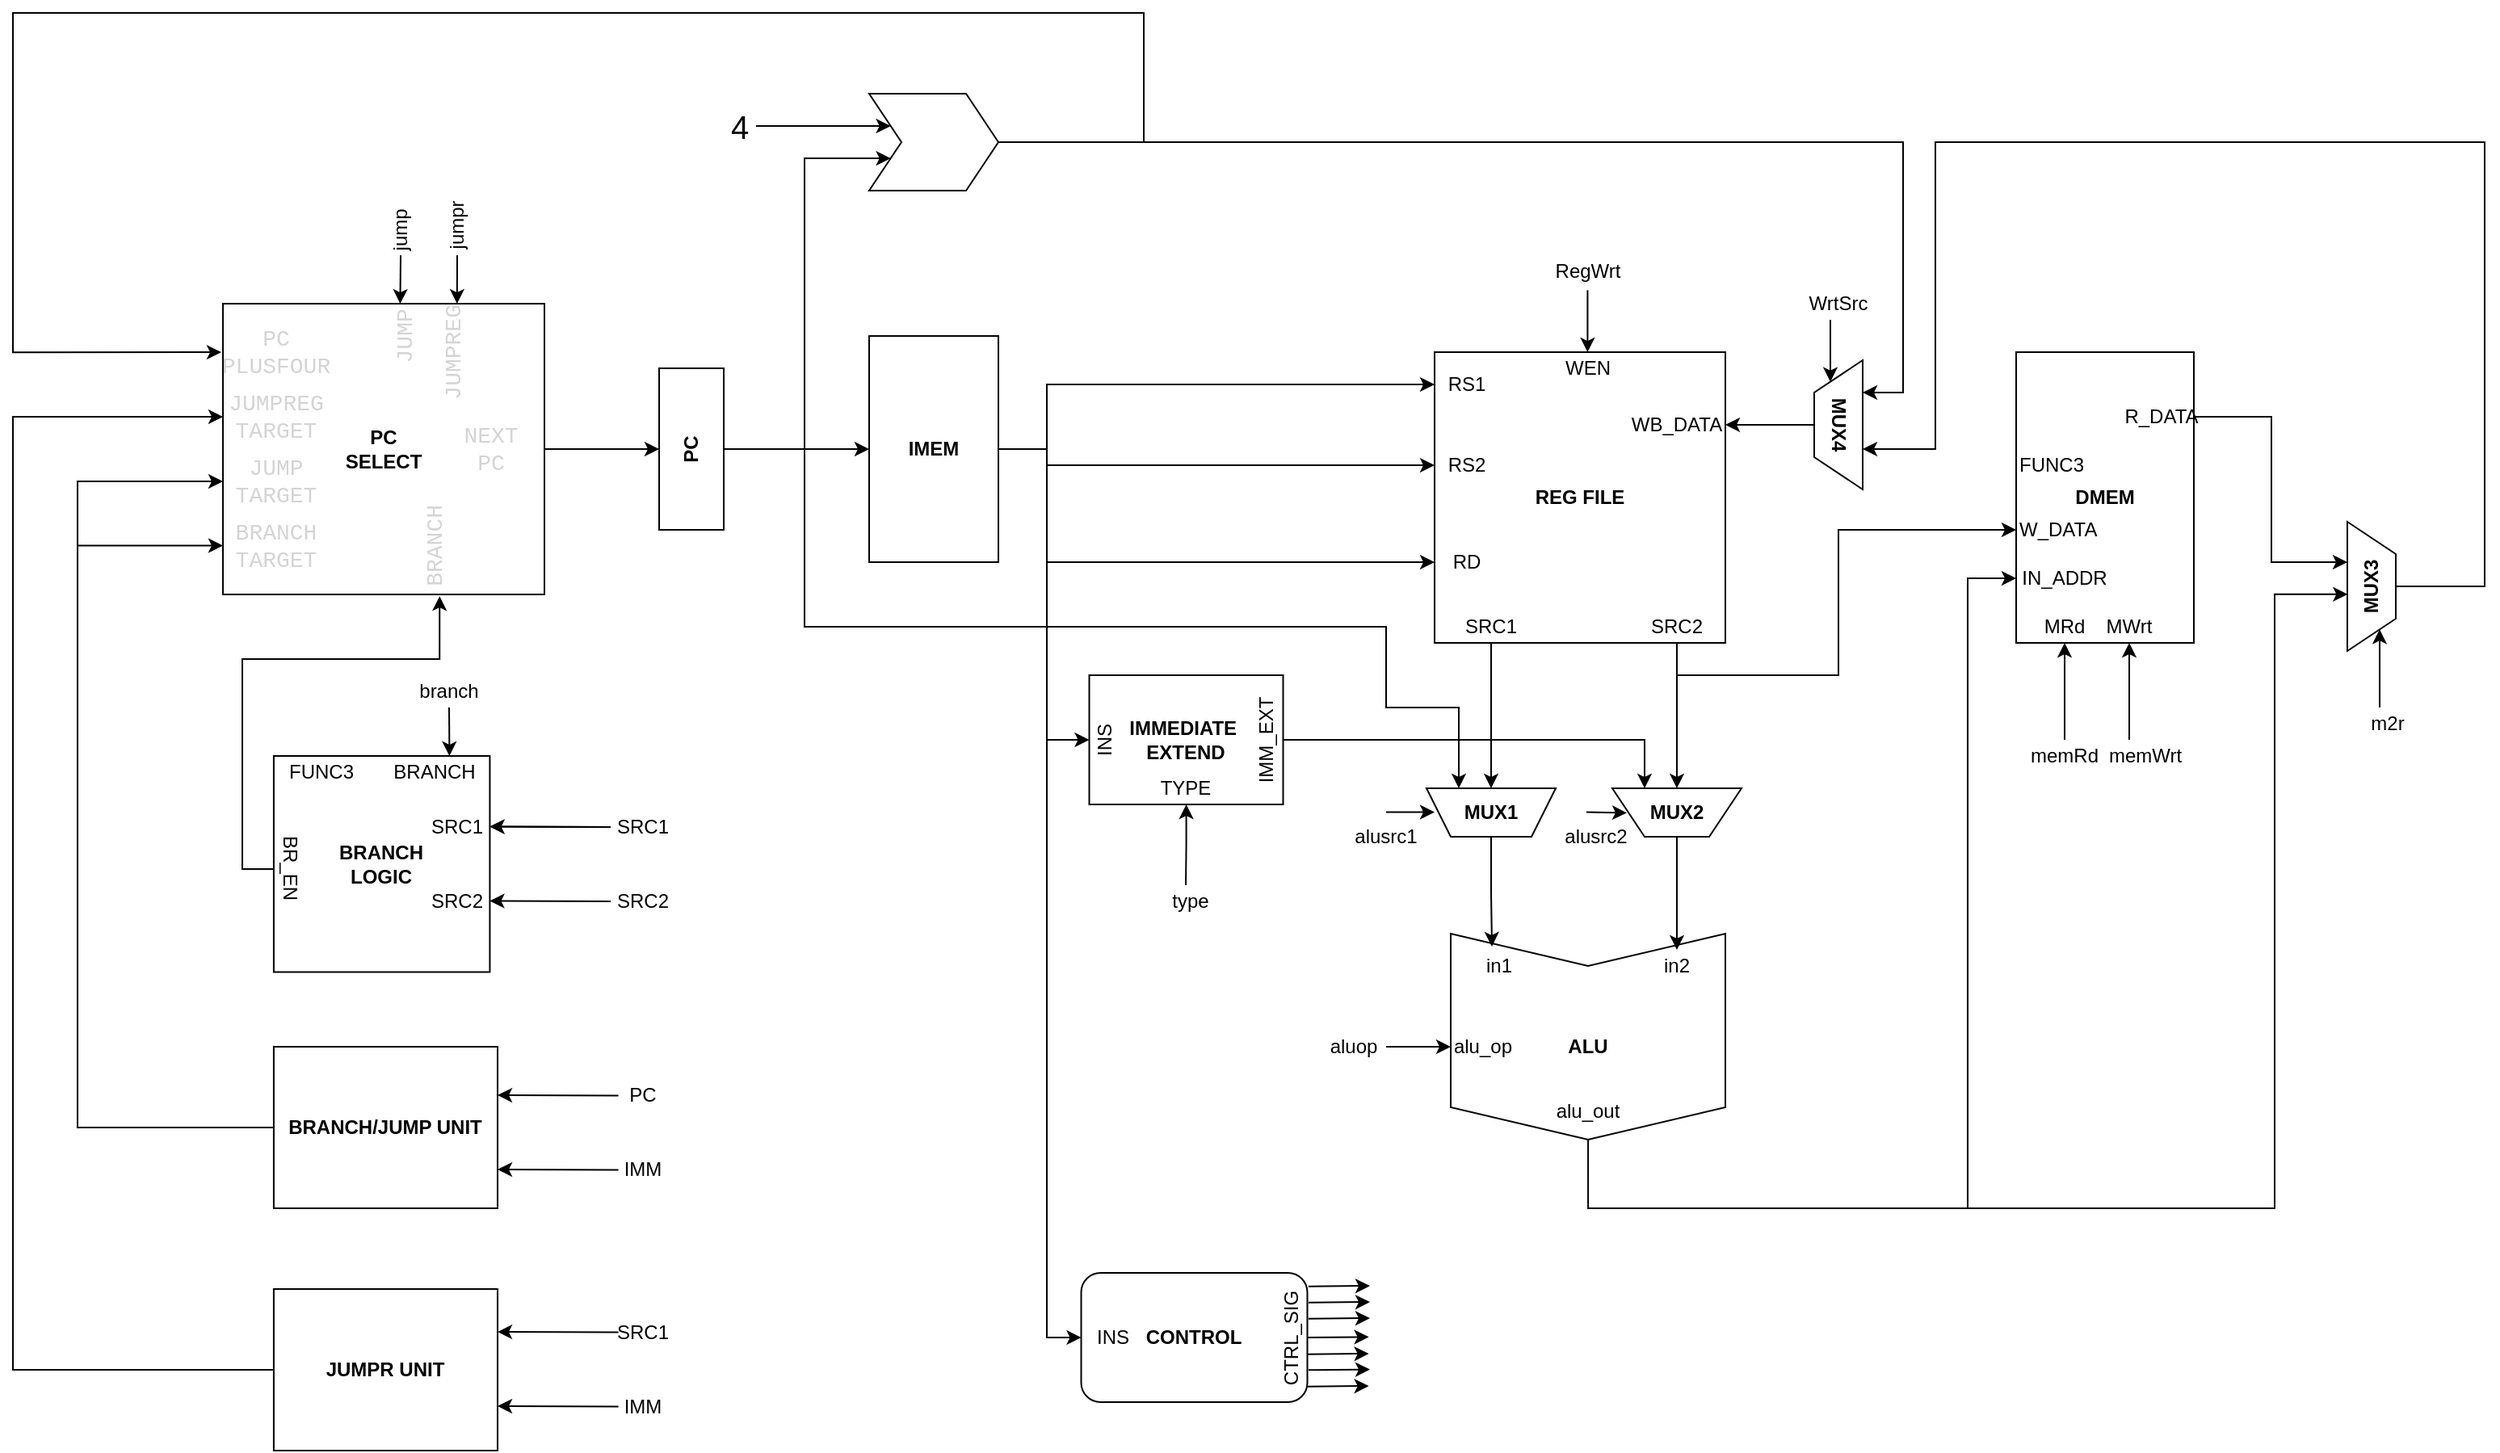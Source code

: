 <mxfile>
    <diagram id="eRNQCZAtLJyjHI4K__9k" name="Single Cycle Design">
        <mxGraphModel dx="1027" dy="399" grid="1" gridSize="10" guides="1" tooltips="1" connect="1" arrows="1" fold="1" page="1" pageScale="1" pageWidth="1700" pageHeight="1100" math="0" shadow="0">
            <root>
                <mxCell id="0"/>
                <mxCell id="1" parent="0"/>
                <mxCell id="2" value="&lt;b&gt;REG FILE&lt;/b&gt;" style="whiteSpace=wrap;html=1;aspect=fixed;" parent="1" vertex="1">
                    <mxGeometry x="990.0" y="260" width="180" height="180" as="geometry"/>
                </mxCell>
                <mxCell id="3" value="RS1" style="text;html=1;strokeColor=none;fillColor=none;align=center;verticalAlign=middle;whiteSpace=wrap;rounded=0;" parent="1" vertex="1">
                    <mxGeometry x="990.0" y="270" width="40" height="20" as="geometry"/>
                </mxCell>
                <mxCell id="4" value="RS2" style="text;html=1;strokeColor=none;fillColor=none;align=center;verticalAlign=middle;whiteSpace=wrap;rounded=0;" parent="1" vertex="1">
                    <mxGeometry x="990.0" y="320" width="40" height="20" as="geometry"/>
                </mxCell>
                <mxCell id="8" value="RD" style="text;html=1;strokeColor=none;fillColor=none;align=center;verticalAlign=middle;whiteSpace=wrap;rounded=0;" parent="1" vertex="1">
                    <mxGeometry x="990.0" y="380" width="40" height="20" as="geometry"/>
                </mxCell>
                <mxCell id="9" value="WB_DATA" style="text;html=1;strokeColor=none;fillColor=none;align=center;verticalAlign=middle;whiteSpace=wrap;rounded=0;" parent="1" vertex="1">
                    <mxGeometry x="1120" y="295" width="40" height="20" as="geometry"/>
                </mxCell>
                <mxCell id="10" value="WEN" style="text;html=1;strokeColor=none;fillColor=none;align=center;verticalAlign=middle;whiteSpace=wrap;rounded=0;" parent="1" vertex="1">
                    <mxGeometry x="1065" y="260" width="40" height="20" as="geometry"/>
                </mxCell>
                <mxCell id="109" style="edgeStyle=orthogonalEdgeStyle;rounded=0;orthogonalLoop=1;jettySize=auto;html=1;" parent="1" source="12" target="88" edge="1">
                    <mxGeometry relative="1" as="geometry"/>
                </mxCell>
                <mxCell id="12" value="SRC1" style="text;html=1;strokeColor=none;fillColor=none;align=center;verticalAlign=middle;whiteSpace=wrap;rounded=0;" parent="1" vertex="1">
                    <mxGeometry x="1005" y="420" width="40" height="20" as="geometry"/>
                </mxCell>
                <mxCell id="110" style="edgeStyle=orthogonalEdgeStyle;rounded=0;orthogonalLoop=1;jettySize=auto;html=1;" parent="1" source="13" target="90" edge="1">
                    <mxGeometry relative="1" as="geometry"/>
                </mxCell>
                <mxCell id="115" style="edgeStyle=orthogonalEdgeStyle;rounded=0;orthogonalLoop=1;jettySize=auto;html=1;entryX=0;entryY=0.5;entryDx=0;entryDy=0;exitX=0.5;exitY=1;exitDx=0;exitDy=0;" parent="1" source="13" target="23" edge="1">
                    <mxGeometry relative="1" as="geometry">
                        <Array as="points">
                            <mxPoint x="1140" y="460"/>
                            <mxPoint x="1240" y="460"/>
                            <mxPoint x="1240" y="370"/>
                        </Array>
                    </mxGeometry>
                </mxCell>
                <mxCell id="13" value="SRC2" style="text;html=1;strokeColor=none;fillColor=none;align=center;verticalAlign=middle;whiteSpace=wrap;rounded=0;" parent="1" vertex="1">
                    <mxGeometry x="1120" y="420" width="40" height="20" as="geometry"/>
                </mxCell>
                <mxCell id="19" value="" style="group" parent="1" connectable="0" vertex="1">
                    <mxGeometry x="1000.0" y="620" width="170" height="127.5" as="geometry"/>
                </mxCell>
                <mxCell id="11" value="" style="shape=step;perimeter=stepPerimeter;whiteSpace=wrap;html=1;fixedSize=1;rotation=90;" parent="19" vertex="1">
                    <mxGeometry x="21.25" y="-21.25" width="127.5" height="170" as="geometry"/>
                </mxCell>
                <mxCell id="14" value="&lt;b&gt;ALU&lt;/b&gt;" style="text;html=1;strokeColor=none;fillColor=none;align=center;verticalAlign=middle;whiteSpace=wrap;rounded=0;" parent="19" vertex="1">
                    <mxGeometry x="65" y="60" width="40" height="20" as="geometry"/>
                </mxCell>
                <mxCell id="15" value="in1" style="text;html=1;strokeColor=none;fillColor=none;align=center;verticalAlign=middle;whiteSpace=wrap;rounded=0;" parent="19" vertex="1">
                    <mxGeometry x="10" y="10" width="40" height="20" as="geometry"/>
                </mxCell>
                <mxCell id="16" value="in2" style="text;html=1;strokeColor=none;fillColor=none;align=center;verticalAlign=middle;whiteSpace=wrap;rounded=0;" parent="19" vertex="1">
                    <mxGeometry x="120" y="10" width="40" height="20" as="geometry"/>
                </mxCell>
                <mxCell id="17" value="alu_out" style="text;html=1;strokeColor=none;fillColor=none;align=center;verticalAlign=middle;whiteSpace=wrap;rounded=0;" parent="19" vertex="1">
                    <mxGeometry x="65" y="100" width="40" height="20" as="geometry"/>
                </mxCell>
                <mxCell id="18" value="alu_op" style="text;html=1;strokeColor=none;fillColor=none;align=center;verticalAlign=middle;whiteSpace=wrap;rounded=0;" parent="19" vertex="1">
                    <mxGeometry y="60" width="40" height="20" as="geometry"/>
                </mxCell>
                <mxCell id="62" style="edgeStyle=orthogonalEdgeStyle;rounded=0;orthogonalLoop=1;jettySize=auto;html=1;entryX=0;entryY=0.5;entryDx=0;entryDy=0;exitX=1;exitY=0.5;exitDx=0;exitDy=0;" parent="1" source="20" target="49" edge="1">
                    <mxGeometry relative="1" as="geometry">
                        <mxPoint x="756.25" y="600" as="targetPoint"/>
                        <Array as="points">
                            <mxPoint x="750" y="320"/>
                            <mxPoint x="750" y="870"/>
                        </Array>
                    </mxGeometry>
                </mxCell>
                <mxCell id="135" style="edgeStyle=orthogonalEdgeStyle;rounded=0;html=1;exitX=1;exitY=0.5;exitDx=0;exitDy=0;entryX=0;entryY=0.5;entryDx=0;entryDy=0;" parent="1" source="20" target="3" edge="1">
                    <mxGeometry relative="1" as="geometry">
                        <Array as="points">
                            <mxPoint x="750" y="320"/>
                            <mxPoint x="750" y="280"/>
                        </Array>
                    </mxGeometry>
                </mxCell>
                <mxCell id="136" style="edgeStyle=orthogonalEdgeStyle;rounded=0;html=1;exitX=1;exitY=0.5;exitDx=0;exitDy=0;entryX=0;entryY=0.5;entryDx=0;entryDy=0;" parent="1" source="20" target="4" edge="1">
                    <mxGeometry relative="1" as="geometry">
                        <Array as="points">
                            <mxPoint x="750" y="320"/>
                            <mxPoint x="750" y="330"/>
                        </Array>
                    </mxGeometry>
                </mxCell>
                <mxCell id="141" style="edgeStyle=orthogonalEdgeStyle;rounded=0;html=1;exitX=1;exitY=0.5;exitDx=0;exitDy=0;entryX=0;entryY=0.5;entryDx=0;entryDy=0;" parent="1" source="20" target="8" edge="1">
                    <mxGeometry relative="1" as="geometry">
                        <Array as="points">
                            <mxPoint x="750" y="320"/>
                            <mxPoint x="750" y="390"/>
                        </Array>
                    </mxGeometry>
                </mxCell>
                <mxCell id="20" value="&lt;b&gt;IMEM&lt;/b&gt;" style="rounded=0;whiteSpace=wrap;html=1;" parent="1" vertex="1">
                    <mxGeometry x="640" y="250" width="80" height="140" as="geometry"/>
                </mxCell>
                <mxCell id="35" value="" style="group" parent="1" vertex="1" connectable="0">
                    <mxGeometry x="1350" y="260" width="110" height="180" as="geometry"/>
                </mxCell>
                <mxCell id="21" value="&lt;b&gt;DMEM&lt;/b&gt;" style="rounded=0;whiteSpace=wrap;html=1;" parent="35" vertex="1">
                    <mxGeometry width="110" height="180" as="geometry"/>
                </mxCell>
                <mxCell id="22" value="IN_ADDR" style="text;html=1;strokeColor=none;fillColor=none;align=center;verticalAlign=middle;whiteSpace=wrap;rounded=0;" parent="35" vertex="1">
                    <mxGeometry x="10" y="130" width="40" height="20" as="geometry"/>
                </mxCell>
                <mxCell id="23" value="W_DATA" style="text;html=1;strokeColor=none;fillColor=none;align=left;verticalAlign=middle;whiteSpace=wrap;rounded=0;" parent="35" vertex="1">
                    <mxGeometry y="100" width="40" height="20" as="geometry"/>
                </mxCell>
                <mxCell id="24" value="R_DATA" style="text;html=1;strokeColor=none;fillColor=none;align=center;verticalAlign=middle;whiteSpace=wrap;rounded=0;" parent="35" vertex="1">
                    <mxGeometry x="70" y="30" width="40" height="20" as="geometry"/>
                </mxCell>
                <mxCell id="25" value="MRd" style="text;html=1;strokeColor=none;fillColor=none;align=center;verticalAlign=middle;whiteSpace=wrap;rounded=0;" parent="35" vertex="1">
                    <mxGeometry x="10" y="160" width="40" height="20" as="geometry"/>
                </mxCell>
                <mxCell id="26" value="MWrt" style="text;html=1;strokeColor=none;fillColor=none;align=center;verticalAlign=middle;whiteSpace=wrap;rounded=0;" parent="35" vertex="1">
                    <mxGeometry x="50" y="160" width="40" height="20" as="geometry"/>
                </mxCell>
                <mxCell id="40" value="" style="group" parent="1" connectable="0" vertex="1">
                    <mxGeometry x="271.46" y="510" width="133.75" height="133.75" as="geometry"/>
                </mxCell>
                <mxCell id="28" value="&lt;b&gt;BRANCH &lt;br&gt;LOGIC&lt;/b&gt;" style="whiteSpace=wrap;html=1;aspect=fixed;" parent="40" vertex="1">
                    <mxGeometry width="133.75" height="133.75" as="geometry"/>
                </mxCell>
                <mxCell id="30" value="SRC1" style="text;html=1;strokeColor=none;fillColor=none;align=center;verticalAlign=middle;whiteSpace=wrap;rounded=0;" parent="40" vertex="1">
                    <mxGeometry x="93.75" y="33.75" width="40" height="20" as="geometry"/>
                </mxCell>
                <mxCell id="31" value="SRC2" style="text;html=1;strokeColor=none;fillColor=none;align=center;verticalAlign=middle;whiteSpace=wrap;rounded=0;" parent="40" vertex="1">
                    <mxGeometry x="93.75" y="80" width="40" height="20" as="geometry"/>
                </mxCell>
                <mxCell id="32" value="BRANCH" style="text;html=1;strokeColor=none;fillColor=none;align=center;verticalAlign=middle;whiteSpace=wrap;rounded=0;" parent="40" vertex="1">
                    <mxGeometry x="80" width="40" height="20" as="geometry"/>
                </mxCell>
                <mxCell id="33" value="FUNC3" style="text;html=1;strokeColor=none;fillColor=none;align=center;verticalAlign=middle;whiteSpace=wrap;rounded=0;" parent="40" vertex="1">
                    <mxGeometry x="10" width="40" height="20" as="geometry"/>
                </mxCell>
                <mxCell id="34" value="BR_EN" style="text;html=1;strokeColor=none;fillColor=none;align=center;verticalAlign=middle;whiteSpace=wrap;rounded=0;rotation=90;" parent="40" vertex="1">
                    <mxGeometry x="-10" y="60" width="40" height="20" as="geometry"/>
                </mxCell>
                <mxCell id="41" value="" style="group" parent="1" connectable="0" vertex="1">
                    <mxGeometry x="776.25" y="460" width="125.75" height="80" as="geometry"/>
                </mxCell>
                <mxCell id="36" value="&lt;b&gt;IMMEDIATE&amp;nbsp;&lt;br&gt;EXTEND&lt;/b&gt;" style="rounded=0;whiteSpace=wrap;html=1;" parent="41" vertex="1">
                    <mxGeometry width="120" height="80" as="geometry"/>
                </mxCell>
                <mxCell id="38" value="TYPE" style="text;html=1;strokeColor=none;fillColor=none;align=center;verticalAlign=middle;whiteSpace=wrap;rounded=0;" parent="41" vertex="1">
                    <mxGeometry x="44.0" y="60" width="32.0" height="20" as="geometry"/>
                </mxCell>
                <mxCell id="39" value="IMM_EXT" style="text;html=1;strokeColor=none;fillColor=none;align=center;verticalAlign=middle;whiteSpace=wrap;rounded=0;rotation=-90;" parent="41" vertex="1">
                    <mxGeometry x="93.75" y="30" width="32.0" height="20" as="geometry"/>
                </mxCell>
                <mxCell id="58" value="" style="group" parent="1" connectable="0" vertex="1">
                    <mxGeometry x="761.25" y="830" width="150" height="80" as="geometry"/>
                </mxCell>
                <mxCell id="49" value="&lt;b&gt;CONTROL&lt;/b&gt;" style="rounded=1;whiteSpace=wrap;html=1;" parent="58" vertex="1">
                    <mxGeometry x="10" width="140" height="80" as="geometry"/>
                </mxCell>
                <mxCell id="56" value="INS" style="text;html=1;strokeColor=none;fillColor=none;align=center;verticalAlign=middle;whiteSpace=wrap;rounded=0;" parent="58" vertex="1">
                    <mxGeometry x="10" y="30" width="40" height="20" as="geometry"/>
                </mxCell>
                <mxCell id="57" value="CTRL_SIG" style="text;html=1;strokeColor=none;fillColor=none;align=center;verticalAlign=middle;whiteSpace=wrap;rounded=0;rotation=-90;" parent="58" vertex="1">
                    <mxGeometry x="120" y="30" width="40" height="20" as="geometry"/>
                </mxCell>
                <mxCell id="63" style="edgeStyle=orthogonalEdgeStyle;rounded=0;orthogonalLoop=1;jettySize=auto;html=1;exitX=0;exitY=0.5;exitDx=0;exitDy=0;endArrow=none;endFill=0;startArrow=classic;startFill=1;" parent="1" source="36" edge="1">
                    <mxGeometry relative="1" as="geometry">
                        <mxPoint x="750" y="600" as="targetPoint"/>
                        <Array as="points">
                            <mxPoint x="750" y="500"/>
                        </Array>
                    </mxGeometry>
                </mxCell>
                <mxCell id="112" style="edgeStyle=orthogonalEdgeStyle;rounded=0;orthogonalLoop=1;jettySize=auto;html=1;entryX=0.388;entryY=-0.102;entryDx=0;entryDy=0;entryPerimeter=0;" parent="1" source="88" target="15" edge="1">
                    <mxGeometry relative="1" as="geometry">
                        <mxPoint x="1030" y="620" as="targetPoint"/>
                    </mxGeometry>
                </mxCell>
                <mxCell id="88" value="&lt;b&gt;MUX1&lt;/b&gt;" style="shape=trapezoid;perimeter=trapezoidPerimeter;whiteSpace=wrap;html=1;fixedSize=1;rotation=0;size=15;flipV=1;" parent="1" vertex="1">
                    <mxGeometry x="985" y="530" width="80" height="30" as="geometry"/>
                </mxCell>
                <mxCell id="113" style="edgeStyle=orthogonalEdgeStyle;rounded=0;orthogonalLoop=1;jettySize=auto;html=1;entryX=0.5;entryY=0;entryDx=0;entryDy=0;" parent="1" source="90" target="16" edge="1">
                    <mxGeometry relative="1" as="geometry">
                        <mxPoint x="1130" y="630" as="targetPoint"/>
                    </mxGeometry>
                </mxCell>
                <mxCell id="90" value="&lt;b&gt;MUX2&lt;/b&gt;" style="shape=trapezoid;perimeter=trapezoidPerimeter;whiteSpace=wrap;html=1;fixedSize=1;rotation=0;flipV=1;" parent="1" vertex="1">
                    <mxGeometry x="1100" y="530" width="80" height="30" as="geometry"/>
                </mxCell>
                <mxCell id="123" style="edgeStyle=orthogonalEdgeStyle;rounded=0;orthogonalLoop=1;jettySize=auto;html=1;startArrow=classic;startFill=1;endArrow=none;endFill=0;exitX=0.439;exitY=0.994;exitDx=0;exitDy=0;exitPerimeter=0;" parent="1" source="91" edge="1">
                    <mxGeometry relative="1" as="geometry">
                        <mxPoint x="1300" y="790" as="targetPoint"/>
                        <Array as="points">
                            <mxPoint x="1510" y="410"/>
                            <mxPoint x="1510" y="790"/>
                        </Array>
                    </mxGeometry>
                </mxCell>
                <mxCell id="124" style="edgeStyle=orthogonalEdgeStyle;rounded=0;orthogonalLoop=1;jettySize=auto;html=1;startArrow=none;startFill=0;endArrow=classic;endFill=1;" parent="1" source="91" edge="1">
                    <mxGeometry relative="1" as="geometry">
                        <mxPoint x="1255" y="320" as="targetPoint"/>
                        <Array as="points">
                            <mxPoint x="1640" y="405"/>
                            <mxPoint x="1640" y="130"/>
                            <mxPoint x="1300" y="130"/>
                            <mxPoint x="1300" y="320"/>
                        </Array>
                    </mxGeometry>
                </mxCell>
                <mxCell id="91" value="&lt;b&gt;MUX3&lt;/b&gt;" style="shape=trapezoid;perimeter=trapezoidPerimeter;whiteSpace=wrap;html=1;fixedSize=1;rotation=-90;flipV=1;" parent="1" vertex="1">
                    <mxGeometry x="1530" y="390" width="80" height="30" as="geometry"/>
                </mxCell>
                <mxCell id="148" value="" style="edgeStyle=orthogonalEdgeStyle;rounded=0;html=1;" parent="1" source="92" edge="1">
                    <mxGeometry relative="1" as="geometry">
                        <mxPoint x="1170" y="305" as="targetPoint"/>
                    </mxGeometry>
                </mxCell>
                <mxCell id="92" value="&lt;b&gt;MUX4&lt;/b&gt;" style="shape=trapezoid;perimeter=trapezoidPerimeter;whiteSpace=wrap;html=1;fixedSize=1;rotation=90;flipV=1;" parent="1" vertex="1">
                    <mxGeometry x="1200" y="290" width="80" height="30" as="geometry"/>
                </mxCell>
                <mxCell id="128" style="edgeStyle=orthogonalEdgeStyle;html=1;exitX=1;exitY=0.5;exitDx=0;exitDy=0;entryX=0.25;entryY=0;entryDx=0;entryDy=0;rounded=0;" parent="1" source="93" target="92" edge="1">
                    <mxGeometry relative="1" as="geometry">
                        <Array as="points">
                            <mxPoint x="1280" y="130"/>
                            <mxPoint x="1280" y="285"/>
                        </Array>
                    </mxGeometry>
                </mxCell>
                <mxCell id="188" style="edgeStyle=orthogonalEdgeStyle;rounded=0;html=1;exitX=1;exitY=0.5;exitDx=0;exitDy=0;entryX=-0.005;entryY=0.167;entryDx=0;entryDy=0;entryPerimeter=0;" parent="1" source="93" target="74" edge="1">
                    <mxGeometry relative="1" as="geometry">
                        <Array as="points">
                            <mxPoint x="810" y="130"/>
                            <mxPoint x="810" y="50"/>
                            <mxPoint x="110" y="50"/>
                            <mxPoint x="110" y="260"/>
                        </Array>
                    </mxGeometry>
                </mxCell>
                <mxCell id="93" value="" style="shape=step;perimeter=stepPerimeter;whiteSpace=wrap;html=1;fixedSize=1;" parent="1" vertex="1">
                    <mxGeometry x="640" y="100" width="80" height="60" as="geometry"/>
                </mxCell>
                <mxCell id="101" style="edgeStyle=orthogonalEdgeStyle;rounded=0;orthogonalLoop=1;jettySize=auto;html=1;" parent="1" source="94" target="74" edge="1">
                    <mxGeometry relative="1" as="geometry">
                        <Array as="points">
                            <mxPoint x="150" y="740"/>
                            <mxPoint x="150" y="340"/>
                        </Array>
                    </mxGeometry>
                </mxCell>
                <mxCell id="94" value="&lt;b&gt;BRANCH/JUMP UNIT&lt;/b&gt;" style="rounded=0;whiteSpace=wrap;html=1;" parent="1" vertex="1">
                    <mxGeometry x="271.46" y="690" width="138.54" height="100" as="geometry"/>
                </mxCell>
                <mxCell id="103" style="edgeStyle=orthogonalEdgeStyle;rounded=0;orthogonalLoop=1;jettySize=auto;html=1;" parent="1" source="95" edge="1">
                    <mxGeometry relative="1" as="geometry">
                        <mxPoint x="240" y="300" as="targetPoint"/>
                        <Array as="points">
                            <mxPoint x="110" y="890"/>
                            <mxPoint x="110" y="300"/>
                        </Array>
                    </mxGeometry>
                </mxCell>
                <mxCell id="95" value="&lt;b&gt;JUMPR UNIT&lt;/b&gt;" style="rounded=0;whiteSpace=wrap;html=1;" parent="1" vertex="1">
                    <mxGeometry x="271.46" y="840" width="138.54" height="100" as="geometry"/>
                </mxCell>
                <mxCell id="126" style="edgeStyle=orthogonalEdgeStyle;rounded=0;orthogonalLoop=1;jettySize=auto;html=1;entryX=0;entryY=0.75;entryDx=0;entryDy=0;startArrow=none;startFill=0;endArrow=classic;endFill=1;" parent="1" source="96" target="93" edge="1">
                    <mxGeometry relative="1" as="geometry">
                        <Array as="points">
                            <mxPoint x="600" y="320"/>
                            <mxPoint x="600" y="140"/>
                        </Array>
                    </mxGeometry>
                </mxCell>
                <mxCell id="154" style="edgeStyle=orthogonalEdgeStyle;rounded=0;html=1;exitX=0.5;exitY=1;exitDx=0;exitDy=0;entryX=0;entryY=0.5;entryDx=0;entryDy=0;" parent="1" source="96" target="20" edge="1">
                    <mxGeometry relative="1" as="geometry"/>
                </mxCell>
                <mxCell id="a5SuUgNe6QPOeik-Mo_Z-188" style="edgeStyle=none;html=1;exitX=0.5;exitY=1;exitDx=0;exitDy=0;entryX=0.25;entryY=0;entryDx=0;entryDy=0;rounded=0;" parent="1" source="96" target="88" edge="1">
                    <mxGeometry relative="1" as="geometry">
                        <Array as="points">
                            <mxPoint x="600" y="320"/>
                            <mxPoint x="600" y="430"/>
                            <mxPoint x="960" y="430"/>
                            <mxPoint x="960" y="480"/>
                            <mxPoint x="1005" y="480"/>
                        </Array>
                    </mxGeometry>
                </mxCell>
                <mxCell id="96" value="&lt;b&gt;PC&lt;/b&gt;" style="rounded=0;whiteSpace=wrap;html=1;rotation=-90;" parent="1" vertex="1">
                    <mxGeometry x="480" y="300" width="100" height="40" as="geometry"/>
                </mxCell>
                <mxCell id="97" style="edgeStyle=orthogonalEdgeStyle;rounded=0;orthogonalLoop=1;jettySize=auto;html=1;exitX=0.5;exitY=1;exitDx=0;exitDy=0;entryX=0.674;entryY=1.006;entryDx=0;entryDy=0;entryPerimeter=0;" parent="1" source="34" target="74" edge="1">
                    <mxGeometry relative="1" as="geometry">
                        <mxPoint x="380" y="420" as="targetPoint"/>
                        <Array as="points">
                            <mxPoint x="252" y="580"/>
                            <mxPoint x="252" y="450"/>
                            <mxPoint x="374" y="450"/>
                        </Array>
                    </mxGeometry>
                </mxCell>
                <mxCell id="102" value="" style="endArrow=classic;html=1;" parent="1" edge="1">
                    <mxGeometry width="50" height="50" relative="1" as="geometry">
                        <mxPoint x="150" y="379.76" as="sourcePoint"/>
                        <mxPoint x="240" y="379.76" as="targetPoint"/>
                    </mxGeometry>
                </mxCell>
                <mxCell id="73" value="" style="group" parent="1" connectable="0" vertex="1">
                    <mxGeometry x="280.0" y="230" width="149" height="180" as="geometry"/>
                </mxCell>
                <mxCell id="74" value="&lt;b&gt;PC&lt;br&gt;SELECT&lt;br&gt;&lt;/b&gt;" style="rounded=0;whiteSpace=wrap;html=1;" parent="73" vertex="1">
                    <mxGeometry x="-40" width="199" height="180" as="geometry"/>
                </mxCell>
                <mxCell id="79" value="&lt;span style=&quot;color: rgb(212, 212, 212); font-family: consolas, &amp;quot;courier new&amp;quot;, monospace; font-size: 14px; text-align: left;&quot;&gt;JUMP&lt;/span&gt;" style="text;html=1;strokeColor=none;fillColor=none;align=center;verticalAlign=middle;whiteSpace=wrap;rounded=0;rotation=-90;labelBackgroundColor=none;" parent="73" vertex="1">
                    <mxGeometry x="50.002" y="10" width="45.846" height="20" as="geometry"/>
                </mxCell>
                <mxCell id="78" value="&lt;span style=&quot;color: rgb(212, 212, 212); font-family: consolas, &amp;quot;courier new&amp;quot;, monospace; font-size: 14px; text-align: left;&quot;&gt;JUMPREG&lt;/span&gt;" style="text;html=1;strokeColor=none;fillColor=none;align=center;verticalAlign=middle;whiteSpace=wrap;rounded=0;rotation=-90;labelBackgroundColor=none;" parent="73" vertex="1">
                    <mxGeometry x="79.995" y="20" width="45.846" height="20" as="geometry"/>
                </mxCell>
                <mxCell id="86" value="&lt;font color=&quot;#d4d4d4&quot; face=&quot;consolas, courier new, monospace&quot;&gt;&lt;span style=&quot;font-size: 14px;&quot;&gt;NEXT&lt;br&gt;PC&lt;br&gt;&lt;/span&gt;&lt;/font&gt;" style="text;html=1;strokeColor=none;fillColor=none;align=center;verticalAlign=middle;whiteSpace=wrap;rounded=0;labelBackgroundColor=none;" parent="73" vertex="1">
                    <mxGeometry x="103.154" y="80" width="45.846" height="20" as="geometry"/>
                </mxCell>
                <mxCell id="82" value="&lt;span style=&quot;color: rgb(212, 212, 212); font-family: consolas, &amp;quot;courier new&amp;quot;, monospace; font-size: 14px; text-align: left;&quot;&gt;BRANCH&lt;/span&gt;" style="text;html=1;strokeColor=none;fillColor=none;align=center;verticalAlign=middle;whiteSpace=wrap;rounded=0;rotation=-90;labelBackgroundColor=none;" parent="73" vertex="1">
                    <mxGeometry x="68.769" y="140" width="45.846" height="20" as="geometry"/>
                </mxCell>
                <mxCell id="87" value="&lt;span style=&quot;color: rgb(212, 212, 212); font-family: consolas, &amp;quot;courier new&amp;quot;, monospace; font-size: 14px; text-align: left;&quot;&gt;JUMP TARGET&lt;/span&gt;" style="text;html=1;align=center;verticalAlign=middle;whiteSpace=wrap;rounded=0;labelBackgroundColor=none;" parent="73" vertex="1">
                    <mxGeometry x="-30.002" y="100" width="45.846" height="20" as="geometry"/>
                </mxCell>
                <mxCell id="84" value="&lt;span style=&quot;color: rgb(212, 212, 212); font-family: consolas, &amp;quot;courier new&amp;quot;, monospace; font-size: 14px; text-align: left;&quot;&gt;JUMPREG&lt;br&gt;TARGET&lt;/span&gt;" style="text;html=1;strokeColor=none;fillColor=none;align=center;verticalAlign=middle;whiteSpace=wrap;rounded=0;labelBackgroundColor=none;" parent="73" vertex="1">
                    <mxGeometry x="-30.0" y="60" width="45.846" height="20" as="geometry"/>
                </mxCell>
                <mxCell id="85" value="&lt;span style=&quot;color: rgb(212, 212, 212); font-family: consolas, &amp;quot;courier new&amp;quot;, monospace; font-size: 14px; text-align: left;&quot;&gt;BRANCH&lt;br&gt;TARGET&lt;/span&gt;" style="text;html=1;strokeColor=none;fillColor=none;align=center;verticalAlign=middle;whiteSpace=wrap;rounded=0;labelBackgroundColor=none;" parent="1" vertex="1">
                    <mxGeometry x="249.999" y="370" width="45.846" height="20" as="geometry"/>
                </mxCell>
                <mxCell id="80" value="&lt;span style=&quot;color: rgb(212, 212, 212); font-family: consolas, &amp;quot;courier new&amp;quot;, monospace; font-size: 14px;&quot;&gt;PC&lt;br&gt;PLUSFOUR&lt;/span&gt;" style="text;html=1;strokeColor=none;fillColor=none;align=center;verticalAlign=middle;whiteSpace=wrap;rounded=0;labelBackgroundColor=none;" parent="1" vertex="1">
                    <mxGeometry x="249.996" y="250" width="45.846" height="20" as="geometry"/>
                </mxCell>
                <mxCell id="108" style="edgeStyle=orthogonalEdgeStyle;rounded=0;orthogonalLoop=1;jettySize=auto;html=1;entryX=0.5;entryY=0;entryDx=0;entryDy=0;" parent="1" source="74" target="96" edge="1">
                    <mxGeometry relative="1" as="geometry"/>
                </mxCell>
                <mxCell id="114" style="edgeStyle=orthogonalEdgeStyle;rounded=0;orthogonalLoop=1;jettySize=auto;html=1;entryX=0;entryY=0.778;entryDx=0;entryDy=0;entryPerimeter=0;" parent="1" source="11" target="21" edge="1">
                    <mxGeometry relative="1" as="geometry">
                        <mxPoint x="1340" y="410" as="targetPoint"/>
                        <Array as="points">
                            <mxPoint x="1085" y="790"/>
                            <mxPoint x="1320" y="790"/>
                            <mxPoint x="1320" y="400"/>
                        </Array>
                    </mxGeometry>
                </mxCell>
                <mxCell id="116" style="edgeStyle=orthogonalEdgeStyle;rounded=0;orthogonalLoop=1;jettySize=auto;html=1;endArrow=none;endFill=0;startArrow=classic;startFill=1;" parent="1" source="25" edge="1">
                    <mxGeometry relative="1" as="geometry">
                        <mxPoint x="1380" y="500" as="targetPoint"/>
                    </mxGeometry>
                </mxCell>
                <mxCell id="117" style="edgeStyle=orthogonalEdgeStyle;rounded=0;orthogonalLoop=1;jettySize=auto;html=1;startArrow=classic;startFill=1;endArrow=none;endFill=0;" parent="1" source="26" edge="1">
                    <mxGeometry relative="1" as="geometry">
                        <mxPoint x="1420" y="500" as="targetPoint"/>
                    </mxGeometry>
                </mxCell>
                <mxCell id="119" style="edgeStyle=orthogonalEdgeStyle;rounded=0;orthogonalLoop=1;jettySize=auto;html=1;startArrow=none;startFill=0;endArrow=classic;endFill=1;" parent="1" source="24" edge="1">
                    <mxGeometry relative="1" as="geometry">
                        <mxPoint x="1555" y="390" as="targetPoint"/>
                        <Array as="points">
                            <mxPoint x="1508" y="300"/>
                            <mxPoint x="1508" y="390"/>
                            <mxPoint x="1555" y="390"/>
                        </Array>
                    </mxGeometry>
                </mxCell>
                <mxCell id="122" style="edgeStyle=orthogonalEdgeStyle;rounded=0;orthogonalLoop=1;jettySize=auto;html=1;entryX=0.25;entryY=0;entryDx=0;entryDy=0;startArrow=none;startFill=0;endArrow=classic;endFill=1;exitX=0.5;exitY=1;exitDx=0;exitDy=0;" parent="1" source="39" target="90" edge="1">
                    <mxGeometry relative="1" as="geometry">
                        <Array as="points">
                            <mxPoint x="1120" y="500"/>
                        </Array>
                    </mxGeometry>
                </mxCell>
                <mxCell id="127" style="edgeStyle=orthogonalEdgeStyle;rounded=0;orthogonalLoop=1;jettySize=auto;html=1;startArrow=classic;startFill=1;endArrow=none;endFill=0;" parent="1" source="38" edge="1">
                    <mxGeometry relative="1" as="geometry">
                        <mxPoint x="836" y="590" as="targetPoint"/>
                    </mxGeometry>
                </mxCell>
                <mxCell id="129" value="" style="endArrow=classic;html=1;entryX=0;entryY=0.25;entryDx=0;entryDy=0;" parent="1" target="93" edge="1">
                    <mxGeometry width="50" height="50" relative="1" as="geometry">
                        <mxPoint x="570" y="120" as="sourcePoint"/>
                        <mxPoint x="640" y="300" as="targetPoint"/>
                    </mxGeometry>
                </mxCell>
                <mxCell id="132" style="edgeStyle=none;html=1;entryX=0;entryY=0;entryDx=0;entryDy=0;strokeColor=none;rounded=0;targetPerimeterSpacing=0;jumpStyle=none;" parent="1" source="49" target="18" edge="1">
                    <mxGeometry relative="1" as="geometry"/>
                </mxCell>
                <mxCell id="133" value="&lt;font style=&quot;font-size: 20px&quot;&gt;4&lt;/font&gt;" style="text;html=1;strokeColor=none;fillColor=none;align=center;verticalAlign=middle;whiteSpace=wrap;rounded=0;" parent="1" vertex="1">
                    <mxGeometry x="550" y="110" width="20" height="20" as="geometry"/>
                </mxCell>
                <mxCell id="134" style="edgeStyle=none;rounded=0;jumpStyle=none;html=1;targetPerimeterSpacing=0;" parent="1" edge="1">
                    <mxGeometry relative="1" as="geometry">
                        <mxPoint x="1000" y="690" as="targetPoint"/>
                        <Array as="points"/>
                        <mxPoint x="960" y="690" as="sourcePoint"/>
                    </mxGeometry>
                </mxCell>
                <mxCell id="139" value="" style="endArrow=classic;html=1;targetPerimeterSpacing=0;" parent="1" edge="1">
                    <mxGeometry width="50" height="50" relative="1" as="geometry">
                        <mxPoint x="960" y="544.8" as="sourcePoint"/>
                        <mxPoint x="990" y="544.8" as="targetPoint"/>
                    </mxGeometry>
                </mxCell>
                <mxCell id="140" value="" style="endArrow=classic;html=1;targetPerimeterSpacing=0;" parent="1" edge="1">
                    <mxGeometry width="50" height="50" relative="1" as="geometry">
                        <mxPoint x="1084" y="544.8" as="sourcePoint"/>
                        <mxPoint x="1109" y="545.21" as="targetPoint"/>
                    </mxGeometry>
                </mxCell>
                <mxCell id="143" value="" style="endArrow=classic;html=1;targetPerimeterSpacing=0;entryX=0;entryY=0.75;entryDx=0;entryDy=0;" parent="1" target="91" edge="1">
                    <mxGeometry width="50" height="50" relative="1" as="geometry">
                        <mxPoint x="1575" y="480" as="sourcePoint"/>
                        <mxPoint x="1610" y="470" as="targetPoint"/>
                    </mxGeometry>
                </mxCell>
                <mxCell id="144" value="alusrc1" style="text;html=1;strokeColor=none;fillColor=none;align=center;verticalAlign=middle;whiteSpace=wrap;rounded=0;" parent="1" vertex="1">
                    <mxGeometry x="940.0" y="550" width="40" height="20" as="geometry"/>
                </mxCell>
                <mxCell id="145" value="alusrc2" style="text;html=1;strokeColor=none;fillColor=none;align=center;verticalAlign=middle;whiteSpace=wrap;rounded=0;" parent="1" vertex="1">
                    <mxGeometry x="1070" y="550" width="40" height="20" as="geometry"/>
                </mxCell>
                <mxCell id="146" value="aluop" style="text;html=1;strokeColor=none;fillColor=none;align=center;verticalAlign=middle;whiteSpace=wrap;rounded=0;" parent="1" vertex="1">
                    <mxGeometry x="920.0" y="680" width="40" height="20" as="geometry"/>
                </mxCell>
                <mxCell id="37" value="INS" style="text;html=1;strokeColor=none;fillColor=none;align=center;verticalAlign=middle;whiteSpace=wrap;rounded=0;rotation=-90;" parent="1" vertex="1">
                    <mxGeometry x="770" y="490" width="32.0" height="20" as="geometry"/>
                </mxCell>
                <mxCell id="147" value="memRd" style="text;html=1;strokeColor=none;fillColor=none;align=center;verticalAlign=middle;whiteSpace=wrap;rounded=0;" parent="1" vertex="1">
                    <mxGeometry x="1360" y="500" width="40" height="20" as="geometry"/>
                </mxCell>
                <mxCell id="149" value="memWrt" style="text;html=1;strokeColor=none;fillColor=none;align=center;verticalAlign=middle;whiteSpace=wrap;rounded=0;" parent="1" vertex="1">
                    <mxGeometry x="1410" y="500" width="40" height="20" as="geometry"/>
                </mxCell>
                <mxCell id="150" value="m2r" style="text;html=1;strokeColor=none;fillColor=none;align=center;verticalAlign=middle;whiteSpace=wrap;rounded=0;" parent="1" vertex="1">
                    <mxGeometry x="1560" y="480" width="40" height="20" as="geometry"/>
                </mxCell>
                <mxCell id="152" value="" style="endArrow=classic;html=1;targetPerimeterSpacing=0;entryX=0;entryY=0.75;entryDx=0;entryDy=0;" parent="1" target="92" edge="1">
                    <mxGeometry width="50" height="50" relative="1" as="geometry">
                        <mxPoint x="1235" y="240" as="sourcePoint"/>
                        <mxPoint x="1220" y="189.997" as="targetPoint"/>
                    </mxGeometry>
                </mxCell>
                <mxCell id="153" value="WrtSrc" style="text;html=1;strokeColor=none;fillColor=none;align=center;verticalAlign=middle;whiteSpace=wrap;rounded=0;" parent="1" vertex="1">
                    <mxGeometry x="1220" y="220" width="40" height="20" as="geometry"/>
                </mxCell>
                <mxCell id="155" value="" style="endArrow=classic;html=1;targetPerimeterSpacing=0;entryX=0;entryY=0.75;entryDx=0;entryDy=0;" parent="1" edge="1">
                    <mxGeometry width="50" height="50" relative="1" as="geometry">
                        <mxPoint x="1084.71" y="221.67" as="sourcePoint"/>
                        <mxPoint x="1084.71" y="260.003" as="targetPoint"/>
                    </mxGeometry>
                </mxCell>
                <mxCell id="156" value="RegWrt" style="text;html=1;strokeColor=none;fillColor=none;align=center;verticalAlign=middle;whiteSpace=wrap;rounded=0;" parent="1" vertex="1">
                    <mxGeometry x="1065" y="200" width="40" height="20" as="geometry"/>
                </mxCell>
                <mxCell id="157" value="type" style="text;html=1;strokeColor=none;fillColor=none;align=center;verticalAlign=middle;whiteSpace=wrap;rounded=0;" parent="1" vertex="1">
                    <mxGeometry x="819.13" y="590" width="40" height="20" as="geometry"/>
                </mxCell>
                <mxCell id="158" value="" style="endArrow=classic;html=1;targetPerimeterSpacing=0;exitX=1.005;exitY=0.104;exitDx=0;exitDy=0;exitPerimeter=0;endFill=1;" parent="1" source="49" edge="1">
                    <mxGeometry width="50" height="50" relative="1" as="geometry">
                        <mxPoint x="920" y="850" as="sourcePoint"/>
                        <mxPoint x="950" y="838" as="targetPoint"/>
                    </mxGeometry>
                </mxCell>
                <mxCell id="159" value="" style="endArrow=classic;html=1;targetPerimeterSpacing=0;exitX=1.005;exitY=0.104;exitDx=0;exitDy=0;exitPerimeter=0;endFill=1;" parent="1" edge="1">
                    <mxGeometry width="50" height="50" relative="1" as="geometry">
                        <mxPoint x="911.95" y="848.32" as="sourcePoint"/>
                        <mxPoint x="950" y="848" as="targetPoint"/>
                    </mxGeometry>
                </mxCell>
                <mxCell id="160" value="" style="endArrow=classic;html=1;targetPerimeterSpacing=0;exitX=1.005;exitY=0.104;exitDx=0;exitDy=0;exitPerimeter=0;endFill=1;" parent="1" edge="1">
                    <mxGeometry width="50" height="50" relative="1" as="geometry">
                        <mxPoint x="911.95" y="858.32" as="sourcePoint"/>
                        <mxPoint x="950" y="858" as="targetPoint"/>
                    </mxGeometry>
                </mxCell>
                <mxCell id="161" value="" style="endArrow=classic;html=1;targetPerimeterSpacing=0;exitX=1.005;exitY=0.104;exitDx=0;exitDy=0;exitPerimeter=0;endFill=1;" parent="1" edge="1">
                    <mxGeometry width="50" height="50" relative="1" as="geometry">
                        <mxPoint x="911.25" y="880.32" as="sourcePoint"/>
                        <mxPoint x="949.3" y="880" as="targetPoint"/>
                    </mxGeometry>
                </mxCell>
                <mxCell id="162" value="" style="endArrow=classic;html=1;targetPerimeterSpacing=0;exitX=1.005;exitY=0.104;exitDx=0;exitDy=0;exitPerimeter=0;endFill=1;" parent="1" edge="1">
                    <mxGeometry width="50" height="50" relative="1" as="geometry">
                        <mxPoint x="911.95" y="890.08" as="sourcePoint"/>
                        <mxPoint x="950" y="889.76" as="targetPoint"/>
                    </mxGeometry>
                </mxCell>
                <mxCell id="163" value="" style="endArrow=classic;html=1;targetPerimeterSpacing=0;exitX=1.005;exitY=0.104;exitDx=0;exitDy=0;exitPerimeter=0;endFill=1;" parent="1" edge="1">
                    <mxGeometry width="50" height="50" relative="1" as="geometry">
                        <mxPoint x="911.25" y="900.32" as="sourcePoint"/>
                        <mxPoint x="949.3" y="900" as="targetPoint"/>
                    </mxGeometry>
                </mxCell>
                <mxCell id="164" value="" style="endArrow=classic;html=1;targetPerimeterSpacing=0;entryX=0;entryY=0.75;entryDx=0;entryDy=0;" parent="1" edge="1">
                    <mxGeometry width="50" height="50" relative="1" as="geometry">
                        <mxPoint x="350" y="200" as="sourcePoint"/>
                        <mxPoint x="349.71" y="230.003" as="targetPoint"/>
                    </mxGeometry>
                </mxCell>
                <mxCell id="165" value="jump" style="text;html=1;strokeColor=none;fillColor=none;align=center;verticalAlign=middle;whiteSpace=wrap;rounded=0;rotation=-90;" parent="1" vertex="1">
                    <mxGeometry x="330.21" y="174" width="40" height="20" as="geometry"/>
                </mxCell>
                <mxCell id="166" value="" style="endArrow=classic;html=1;targetPerimeterSpacing=0;entryX=0;entryY=0.75;entryDx=0;entryDy=0;" parent="1" edge="1">
                    <mxGeometry width="50" height="50" relative="1" as="geometry">
                        <mxPoint x="385" y="200" as="sourcePoint"/>
                        <mxPoint x="384.92" y="230.003" as="targetPoint"/>
                    </mxGeometry>
                </mxCell>
                <mxCell id="167" value="jumpr" style="text;html=1;strokeColor=none;fillColor=none;align=center;verticalAlign=middle;whiteSpace=wrap;rounded=0;rotation=-90;" parent="1" vertex="1">
                    <mxGeometry x="365.21" y="171" width="40" height="20" as="geometry"/>
                </mxCell>
                <mxCell id="168" value="" style="endArrow=classic;html=1;entryX=1;entryY=0.5;entryDx=0;entryDy=0;" parent="1" target="30" edge="1">
                    <mxGeometry width="50" height="50" relative="1" as="geometry">
                        <mxPoint x="480" y="554" as="sourcePoint"/>
                        <mxPoint x="520" y="570" as="targetPoint"/>
                    </mxGeometry>
                </mxCell>
                <mxCell id="170" value="" style="endArrow=classic;html=1;entryX=1;entryY=0.5;entryDx=0;entryDy=0;" parent="1" edge="1">
                    <mxGeometry width="50" height="50" relative="1" as="geometry">
                        <mxPoint x="480" y="554" as="sourcePoint"/>
                        <mxPoint x="405.21" y="553.75" as="targetPoint"/>
                    </mxGeometry>
                </mxCell>
                <mxCell id="171" value="" style="endArrow=classic;html=1;entryX=1;entryY=0.5;entryDx=0;entryDy=0;" parent="1" edge="1">
                    <mxGeometry width="50" height="50" relative="1" as="geometry">
                        <mxPoint x="480" y="599.96" as="sourcePoint"/>
                        <mxPoint x="405.21" y="599.71" as="targetPoint"/>
                    </mxGeometry>
                </mxCell>
                <mxCell id="172" value="" style="endArrow=classic;html=1;targetPerimeterSpacing=0;entryX=0;entryY=0.75;entryDx=0;entryDy=0;" parent="1" edge="1">
                    <mxGeometry width="50" height="50" relative="1" as="geometry">
                        <mxPoint x="380" y="480" as="sourcePoint"/>
                        <mxPoint x="380.21" y="510.003" as="targetPoint"/>
                    </mxGeometry>
                </mxCell>
                <mxCell id="173" value="branch" style="text;html=1;strokeColor=none;fillColor=none;align=center;verticalAlign=middle;whiteSpace=wrap;rounded=0;rotation=0;" parent="1" vertex="1">
                    <mxGeometry x="360.21" y="460" width="40" height="20" as="geometry"/>
                </mxCell>
                <mxCell id="174" value="" style="endArrow=classic;html=1;entryX=1;entryY=0.5;entryDx=0;entryDy=0;" parent="1" edge="1">
                    <mxGeometry width="50" height="50" relative="1" as="geometry">
                        <mxPoint x="484.79" y="720.25" as="sourcePoint"/>
                        <mxPoint x="410.0" y="720" as="targetPoint"/>
                    </mxGeometry>
                </mxCell>
                <mxCell id="175" value="" style="endArrow=classic;html=1;entryX=1;entryY=0.5;entryDx=0;entryDy=0;" parent="1" edge="1">
                    <mxGeometry width="50" height="50" relative="1" as="geometry">
                        <mxPoint x="484.79" y="766.21" as="sourcePoint"/>
                        <mxPoint x="410.0" y="765.96" as="targetPoint"/>
                    </mxGeometry>
                </mxCell>
                <mxCell id="176" value="" style="endArrow=classic;html=1;entryX=1;entryY=0.5;entryDx=0;entryDy=0;" parent="1" edge="1">
                    <mxGeometry width="50" height="50" relative="1" as="geometry">
                        <mxPoint x="484.79" y="866.77" as="sourcePoint"/>
                        <mxPoint x="410" y="866.52" as="targetPoint"/>
                    </mxGeometry>
                </mxCell>
                <mxCell id="177" value="" style="endArrow=classic;html=1;entryX=1;entryY=0.5;entryDx=0;entryDy=0;" parent="1" edge="1">
                    <mxGeometry width="50" height="50" relative="1" as="geometry">
                        <mxPoint x="484.79" y="912.73" as="sourcePoint"/>
                        <mxPoint x="410" y="912.48" as="targetPoint"/>
                    </mxGeometry>
                </mxCell>
                <mxCell id="178" value="SRC1" style="text;html=1;strokeColor=none;fillColor=none;align=center;verticalAlign=middle;whiteSpace=wrap;rounded=0;" parent="1" vertex="1">
                    <mxGeometry x="480" y="544" width="40" height="20" as="geometry"/>
                </mxCell>
                <mxCell id="179" value="SRC2" style="text;html=1;strokeColor=none;fillColor=none;align=center;verticalAlign=middle;whiteSpace=wrap;rounded=0;" parent="1" vertex="1">
                    <mxGeometry x="480" y="590" width="40" height="20" as="geometry"/>
                </mxCell>
                <mxCell id="183" value="" style="endArrow=classic;html=1;targetPerimeterSpacing=0;exitX=1.005;exitY=0.104;exitDx=0;exitDy=0;exitPerimeter=0;endFill=1;" parent="1" edge="1">
                    <mxGeometry width="50" height="50" relative="1" as="geometry">
                        <mxPoint x="911.25" y="869.98" as="sourcePoint"/>
                        <mxPoint x="949.3" y="869.66" as="targetPoint"/>
                    </mxGeometry>
                </mxCell>
                <mxCell id="184" value="PC" style="text;html=1;strokeColor=none;fillColor=none;align=center;verticalAlign=middle;whiteSpace=wrap;rounded=0;" parent="1" vertex="1">
                    <mxGeometry x="480" y="710" width="40" height="20" as="geometry"/>
                </mxCell>
                <mxCell id="185" value="IMM" style="text;html=1;strokeColor=none;fillColor=none;align=center;verticalAlign=middle;whiteSpace=wrap;rounded=0;" parent="1" vertex="1">
                    <mxGeometry x="480" y="756" width="40" height="20" as="geometry"/>
                </mxCell>
                <mxCell id="186" value="SRC1" style="text;html=1;strokeColor=none;fillColor=none;align=center;verticalAlign=middle;whiteSpace=wrap;rounded=0;" parent="1" vertex="1">
                    <mxGeometry x="480" y="857" width="40" height="20" as="geometry"/>
                </mxCell>
                <mxCell id="187" value="IMM" style="text;html=1;strokeColor=none;fillColor=none;align=center;verticalAlign=middle;whiteSpace=wrap;rounded=0;" parent="1" vertex="1">
                    <mxGeometry x="480" y="903" width="40" height="20" as="geometry"/>
                </mxCell>
                <mxCell id="svalxutsSF924J-cWBh0-188" value="FUNC3" style="text;html=1;strokeColor=none;fillColor=none;align=left;verticalAlign=middle;whiteSpace=wrap;rounded=0;" parent="1" vertex="1">
                    <mxGeometry x="1350" y="320" width="40" height="20" as="geometry"/>
                </mxCell>
            </root>
        </mxGraphModel>
    </diagram>
    <diagram id="kdvasSPLQmAn4KHL9AHm" name="Multi Cycle Design">
        <mxGraphModel dx="224" dy="136" grid="1" gridSize="10" guides="1" tooltips="1" connect="1" arrows="1" fold="1" page="1" pageScale="1" pageWidth="2336" pageHeight="1654" math="0" shadow="0">
            <root>
                <mxCell id="L5loGUu2N2Rdns_DxIUp-0"/>
                <mxCell id="L5loGUu2N2Rdns_DxIUp-1" parent="L5loGUu2N2Rdns_DxIUp-0"/>
                <mxCell id="RcZjzG18IRE4jmG3u86y-7" value="" style="rounded=0;whiteSpace=wrap;html=1;strokeColor=#b46504;fillColor=#000033;opacity=60;" parent="L5loGUu2N2Rdns_DxIUp-1" vertex="1">
                    <mxGeometry x="1396" y="80" width="374" height="1320" as="geometry"/>
                </mxCell>
                <mxCell id="w7TsIcueSn6iltiOSwPn-0" value="" style="rounded=0;whiteSpace=wrap;html=1;fillColor=#666666;opacity=70;snapToPoint=0;" parent="L5loGUu2N2Rdns_DxIUp-1" vertex="1">
                    <mxGeometry x="1770" y="80" width="370" height="1320" as="geometry"/>
                </mxCell>
                <mxCell id="RcZjzG18IRE4jmG3u86y-6" value="" style="rounded=0;whiteSpace=wrap;html=1;strokeColor=#b46504;fillColor=#666666;opacity=70;" parent="L5loGUu2N2Rdns_DxIUp-1" vertex="1">
                    <mxGeometry x="1026" y="80" width="370" height="1320" as="geometry"/>
                </mxCell>
                <mxCell id="RcZjzG18IRE4jmG3u86y-3" value="" style="rounded=0;whiteSpace=wrap;html=1;strokeColor=#b46504;fillColor=#000033;opacity=60;" parent="L5loGUu2N2Rdns_DxIUp-1" vertex="1">
                    <mxGeometry x="656" y="80" width="370" height="1320" as="geometry"/>
                </mxCell>
                <mxCell id="y0mk4e8B5l8ssMtdS9tc-11" value="" style="rounded=0;whiteSpace=wrap;html=1;strokeColor=#b46504;fillColor=#666666;opacity=70;" parent="L5loGUu2N2Rdns_DxIUp-1" vertex="1">
                    <mxGeometry x="280" y="80" width="380" height="1320" as="geometry"/>
                </mxCell>
                <mxCell id="cv1CwPIeleQMCyzn3enr-1" style="edgeStyle=none;html=1;exitX=1;exitY=0.5;exitDx=0;exitDy=0;entryX=0.5;entryY=0;entryDx=0;entryDy=0;" parent="L5loGUu2N2Rdns_DxIUp-1" source="K9kD6rPpBFM1acY4Jpgm-22" target="tvp28-qC1Y2WeqHsG7YG-14" edge="1">
                    <mxGeometry relative="1" as="geometry"/>
                </mxCell>
                <mxCell id="K9kD6rPpBFM1acY4Jpgm-22" value="&lt;b&gt;IMEM&lt;/b&gt;" style="rounded=0;whiteSpace=wrap;html=1;" parent="L5loGUu2N2Rdns_DxIUp-1" vertex="1">
                    <mxGeometry x="531" y="686" width="80" height="140" as="geometry"/>
                </mxCell>
                <mxCell id="K9kD6rPpBFM1acY4Jpgm-30" value="" style="group" parent="L5loGUu2N2Rdns_DxIUp-1" connectable="0" vertex="1">
                    <mxGeometry x="1141" y="1070" width="133.75" height="133.75" as="geometry"/>
                </mxCell>
                <mxCell id="K9kD6rPpBFM1acY4Jpgm-31" value="&lt;b&gt;BRANCH &lt;br&gt;LOGIC&lt;/b&gt;" style="whiteSpace=wrap;html=1;aspect=fixed;" parent="K9kD6rPpBFM1acY4Jpgm-30" vertex="1">
                    <mxGeometry width="133.75" height="133.75" as="geometry"/>
                </mxCell>
                <mxCell id="K9kD6rPpBFM1acY4Jpgm-32" value="SRC1" style="text;html=1;strokeColor=none;fillColor=none;align=center;verticalAlign=middle;whiteSpace=wrap;rounded=0;" parent="K9kD6rPpBFM1acY4Jpgm-30" vertex="1">
                    <mxGeometry y="33.75" width="40" height="20" as="geometry"/>
                </mxCell>
                <mxCell id="K9kD6rPpBFM1acY4Jpgm-33" value="SRC2" style="text;html=1;strokeColor=none;fillColor=none;align=center;verticalAlign=middle;whiteSpace=wrap;rounded=0;" parent="K9kD6rPpBFM1acY4Jpgm-30" vertex="1">
                    <mxGeometry y="80" width="40" height="20" as="geometry"/>
                </mxCell>
                <mxCell id="K9kD6rPpBFM1acY4Jpgm-34" value="BRANCH" style="text;html=1;strokeColor=none;fillColor=none;align=center;verticalAlign=middle;whiteSpace=wrap;rounded=0;" parent="K9kD6rPpBFM1acY4Jpgm-30" vertex="1">
                    <mxGeometry x="80" width="40" height="20" as="geometry"/>
                </mxCell>
                <mxCell id="K9kD6rPpBFM1acY4Jpgm-35" value="FUNC3" style="text;html=1;strokeColor=none;fillColor=none;align=center;verticalAlign=middle;whiteSpace=wrap;rounded=0;" parent="K9kD6rPpBFM1acY4Jpgm-30" vertex="1">
                    <mxGeometry x="10" y="113.75" width="40" height="20" as="geometry"/>
                </mxCell>
                <mxCell id="K9kD6rPpBFM1acY4Jpgm-36" value="BR_EN" style="text;html=1;strokeColor=none;fillColor=none;align=center;verticalAlign=middle;whiteSpace=wrap;rounded=0;rotation=-90;direction=west;" parent="K9kD6rPpBFM1acY4Jpgm-30" vertex="1">
                    <mxGeometry x="100" y="56.88" width="40" height="20" as="geometry"/>
                </mxCell>
                <mxCell id="9F3qG0vdPVeLeH6rWCUc-0" style="edgeStyle=none;html=1;entryX=0.25;entryY=0;entryDx=0;entryDy=0;" parent="L5loGUu2N2Rdns_DxIUp-1" source="K9kD6rPpBFM1acY4Jpgm-52" target="K9kD6rPpBFM1acY4Jpgm-54" edge="1">
                    <mxGeometry relative="1" as="geometry"/>
                </mxCell>
                <mxCell id="K9kD6rPpBFM1acY4Jpgm-52" value="&lt;b&gt;MUX3&lt;/b&gt;" style="shape=trapezoid;perimeter=trapezoidPerimeter;whiteSpace=wrap;html=1;fixedSize=1;rotation=-90;flipV=1;" parent="L5loGUu2N2Rdns_DxIUp-1" vertex="1">
                    <mxGeometry x="1864" y="705" width="80" height="30" as="geometry"/>
                </mxCell>
                <mxCell id="npgPEy-yTHao5BphJqf9-0" style="edgeStyle=none;rounded=1;html=1;exitX=0.5;exitY=1;exitDx=0;exitDy=0;" parent="L5loGUu2N2Rdns_DxIUp-1" source="K9kD6rPpBFM1acY4Jpgm-54" edge="1">
                    <mxGeometry relative="1" as="geometry">
                        <mxPoint x="950" y="580" as="targetPoint"/>
                        <Array as="points">
                            <mxPoint x="2010" y="700"/>
                            <mxPoint x="2010" y="540"/>
                            <mxPoint x="1460" y="540"/>
                            <mxPoint x="980" y="540"/>
                            <mxPoint x="980" y="580"/>
                        </Array>
                    </mxGeometry>
                </mxCell>
                <mxCell id="K9kD6rPpBFM1acY4Jpgm-54" value="&lt;b&gt;MUX4&lt;/b&gt;" style="shape=trapezoid;perimeter=trapezoidPerimeter;whiteSpace=wrap;html=1;fixedSize=1;rotation=-90;flipV=1;" parent="L5loGUu2N2Rdns_DxIUp-1" vertex="1">
                    <mxGeometry x="1961" y="685" width="80" height="30" as="geometry"/>
                </mxCell>
                <mxCell id="y0mk4e8B5l8ssMtdS9tc-9" style="edgeStyle=orthogonalEdgeStyle;rounded=0;html=1;exitX=1;exitY=0.5;exitDx=0;exitDy=0;entryX=-0.001;entryY=0.141;entryDx=0;entryDy=0;entryPerimeter=0;" parent="L5loGUu2N2Rdns_DxIUp-1" source="K9kD6rPpBFM1acY4Jpgm-57" target="K9kD6rPpBFM1acY4Jpgm-68" edge="1">
                    <mxGeometry relative="1" as="geometry">
                        <Array as="points">
                            <mxPoint x="980" y="340"/>
                            <mxPoint x="980" y="290"/>
                            <mxPoint x="300" y="290"/>
                            <mxPoint x="300" y="455"/>
                        </Array>
                        <mxPoint x="346" y="474" as="targetPoint"/>
                    </mxGeometry>
                </mxCell>
                <mxCell id="cTtk8_HmJ4XtvzyuaEso-4" style="edgeStyle=none;rounded=1;html=1;exitX=1;exitY=0.5;exitDx=0;exitDy=0;entryX=0.5;entryY=0;entryDx=0;entryDy=0;" parent="L5loGUu2N2Rdns_DxIUp-1" source="K9kD6rPpBFM1acY4Jpgm-57" target="cTtk8_HmJ4XtvzyuaEso-3" edge="1">
                    <mxGeometry relative="1" as="geometry">
                        <mxPoint x="990" y="340.294" as="targetPoint"/>
                    </mxGeometry>
                </mxCell>
                <mxCell id="K9kD6rPpBFM1acY4Jpgm-57" value="" style="shape=step;perimeter=stepPerimeter;whiteSpace=wrap;html=1;fixedSize=1;rotation=0;" parent="L5loGUu2N2Rdns_DxIUp-1" vertex="1">
                    <mxGeometry x="866" y="310" width="80" height="60" as="geometry"/>
                </mxCell>
                <mxCell id="K9kD6rPpBFM1acY4Jpgm-59" value="&lt;b&gt;BRANCH/JUMP UNIT&lt;/b&gt;" style="rounded=0;whiteSpace=wrap;html=1;" parent="L5loGUu2N2Rdns_DxIUp-1" vertex="1">
                    <mxGeometry x="1126" y="870" width="138.54" height="100" as="geometry"/>
                </mxCell>
                <mxCell id="K9kD6rPpBFM1acY4Jpgm-61" value="&lt;b&gt;JUMPR UNIT&lt;/b&gt;" style="rounded=0;whiteSpace=wrap;html=1;" parent="L5loGUu2N2Rdns_DxIUp-1" vertex="1">
                    <mxGeometry x="1141.73" y="400" width="138.54" height="100" as="geometry"/>
                </mxCell>
                <mxCell id="y0mk4e8B5l8ssMtdS9tc-10" style="edgeStyle=orthogonalEdgeStyle;rounded=0;html=1;exitX=0.5;exitY=1;exitDx=0;exitDy=0;entryX=0.115;entryY=0.819;entryDx=0;entryDy=0;entryPerimeter=0;" parent="L5loGUu2N2Rdns_DxIUp-1" source="K9kD6rPpBFM1acY4Jpgm-64" target="K9kD6rPpBFM1acY4Jpgm-57" edge="1">
                    <mxGeometry relative="1" as="geometry">
                        <mxPoint x="686" y="300" as="targetPoint"/>
                        <Array as="points">
                            <mxPoint x="706" y="520"/>
                            <mxPoint x="706" y="359"/>
                        </Array>
                    </mxGeometry>
                </mxCell>
                <mxCell id="K9kD6rPpBFM1acY4Jpgm-64" value="&lt;b&gt;FD_PC&lt;/b&gt;" style="rounded=0;whiteSpace=wrap;html=1;rotation=-90;" parent="L5loGUu2N2Rdns_DxIUp-1" vertex="1">
                    <mxGeometry x="605" y="500" width="100" height="40" as="geometry"/>
                </mxCell>
                <mxCell id="K9kD6rPpBFM1acY4Jpgm-80" style="edgeStyle=orthogonalEdgeStyle;rounded=0;orthogonalLoop=1;jettySize=auto;html=1;startArrow=classic;startFill=1;endArrow=none;endFill=0;entryX=0.5;entryY=0;entryDx=0;entryDy=0;" parent="L5loGUu2N2Rdns_DxIUp-1" target="K9kD6rPpBFM1acY4Jpgm-96" edge="1">
                    <mxGeometry relative="1" as="geometry">
                        <mxPoint x="1554" y="620" as="targetPoint"/>
                        <mxPoint x="1579" y="860" as="sourcePoint"/>
                    </mxGeometry>
                </mxCell>
                <mxCell id="K9kD6rPpBFM1acY4Jpgm-90" value="" style="endArrow=classic;html=1;targetPerimeterSpacing=0;entryX=0;entryY=0.75;entryDx=0;entryDy=0;" parent="L5loGUu2N2Rdns_DxIUp-1" target="K9kD6rPpBFM1acY4Jpgm-52" edge="1">
                    <mxGeometry width="50" height="50" relative="1" as="geometry">
                        <mxPoint x="1909" y="795" as="sourcePoint"/>
                        <mxPoint x="1944" y="785" as="targetPoint"/>
                    </mxGeometry>
                </mxCell>
                <mxCell id="_bPWp3rVI-YEaKxJUNGg-1" style="edgeStyle=none;rounded=1;html=1;exitX=0.5;exitY=0;exitDx=0;exitDy=0;entryX=0.5;entryY=1;entryDx=0;entryDy=0;" parent="L5loGUu2N2Rdns_DxIUp-1" source="K9kD6rPpBFM1acY4Jpgm-95" edge="1">
                    <mxGeometry relative="1" as="geometry">
                        <mxPoint x="1529" y="860" as="targetPoint"/>
                    </mxGeometry>
                </mxCell>
                <mxCell id="K9kD6rPpBFM1acY4Jpgm-95" value="memRd" style="text;html=1;strokeColor=none;fillColor=none;align=center;verticalAlign=middle;whiteSpace=wrap;rounded=0;" parent="L5loGUu2N2Rdns_DxIUp-1" vertex="1">
                    <mxGeometry x="1509" y="896" width="40" height="20" as="geometry"/>
                </mxCell>
                <mxCell id="K9kD6rPpBFM1acY4Jpgm-96" value="memWrt" style="text;html=1;strokeColor=none;fillColor=none;align=center;verticalAlign=middle;whiteSpace=wrap;rounded=0;" parent="L5loGUu2N2Rdns_DxIUp-1" vertex="1">
                    <mxGeometry x="1559" y="896" width="40" height="20" as="geometry"/>
                </mxCell>
                <mxCell id="K9kD6rPpBFM1acY4Jpgm-97" value="m2r" style="text;html=1;strokeColor=none;fillColor=none;align=center;verticalAlign=middle;whiteSpace=wrap;rounded=0;" parent="L5loGUu2N2Rdns_DxIUp-1" vertex="1">
                    <mxGeometry x="1894" y="795" width="40" height="20" as="geometry"/>
                </mxCell>
                <mxCell id="K9kD6rPpBFM1acY4Jpgm-116" value="" style="endArrow=classic;html=1;targetPerimeterSpacing=0;entryX=0;entryY=0.75;entryDx=0;entryDy=0;" parent="L5loGUu2N2Rdns_DxIUp-1" edge="1">
                    <mxGeometry width="50" height="50" relative="1" as="geometry">
                        <mxPoint x="1240" y="1039" as="sourcePoint"/>
                        <mxPoint x="1240.21" y="1069.003" as="targetPoint"/>
                    </mxGeometry>
                </mxCell>
                <mxCell id="tvp28-qC1Y2WeqHsG7YG-2" value="&lt;font style=&quot;font-size: 27px&quot;&gt;Fetch&lt;/font&gt;" style="text;html=1;strokeColor=none;fillColor=none;align=center;verticalAlign=middle;whiteSpace=wrap;rounded=0;" parent="L5loGUu2N2Rdns_DxIUp-1" vertex="1">
                    <mxGeometry x="436" y="120" width="71.46" height="20" as="geometry"/>
                </mxCell>
                <mxCell id="tvp28-qC1Y2WeqHsG7YG-3" value="&lt;font style=&quot;font-size: 27px&quot;&gt;Decode&lt;/font&gt;" style="text;html=1;strokeColor=none;fillColor=none;align=center;verticalAlign=middle;whiteSpace=wrap;rounded=0;" parent="L5loGUu2N2Rdns_DxIUp-1" vertex="1">
                    <mxGeometry x="825.12" y="130" width="40" height="20" as="geometry"/>
                </mxCell>
                <mxCell id="tvp28-qC1Y2WeqHsG7YG-4" value="&lt;font style=&quot;font-size: 27px&quot;&gt;Execute&lt;/font&gt;" style="text;html=1;strokeColor=none;fillColor=none;align=center;verticalAlign=middle;whiteSpace=wrap;rounded=0;" parent="L5loGUu2N2Rdns_DxIUp-1" vertex="1">
                    <mxGeometry x="1160.27" y="122.5" width="101.46" height="35" as="geometry"/>
                </mxCell>
                <mxCell id="tvp28-qC1Y2WeqHsG7YG-5" value="&lt;font style=&quot;font-size: 27px&quot;&gt;Memory Access&lt;br&gt;&lt;br&gt;&lt;/font&gt;" style="text;html=1;strokeColor=none;fillColor=none;align=center;verticalAlign=middle;whiteSpace=wrap;rounded=0;" parent="L5loGUu2N2Rdns_DxIUp-1" vertex="1">
                    <mxGeometry x="1501" y="100" width="120" height="100" as="geometry"/>
                </mxCell>
                <mxCell id="tvp28-qC1Y2WeqHsG7YG-6" value="&lt;font style=&quot;font-size: 27px&quot;&gt;Write Back&lt;/font&gt;" style="text;html=1;strokeColor=none;fillColor=none;align=center;verticalAlign=middle;whiteSpace=wrap;rounded=0;" parent="L5loGUu2N2Rdns_DxIUp-1" vertex="1">
                    <mxGeometry x="1871" y="130" width="130" height="30" as="geometry"/>
                </mxCell>
                <mxCell id="tvp28-qC1Y2WeqHsG7YG-10" value="" style="group" parent="L5loGUu2N2Rdns_DxIUp-1" connectable="0" vertex="1">
                    <mxGeometry x="334.996" y="361" width="189.004" height="249" as="geometry"/>
                </mxCell>
                <mxCell id="K9kD6rPpBFM1acY4Jpgm-67" value="" style="group" parent="tvp28-qC1Y2WeqHsG7YG-10" connectable="0" vertex="1">
                    <mxGeometry x="30.004" y="69" width="159" height="180" as="geometry"/>
                </mxCell>
                <mxCell id="K9kD6rPpBFM1acY4Jpgm-68" value="&lt;b&gt;PC&lt;br&gt;SELECT&lt;br&gt;&lt;/b&gt;" style="rounded=0;whiteSpace=wrap;html=1;" parent="K9kD6rPpBFM1acY4Jpgm-67" vertex="1">
                    <mxGeometry x="-40" width="180" height="180" as="geometry"/>
                </mxCell>
                <mxCell id="K9kD6rPpBFM1acY4Jpgm-69" value="&lt;span style=&quot;color: rgb(212, 212, 212); font-family: consolas, &amp;quot;courier new&amp;quot;, monospace; font-size: 14px; text-align: left;&quot;&gt;JUMP&lt;/span&gt;" style="text;html=1;strokeColor=none;fillColor=none;align=center;verticalAlign=middle;whiteSpace=wrap;rounded=0;rotation=-90;labelBackgroundColor=none;" parent="K9kD6rPpBFM1acY4Jpgm-67" vertex="1">
                    <mxGeometry x="50.002" y="10" width="45.846" height="20" as="geometry"/>
                </mxCell>
                <mxCell id="K9kD6rPpBFM1acY4Jpgm-70" value="&lt;span style=&quot;color: rgb(212, 212, 212); font-family: consolas, &amp;quot;courier new&amp;quot;, monospace; font-size: 14px; text-align: left;&quot;&gt;JUMPREG&lt;/span&gt;" style="text;html=1;strokeColor=none;fillColor=none;align=center;verticalAlign=middle;whiteSpace=wrap;rounded=0;rotation=-90;labelBackgroundColor=none;" parent="K9kD6rPpBFM1acY4Jpgm-67" vertex="1">
                    <mxGeometry x="79.995" y="20" width="45.846" height="20" as="geometry"/>
                </mxCell>
                <mxCell id="K9kD6rPpBFM1acY4Jpgm-71" value="&lt;font color=&quot;#d4d4d4&quot; face=&quot;consolas, courier new, monospace&quot;&gt;&lt;span style=&quot;font-size: 14px;&quot;&gt;NEXT&lt;br&gt;PC&lt;br&gt;&lt;/span&gt;&lt;/font&gt;" style="text;html=1;strokeColor=none;fillColor=none;align=center;verticalAlign=middle;whiteSpace=wrap;rounded=0;labelBackgroundColor=none;" parent="K9kD6rPpBFM1acY4Jpgm-67" vertex="1">
                    <mxGeometry x="94.154" y="80" width="45.846" height="20" as="geometry"/>
                </mxCell>
                <mxCell id="K9kD6rPpBFM1acY4Jpgm-72" value="&lt;span style=&quot;color: rgb(212, 212, 212); font-family: consolas, &amp;quot;courier new&amp;quot;, monospace; font-size: 14px; text-align: left;&quot;&gt;BRANCH&lt;/span&gt;" style="text;html=1;strokeColor=none;fillColor=none;align=center;verticalAlign=middle;whiteSpace=wrap;rounded=0;rotation=-90;labelBackgroundColor=none;" parent="K9kD6rPpBFM1acY4Jpgm-67" vertex="1">
                    <mxGeometry x="68.769" y="140" width="45.846" height="20" as="geometry"/>
                </mxCell>
                <mxCell id="K9kD6rPpBFM1acY4Jpgm-73" value="&lt;span style=&quot;color: rgb(212, 212, 212); font-family: consolas, &amp;quot;courier new&amp;quot;, monospace; font-size: 14px; text-align: left;&quot;&gt;JUMP TARGET&lt;/span&gt;" style="text;html=1;align=center;verticalAlign=middle;whiteSpace=wrap;rounded=0;labelBackgroundColor=none;" parent="K9kD6rPpBFM1acY4Jpgm-67" vertex="1">
                    <mxGeometry x="-30.002" y="100" width="45.846" height="20" as="geometry"/>
                </mxCell>
                <mxCell id="K9kD6rPpBFM1acY4Jpgm-74" value="&lt;span style=&quot;color: rgb(212, 212, 212); font-family: consolas, &amp;quot;courier new&amp;quot;, monospace; font-size: 14px; text-align: left;&quot;&gt;JUMPREG&lt;br&gt;TARGET&lt;/span&gt;" style="text;html=1;strokeColor=none;fillColor=none;align=center;verticalAlign=middle;whiteSpace=wrap;rounded=0;labelBackgroundColor=none;" parent="K9kD6rPpBFM1acY4Jpgm-67" vertex="1">
                    <mxGeometry x="-30.0" y="60" width="45.846" height="20" as="geometry"/>
                </mxCell>
                <mxCell id="K9kD6rPpBFM1acY4Jpgm-75" value="&lt;span style=&quot;color: rgb(212, 212, 212); font-family: consolas, &amp;quot;courier new&amp;quot;, monospace; font-size: 14px; text-align: left;&quot;&gt;BRANCH&lt;br&gt;TARGET&lt;/span&gt;" style="text;html=1;strokeColor=none;fillColor=none;align=center;verticalAlign=middle;whiteSpace=wrap;rounded=0;labelBackgroundColor=none;" parent="tvp28-qC1Y2WeqHsG7YG-10" vertex="1">
                    <mxGeometry x="0.003" y="209" width="45.846" height="20" as="geometry"/>
                </mxCell>
                <mxCell id="K9kD6rPpBFM1acY4Jpgm-76" value="&lt;span style=&quot;color: rgb(212, 212, 212); font-family: consolas, &amp;quot;courier new&amp;quot;, monospace; font-size: 14px;&quot;&gt;PC&lt;br&gt;PLUSFOUR&lt;/span&gt;" style="text;html=1;strokeColor=none;fillColor=none;align=center;verticalAlign=middle;whiteSpace=wrap;rounded=0;labelBackgroundColor=none;" parent="tvp28-qC1Y2WeqHsG7YG-10" vertex="1">
                    <mxGeometry y="89" width="45.846" height="20" as="geometry"/>
                </mxCell>
                <mxCell id="K9kD6rPpBFM1acY4Jpgm-109" value="" style="endArrow=classic;html=1;targetPerimeterSpacing=0;entryX=0;entryY=0.75;entryDx=0;entryDy=0;" parent="tvp28-qC1Y2WeqHsG7YG-10" edge="1">
                    <mxGeometry width="50" height="50" relative="1" as="geometry">
                        <mxPoint x="100.004" y="39" as="sourcePoint"/>
                        <mxPoint x="99.714" y="69.003" as="targetPoint"/>
                    </mxGeometry>
                </mxCell>
                <mxCell id="K9kD6rPpBFM1acY4Jpgm-110" value="jump" style="text;html=1;strokeColor=none;fillColor=none;align=center;verticalAlign=middle;whiteSpace=wrap;rounded=0;rotation=-90;" parent="tvp28-qC1Y2WeqHsG7YG-10" vertex="1">
                    <mxGeometry x="80.214" y="13" width="40" height="20" as="geometry"/>
                </mxCell>
                <mxCell id="K9kD6rPpBFM1acY4Jpgm-111" value="" style="endArrow=classic;html=1;targetPerimeterSpacing=0;entryX=0;entryY=0.75;entryDx=0;entryDy=0;" parent="tvp28-qC1Y2WeqHsG7YG-10" edge="1">
                    <mxGeometry width="50" height="50" relative="1" as="geometry">
                        <mxPoint x="135.004" y="39" as="sourcePoint"/>
                        <mxPoint x="134.924" y="69.003" as="targetPoint"/>
                    </mxGeometry>
                </mxCell>
                <mxCell id="K9kD6rPpBFM1acY4Jpgm-112" value="jumpr" style="text;html=1;strokeColor=none;fillColor=none;align=center;verticalAlign=middle;whiteSpace=wrap;rounded=0;rotation=-90;" parent="tvp28-qC1Y2WeqHsG7YG-10" vertex="1">
                    <mxGeometry x="115.214" y="10" width="40" height="20" as="geometry"/>
                </mxCell>
                <mxCell id="K9kD6rPpBFM1acY4Jpgm-134" value="" style="group" parent="L5loGUu2N2Rdns_DxIUp-1" connectable="0" vertex="1">
                    <mxGeometry x="782.25" y="826" width="125.75" height="80" as="geometry"/>
                </mxCell>
                <mxCell id="K9kD6rPpBFM1acY4Jpgm-135" value="&lt;b&gt;IMMEDIATE&amp;nbsp;&lt;br&gt;EXTEND&lt;/b&gt;" style="rounded=0;whiteSpace=wrap;html=1;" parent="K9kD6rPpBFM1acY4Jpgm-134" vertex="1">
                    <mxGeometry width="120" height="80" as="geometry"/>
                </mxCell>
                <mxCell id="K9kD6rPpBFM1acY4Jpgm-136" value="TYPE" style="text;html=1;strokeColor=none;fillColor=none;align=center;verticalAlign=middle;whiteSpace=wrap;rounded=0;" parent="K9kD6rPpBFM1acY4Jpgm-134" vertex="1">
                    <mxGeometry x="44.0" y="60" width="32.0" height="20" as="geometry"/>
                </mxCell>
                <mxCell id="K9kD6rPpBFM1acY4Jpgm-137" value="IMM_EXT" style="text;html=1;strokeColor=none;fillColor=none;align=center;verticalAlign=middle;whiteSpace=wrap;rounded=0;rotation=-90;" parent="K9kD6rPpBFM1acY4Jpgm-134" vertex="1">
                    <mxGeometry x="93.75" y="30" width="32.0" height="20" as="geometry"/>
                </mxCell>
                <mxCell id="K9kD6rPpBFM1acY4Jpgm-139" value="INS" style="text;html=1;strokeColor=none;fillColor=none;align=center;verticalAlign=middle;whiteSpace=wrap;rounded=0;rotation=-90;" parent="L5loGUu2N2Rdns_DxIUp-1" vertex="1">
                    <mxGeometry x="776" y="856" width="32.0" height="20" as="geometry"/>
                </mxCell>
                <mxCell id="K9kD6rPpBFM1acY4Jpgm-143" value="" style="group" parent="L5loGUu2N2Rdns_DxIUp-1" connectable="0" vertex="1">
                    <mxGeometry x="766" y="986" width="150" height="80" as="geometry"/>
                </mxCell>
                <mxCell id="K9kD6rPpBFM1acY4Jpgm-144" value="&lt;b&gt;CONTROL&lt;/b&gt;" style="rounded=1;whiteSpace=wrap;html=1;" parent="K9kD6rPpBFM1acY4Jpgm-143" vertex="1">
                    <mxGeometry x="10" width="140" height="80" as="geometry"/>
                </mxCell>
                <mxCell id="K9kD6rPpBFM1acY4Jpgm-145" value="INS" style="text;html=1;strokeColor=none;fillColor=none;align=center;verticalAlign=middle;whiteSpace=wrap;rounded=0;" parent="K9kD6rPpBFM1acY4Jpgm-143" vertex="1">
                    <mxGeometry x="10" y="30" width="40" height="20" as="geometry"/>
                </mxCell>
                <mxCell id="K9kD6rPpBFM1acY4Jpgm-146" value="CTRL_SIG" style="text;html=1;strokeColor=none;fillColor=none;align=center;verticalAlign=middle;whiteSpace=wrap;rounded=0;rotation=-90;" parent="K9kD6rPpBFM1acY4Jpgm-143" vertex="1">
                    <mxGeometry x="120" y="30" width="40" height="20" as="geometry"/>
                </mxCell>
                <mxCell id="K9kD6rPpBFM1acY4Jpgm-147" value="" style="endArrow=classic;html=1;targetPerimeterSpacing=0;exitX=1.005;exitY=0.104;exitDx=0;exitDy=0;exitPerimeter=0;endFill=1;entryX=0.721;entryY=0.017;entryDx=0;entryDy=0;entryPerimeter=0;" parent="L5loGUu2N2Rdns_DxIUp-1" source="K9kD6rPpBFM1acY4Jpgm-144" target="y0mk4e8B5l8ssMtdS9tc-1" edge="1">
                    <mxGeometry width="50" height="50" relative="1" as="geometry">
                        <mxPoint x="924.75" y="1006" as="sourcePoint"/>
                        <mxPoint x="954.75" y="994" as="targetPoint"/>
                    </mxGeometry>
                </mxCell>
                <mxCell id="K9kD6rPpBFM1acY4Jpgm-148" value="" style="endArrow=classic;html=1;targetPerimeterSpacing=0;exitX=1.005;exitY=0.104;exitDx=0;exitDy=0;exitPerimeter=0;endFill=1;entryX=0.632;entryY=-0.043;entryDx=0;entryDy=0;entryPerimeter=0;" parent="L5loGUu2N2Rdns_DxIUp-1" target="y0mk4e8B5l8ssMtdS9tc-1" edge="1">
                    <mxGeometry width="50" height="50" relative="1" as="geometry">
                        <mxPoint x="916.7" y="1004.32" as="sourcePoint"/>
                        <mxPoint x="954.75" y="1004" as="targetPoint"/>
                    </mxGeometry>
                </mxCell>
                <mxCell id="K9kD6rPpBFM1acY4Jpgm-149" value="" style="endArrow=classic;html=1;targetPerimeterSpacing=0;exitX=1.005;exitY=0.104;exitDx=0;exitDy=0;exitPerimeter=0;endFill=1;" parent="L5loGUu2N2Rdns_DxIUp-1" edge="1">
                    <mxGeometry width="50" height="50" relative="1" as="geometry">
                        <mxPoint x="916.7" y="1014.32" as="sourcePoint"/>
                        <mxPoint x="1003" y="1014" as="targetPoint"/>
                    </mxGeometry>
                </mxCell>
                <mxCell id="K9kD6rPpBFM1acY4Jpgm-150" value="" style="endArrow=classic;html=1;targetPerimeterSpacing=0;exitX=1.005;exitY=0.104;exitDx=0;exitDy=0;exitPerimeter=0;endFill=1;entryX=0.369;entryY=-0.083;entryDx=0;entryDy=0;entryPerimeter=0;" parent="L5loGUu2N2Rdns_DxIUp-1" target="y0mk4e8B5l8ssMtdS9tc-1" edge="1">
                    <mxGeometry width="50" height="50" relative="1" as="geometry">
                        <mxPoint x="916" y="1036.32" as="sourcePoint"/>
                        <mxPoint x="954.05" y="1036" as="targetPoint"/>
                    </mxGeometry>
                </mxCell>
                <mxCell id="K9kD6rPpBFM1acY4Jpgm-151" value="" style="endArrow=classic;html=1;targetPerimeterSpacing=0;exitX=1.005;exitY=0.104;exitDx=0;exitDy=0;exitPerimeter=0;endFill=1;entryX=0.277;entryY=-0.056;entryDx=0;entryDy=0;entryPerimeter=0;" parent="L5loGUu2N2Rdns_DxIUp-1" target="y0mk4e8B5l8ssMtdS9tc-1" edge="1">
                    <mxGeometry width="50" height="50" relative="1" as="geometry">
                        <mxPoint x="916.7" y="1046.08" as="sourcePoint"/>
                        <mxPoint x="996" y="1046" as="targetPoint"/>
                    </mxGeometry>
                </mxCell>
                <mxCell id="K9kD6rPpBFM1acY4Jpgm-152" value="" style="endArrow=classic;html=1;targetPerimeterSpacing=0;exitX=1.005;exitY=0.104;exitDx=0;exitDy=0;exitPerimeter=0;endFill=1;entryX=0.2;entryY=-0.064;entryDx=0;entryDy=0;entryPerimeter=0;" parent="L5loGUu2N2Rdns_DxIUp-1" target="y0mk4e8B5l8ssMtdS9tc-1" edge="1">
                    <mxGeometry width="50" height="50" relative="1" as="geometry">
                        <mxPoint x="916" y="1056.32" as="sourcePoint"/>
                        <mxPoint x="954.05" y="1056" as="targetPoint"/>
                    </mxGeometry>
                </mxCell>
                <mxCell id="K9kD6rPpBFM1acY4Jpgm-153" value="" style="endArrow=classic;html=1;targetPerimeterSpacing=0;exitX=1.005;exitY=0.104;exitDx=0;exitDy=0;exitPerimeter=0;endFill=1;entryX=0.458;entryY=-0.056;entryDx=0;entryDy=0;entryPerimeter=0;" parent="L5loGUu2N2Rdns_DxIUp-1" target="y0mk4e8B5l8ssMtdS9tc-1" edge="1">
                    <mxGeometry width="50" height="50" relative="1" as="geometry">
                        <mxPoint x="916" y="1025.98" as="sourcePoint"/>
                        <mxPoint x="954.05" y="1025.66" as="targetPoint"/>
                    </mxGeometry>
                </mxCell>
                <mxCell id="K9kD6rPpBFM1acY4Jpgm-154" value="&lt;b&gt;REG FILE&lt;/b&gt;" style="whiteSpace=wrap;html=1;aspect=fixed;" parent="L5loGUu2N2Rdns_DxIUp-1" vertex="1">
                    <mxGeometry x="766.0" y="532" width="180" height="180" as="geometry"/>
                </mxCell>
                <mxCell id="K9kD6rPpBFM1acY4Jpgm-155" value="RS1" style="text;html=1;strokeColor=none;fillColor=none;align=center;verticalAlign=middle;whiteSpace=wrap;rounded=0;" parent="L5loGUu2N2Rdns_DxIUp-1" vertex="1">
                    <mxGeometry x="766.0" y="562" width="40" height="20" as="geometry"/>
                </mxCell>
                <mxCell id="K9kD6rPpBFM1acY4Jpgm-156" value="RS2" style="text;html=1;strokeColor=none;fillColor=none;align=center;verticalAlign=middle;whiteSpace=wrap;rounded=0;" parent="L5loGUu2N2Rdns_DxIUp-1" vertex="1">
                    <mxGeometry x="766.0" y="596" width="40" height="20" as="geometry"/>
                </mxCell>
                <mxCell id="K9kD6rPpBFM1acY4Jpgm-157" value="RD" style="text;html=1;strokeColor=none;fillColor=none;align=center;verticalAlign=middle;whiteSpace=wrap;rounded=0;" parent="L5loGUu2N2Rdns_DxIUp-1" vertex="1">
                    <mxGeometry x="766.0" y="672" width="40" height="20" as="geometry"/>
                </mxCell>
                <mxCell id="K9kD6rPpBFM1acY4Jpgm-158" value="WB_DATA" style="text;html=1;strokeColor=none;fillColor=none;align=center;verticalAlign=middle;whiteSpace=wrap;rounded=0;" parent="L5loGUu2N2Rdns_DxIUp-1" vertex="1">
                    <mxGeometry x="896" y="567" width="40" height="20" as="geometry"/>
                </mxCell>
                <mxCell id="K9kD6rPpBFM1acY4Jpgm-159" value="WEN" style="text;html=1;strokeColor=none;fillColor=none;align=center;verticalAlign=middle;whiteSpace=wrap;rounded=0;" parent="L5loGUu2N2Rdns_DxIUp-1" vertex="1">
                    <mxGeometry x="841" y="532" width="40" height="20" as="geometry"/>
                </mxCell>
                <mxCell id="w7TsIcueSn6iltiOSwPn-2" style="edgeStyle=none;html=1;exitX=1;exitY=0.5;exitDx=0;exitDy=0;entryX=0.5;entryY=0;entryDx=0;entryDy=0;" parent="L5loGUu2N2Rdns_DxIUp-1" source="K9kD6rPpBFM1acY4Jpgm-160" target="xW3J7o8_LvZQfH5qAYo1-0" edge="1">
                    <mxGeometry relative="1" as="geometry">
                        <Array as="points">
                            <mxPoint x="976" y="642"/>
                            <mxPoint x="976" y="601"/>
                        </Array>
                    </mxGeometry>
                </mxCell>
                <mxCell id="K9kD6rPpBFM1acY4Jpgm-160" value="SRC1" style="text;html=1;strokeColor=none;fillColor=none;align=center;verticalAlign=middle;whiteSpace=wrap;rounded=0;" parent="L5loGUu2N2Rdns_DxIUp-1" vertex="1">
                    <mxGeometry x="906" y="632" width="40" height="20" as="geometry"/>
                </mxCell>
                <mxCell id="w7TsIcueSn6iltiOSwPn-3" style="edgeStyle=none;html=1;exitX=1;exitY=0.5;exitDx=0;exitDy=0;entryX=0.5;entryY=0;entryDx=0;entryDy=0;" parent="L5loGUu2N2Rdns_DxIUp-1" source="K9kD6rPpBFM1acY4Jpgm-161" target="iJebfZWmNwHLF468Oq2w-1" edge="1">
                    <mxGeometry relative="1" as="geometry">
                        <mxPoint x="1003.5" y="693" as="targetPoint"/>
                        <Array as="points">
                            <mxPoint x="976" y="682"/>
                            <mxPoint x="976" y="693"/>
                            <mxPoint x="976" y="717"/>
                            <mxPoint x="976" y="827"/>
                        </Array>
                    </mxGeometry>
                </mxCell>
                <mxCell id="K9kD6rPpBFM1acY4Jpgm-161" value="SRC2" style="text;html=1;strokeColor=none;fillColor=none;align=center;verticalAlign=middle;whiteSpace=wrap;rounded=0;" parent="L5loGUu2N2Rdns_DxIUp-1" vertex="1">
                    <mxGeometry x="908" y="672" width="40" height="20" as="geometry"/>
                </mxCell>
                <mxCell id="K9kD6rPpBFM1acY4Jpgm-162" value="" style="endArrow=classic;html=1;targetPerimeterSpacing=0;entryX=0;entryY=0.75;entryDx=0;entryDy=0;" parent="L5loGUu2N2Rdns_DxIUp-1" edge="1">
                    <mxGeometry width="50" height="50" relative="1" as="geometry">
                        <mxPoint x="860.71" y="492.0" as="sourcePoint"/>
                        <mxPoint x="860.71" y="530.333" as="targetPoint"/>
                    </mxGeometry>
                </mxCell>
                <mxCell id="K9kD6rPpBFM1acY4Jpgm-163" value="WB_RegWrt" style="text;html=1;strokeColor=none;fillColor=none;align=center;verticalAlign=middle;whiteSpace=wrap;rounded=0;" parent="L5loGUu2N2Rdns_DxIUp-1" vertex="1">
                    <mxGeometry x="841" y="472" width="40" height="20" as="geometry"/>
                </mxCell>
                <mxCell id="TtlCvMgR3gEty5edPGAf-1" style="edgeStyle=none;html=1;exitX=0.5;exitY=1;exitDx=0;exitDy=0;entryX=0;entryY=0.5;entryDx=0;entryDy=0;rounded=0;" parent="L5loGUu2N2Rdns_DxIUp-1" source="tvp28-qC1Y2WeqHsG7YG-14" target="K9kD6rPpBFM1acY4Jpgm-155" edge="1">
                    <mxGeometry relative="1" as="geometry">
                        <mxPoint x="716" y="755" as="targetPoint"/>
                        <Array as="points">
                            <mxPoint x="716" y="756"/>
                            <mxPoint x="716" y="572"/>
                        </Array>
                    </mxGeometry>
                </mxCell>
                <mxCell id="_LtuzlIRusTT_1mQPZOj-0" style="edgeStyle=none;html=1;exitX=0.5;exitY=1;exitDx=0;exitDy=0;entryX=0;entryY=0.5;entryDx=0;entryDy=0;" parent="L5loGUu2N2Rdns_DxIUp-1" source="tvp28-qC1Y2WeqHsG7YG-14" target="K9kD6rPpBFM1acY4Jpgm-156" edge="1">
                    <mxGeometry relative="1" as="geometry">
                        <Array as="points">
                            <mxPoint x="716" y="756"/>
                            <mxPoint x="716" y="606"/>
                        </Array>
                    </mxGeometry>
                </mxCell>
                <mxCell id="_LtuzlIRusTT_1mQPZOj-1" style="edgeStyle=none;html=1;exitX=0.5;exitY=1;exitDx=0;exitDy=0;entryX=0;entryY=0.5;entryDx=0;entryDy=0;" parent="L5loGUu2N2Rdns_DxIUp-1" source="tvp28-qC1Y2WeqHsG7YG-14" target="K9kD6rPpBFM1acY4Jpgm-157" edge="1">
                    <mxGeometry relative="1" as="geometry">
                        <Array as="points">
                            <mxPoint x="716" y="756"/>
                            <mxPoint x="716" y="682"/>
                        </Array>
                    </mxGeometry>
                </mxCell>
                <mxCell id="199gaDOvh6j_uK9kSjg6-0" style="edgeStyle=none;html=1;exitX=0.5;exitY=1;exitDx=0;exitDy=0;entryX=0.5;entryY=0;entryDx=0;entryDy=0;" parent="L5loGUu2N2Rdns_DxIUp-1" source="tvp28-qC1Y2WeqHsG7YG-14" target="K9kD6rPpBFM1acY4Jpgm-139" edge="1">
                    <mxGeometry relative="1" as="geometry">
                        <Array as="points">
                            <mxPoint x="716" y="756"/>
                            <mxPoint x="716" y="866"/>
                        </Array>
                    </mxGeometry>
                </mxCell>
                <mxCell id="199gaDOvh6j_uK9kSjg6-1" style="edgeStyle=none;html=1;exitX=0.5;exitY=1;exitDx=0;exitDy=0;entryX=0;entryY=0.25;entryDx=0;entryDy=0;" parent="L5loGUu2N2Rdns_DxIUp-1" source="tvp28-qC1Y2WeqHsG7YG-14" target="K9kD6rPpBFM1acY4Jpgm-145" edge="1">
                    <mxGeometry relative="1" as="geometry">
                        <mxPoint x="736" y="860" as="targetPoint"/>
                        <Array as="points">
                            <mxPoint x="716" y="756"/>
                            <mxPoint x="716" y="1020"/>
                        </Array>
                    </mxGeometry>
                </mxCell>
                <mxCell id="SavAEgBXT2UqwwXZMjIw-0" style="edgeStyle=none;html=1;exitX=0.5;exitY=1;exitDx=0;exitDy=0;entryX=0.5;entryY=0;entryDx=0;entryDy=0;" parent="L5loGUu2N2Rdns_DxIUp-1" source="tvp28-qC1Y2WeqHsG7YG-14" target="RAFct7y1oMFQI_2Mplsm-1" edge="1">
                    <mxGeometry relative="1" as="geometry">
                        <Array as="points">
                            <mxPoint x="716" y="756"/>
                            <mxPoint x="720" y="1260"/>
                        </Array>
                    </mxGeometry>
                </mxCell>
                <mxCell id="tvp28-qC1Y2WeqHsG7YG-14" value="&lt;b&gt;FD_IR&lt;/b&gt;" style="rounded=0;whiteSpace=wrap;html=1;rotation=-90;" parent="L5loGUu2N2Rdns_DxIUp-1" vertex="1">
                    <mxGeometry x="606" y="736" width="100" height="40" as="geometry"/>
                </mxCell>
                <mxCell id="sO-A17VOcFmyrT2hmnYK-0" style="edgeStyle=none;rounded=1;html=1;exitX=0.5;exitY=1;exitDx=0;exitDy=0;entryX=0.5;entryY=0;entryDx=0;entryDy=0;" parent="L5loGUu2N2Rdns_DxIUp-1" source="xW3J7o8_LvZQfH5qAYo1-0" target="K9kD6rPpBFM1acY4Jpgm-49" edge="1">
                    <mxGeometry relative="1" as="geometry"/>
                </mxCell>
                <mxCell id="wm3EbTl5Ag2Me-qIsCwX-0" style="edgeStyle=none;html=1;exitX=0.632;exitY=0.984;exitDx=0;exitDy=0;entryX=0;entryY=0.5;entryDx=0;entryDy=0;exitPerimeter=0;dashed=1;dashPattern=1 1;strokeColor=#FFFF99;" parent="L5loGUu2N2Rdns_DxIUp-1" source="xW3J7o8_LvZQfH5qAYo1-0" target="K9kD6rPpBFM1acY4Jpgm-61" edge="1">
                    <mxGeometry relative="1" as="geometry">
                        <Array as="points">
                            <mxPoint x="1060" y="592"/>
                            <mxPoint x="1060" y="450"/>
                        </Array>
                    </mxGeometry>
                </mxCell>
                <mxCell id="wm3EbTl5Ag2Me-qIsCwX-2" style="edgeStyle=none;html=1;exitX=0.25;exitY=1;exitDx=0;exitDy=0;entryX=0;entryY=0.5;entryDx=0;entryDy=0;strokeColor=#FF9933;dashed=1;dashPattern=1 1;" parent="L5loGUu2N2Rdns_DxIUp-1" source="xW3J7o8_LvZQfH5qAYo1-0" target="K9kD6rPpBFM1acY4Jpgm-32" edge="1">
                    <mxGeometry relative="1" as="geometry">
                        <Array as="points">
                            <mxPoint x="1090" y="619"/>
                            <mxPoint x="1090" y="1114"/>
                        </Array>
                    </mxGeometry>
                </mxCell>
                <mxCell id="xW3J7o8_LvZQfH5qAYo1-0" value="&lt;b&gt;DE_SRC1&lt;/b&gt;" style="rounded=0;whiteSpace=wrap;html=1;rotation=-90;" parent="L5loGUu2N2Rdns_DxIUp-1" vertex="1">
                    <mxGeometry x="991" y="581" width="70" height="40" as="geometry"/>
                </mxCell>
                <mxCell id="sO-A17VOcFmyrT2hmnYK-2" style="edgeStyle=none;rounded=1;html=1;exitX=0.571;exitY=1.004;exitDx=0;exitDy=0;entryX=0.25;entryY=0;entryDx=0;entryDy=0;exitPerimeter=0;" parent="L5loGUu2N2Rdns_DxIUp-1" source="iJebfZWmNwHLF468Oq2w-1" target="K9kD6rPpBFM1acY4Jpgm-47" edge="1">
                    <mxGeometry relative="1" as="geometry">
                        <Array as="points">
                            <mxPoint x="1070" y="822"/>
                            <mxPoint x="1070" y="735"/>
                        </Array>
                    </mxGeometry>
                </mxCell>
                <mxCell id="fy9PH5isWojPUSOj9yX9-7" style="edgeStyle=none;html=1;exitX=0.453;exitY=1.008;exitDx=0;exitDy=0;exitPerimeter=0;" parent="L5loGUu2N2Rdns_DxIUp-1" source="iJebfZWmNwHLF468Oq2w-1" edge="1">
                    <mxGeometry relative="1" as="geometry">
                        <Array as="points">
                            <mxPoint x="1080" y="830"/>
                        </Array>
                        <mxPoint x="1375" y="829" as="targetPoint"/>
                    </mxGeometry>
                </mxCell>
                <mxCell id="wm3EbTl5Ag2Me-qIsCwX-3" style="edgeStyle=none;html=1;entryX=0;entryY=0.5;entryDx=0;entryDy=0;dashed=1;dashPattern=1 1;strokeColor=#FF9933;" parent="L5loGUu2N2Rdns_DxIUp-1" target="K9kD6rPpBFM1acY4Jpgm-33" edge="1">
                    <mxGeometry relative="1" as="geometry">
                        <mxPoint x="1044" y="837" as="sourcePoint"/>
                        <Array as="points">
                            <mxPoint x="1070" y="837"/>
                            <mxPoint x="1070" y="1160"/>
                        </Array>
                    </mxGeometry>
                </mxCell>
                <mxCell id="iJebfZWmNwHLF468Oq2w-1" value="&lt;b&gt;DE_SRC2&lt;/b&gt;" style="rounded=0;whiteSpace=wrap;html=1;rotation=-90;" parent="L5loGUu2N2Rdns_DxIUp-1" vertex="1">
                    <mxGeometry x="988.5" y="807" width="70" height="40" as="geometry"/>
                </mxCell>
                <mxCell id="sO-A17VOcFmyrT2hmnYK-3" style="edgeStyle=none;rounded=1;html=1;entryX=0.437;entryY=1.004;entryDx=0;entryDy=0;entryPerimeter=0;" parent="L5loGUu2N2Rdns_DxIUp-1" target="K9kD6rPpBFM1acY4Jpgm-47" edge="1">
                    <mxGeometry relative="1" as="geometry">
                        <Array as="points">
                            <mxPoint x="1086" y="720"/>
                        </Array>
                        <mxPoint x="1048" y="720" as="sourcePoint"/>
                    </mxGeometry>
                </mxCell>
                <mxCell id="wm3EbTl5Ag2Me-qIsCwX-1" style="edgeStyle=none;html=1;entryX=0;entryY=0.75;entryDx=0;entryDy=0;dashed=1;exitX=0.75;exitY=1;exitDx=0;exitDy=0;dashPattern=1 1;strokeColor=#FFFF99;" parent="L5loGUu2N2Rdns_DxIUp-1" source="RAFct7y1oMFQI_2Mplsm-0" target="K9kD6rPpBFM1acY4Jpgm-61" edge="1">
                    <mxGeometry relative="1" as="geometry">
                        <Array as="points">
                            <mxPoint x="1100" y="699"/>
                            <mxPoint x="1100" y="475"/>
                        </Array>
                    </mxGeometry>
                </mxCell>
                <mxCell id="wm3EbTl5Ag2Me-qIsCwX-5" style="edgeStyle=none;html=1;entryX=0;entryY=0.5;entryDx=0;entryDy=0;dashed=1;dashPattern=1 1;startArrow=none;startFill=0;endArrow=classic;endFill=1;exitX=0.216;exitY=1.008;exitDx=0;exitDy=0;exitPerimeter=0;strokeColor=#99FFFF;" parent="L5loGUu2N2Rdns_DxIUp-1" source="RAFct7y1oMFQI_2Mplsm-0" target="K9kD6rPpBFM1acY4Jpgm-59" edge="1">
                    <mxGeometry relative="1" as="geometry">
                        <Array as="points">
                            <mxPoint x="1080" y="755"/>
                            <mxPoint x="1080" y="920"/>
                        </Array>
                    </mxGeometry>
                </mxCell>
                <mxCell id="RAFct7y1oMFQI_2Mplsm-0" value="&lt;b&gt;DE_IMM_EXT&lt;/b&gt;" style="rounded=0;whiteSpace=wrap;html=1;rotation=-90;" parent="L5loGUu2N2Rdns_DxIUp-1" vertex="1">
                    <mxGeometry x="974.75" y="705" width="105" height="40" as="geometry"/>
                </mxCell>
                <mxCell id="sO-A17VOcFmyrT2hmnYK-1" style="edgeStyle=none;rounded=1;html=1;exitX=0.5;exitY=1;exitDx=0;exitDy=0;entryX=0.75;entryY=0;entryDx=0;entryDy=0;" parent="L5loGUu2N2Rdns_DxIUp-1" source="y0mk4e8B5l8ssMtdS9tc-0" target="K9kD6rPpBFM1acY4Jpgm-49" edge="1">
                    <mxGeometry relative="1" as="geometry">
                        <Array as="points">
                            <mxPoint x="1076" y="460"/>
                            <mxPoint x="1076" y="580"/>
                        </Array>
                    </mxGeometry>
                </mxCell>
                <mxCell id="wm3EbTl5Ag2Me-qIsCwX-6" style="edgeStyle=none;html=1;exitX=0.25;exitY=1;exitDx=0;exitDy=0;entryX=0;entryY=0.25;entryDx=0;entryDy=0;dashed=1;dashPattern=1 1;startArrow=none;startFill=0;endArrow=classic;endFill=1;strokeColor=#99FFFF;" parent="L5loGUu2N2Rdns_DxIUp-1" source="y0mk4e8B5l8ssMtdS9tc-0" target="K9kD6rPpBFM1acY4Jpgm-59" edge="1">
                    <mxGeometry relative="1" as="geometry">
                        <Array as="points">
                            <mxPoint x="1110" y="485"/>
                            <mxPoint x="1110" y="895"/>
                        </Array>
                    </mxGeometry>
                </mxCell>
                <mxCell id="y0mk4e8B5l8ssMtdS9tc-0" value="&lt;b&gt;DE_PC&lt;/b&gt;" style="rounded=0;whiteSpace=wrap;html=1;rotation=-90;" parent="L5loGUu2N2Rdns_DxIUp-1" vertex="1">
                    <mxGeometry x="973.5" y="440" width="100" height="40" as="geometry"/>
                </mxCell>
                <mxCell id="fy9PH5isWojPUSOj9yX9-3" style="edgeStyle=none;html=1;exitX=0.666;exitY=0.97;exitDx=0;exitDy=0;exitPerimeter=0;entryX=0.546;entryY=0.003;entryDx=0;entryDy=0;entryPerimeter=0;" parent="L5loGUu2N2Rdns_DxIUp-1" source="y0mk4e8B5l8ssMtdS9tc-1" target="RAFct7y1oMFQI_2Mplsm-7" edge="1">
                    <mxGeometry relative="1" as="geometry">
                        <mxPoint x="1046" y="1000" as="sourcePoint"/>
                        <Array as="points">
                            <mxPoint x="1080" y="1000"/>
                            <mxPoint x="1320" y="1000"/>
                        </Array>
                    </mxGeometry>
                </mxCell>
                <mxCell id="y0mk4e8B5l8ssMtdS9tc-1" value="&lt;b&gt;DE_CTRL_SIG&lt;/b&gt;" style="rounded=0;whiteSpace=wrap;html=1;rotation=-90;" parent="L5loGUu2N2Rdns_DxIUp-1" vertex="1">
                    <mxGeometry x="963.5" y="1000" width="120" height="40" as="geometry"/>
                </mxCell>
                <mxCell id="y0mk4e8B5l8ssMtdS9tc-2" value="" style="group;rotation=-90;" parent="L5loGUu2N2Rdns_DxIUp-1" connectable="0" vertex="1">
                    <mxGeometry x="1114.54" y="561.25" width="220" height="217.5" as="geometry"/>
                </mxCell>
                <mxCell id="K9kD6rPpBFM1acY4Jpgm-11" value="" style="group;rotation=-90;" parent="y0mk4e8B5l8ssMtdS9tc-2" connectable="0" vertex="1">
                    <mxGeometry x="70" y="30" width="170" height="127.5" as="geometry"/>
                </mxCell>
                <mxCell id="K9kD6rPpBFM1acY4Jpgm-12" value="" style="shape=step;perimeter=stepPerimeter;whiteSpace=wrap;html=1;fixedSize=1;rotation=0;" parent="K9kD6rPpBFM1acY4Jpgm-11" vertex="1">
                    <mxGeometry x="21" y="-21" width="127.5" height="170" as="geometry"/>
                </mxCell>
                <mxCell id="K9kD6rPpBFM1acY4Jpgm-13" value="&lt;b&gt;ALU&lt;/b&gt;" style="text;html=1;strokeColor=none;fillColor=none;align=center;verticalAlign=middle;whiteSpace=wrap;rounded=0;rotation=-90;" parent="K9kD6rPpBFM1acY4Jpgm-11" vertex="1">
                    <mxGeometry x="71" y="54" width="40" height="20" as="geometry"/>
                </mxCell>
                <mxCell id="K9kD6rPpBFM1acY4Jpgm-14" value="in2" style="text;html=1;strokeColor=none;fillColor=none;align=center;verticalAlign=middle;whiteSpace=wrap;rounded=0;rotation=-90;" parent="K9kD6rPpBFM1acY4Jpgm-11" vertex="1">
                    <mxGeometry x="21" y="109" width="40" height="20" as="geometry"/>
                </mxCell>
                <mxCell id="K9kD6rPpBFM1acY4Jpgm-15" value="in1" style="text;html=1;strokeColor=none;fillColor=none;align=center;verticalAlign=middle;whiteSpace=wrap;rounded=0;rotation=-90;" parent="K9kD6rPpBFM1acY4Jpgm-11" vertex="1">
                    <mxGeometry x="21" y="-1" width="40" height="20" as="geometry"/>
                </mxCell>
                <mxCell id="K9kD6rPpBFM1acY4Jpgm-16" value="alu_out" style="text;html=1;strokeColor=none;fillColor=none;align=center;verticalAlign=middle;whiteSpace=wrap;rounded=0;rotation=-90;" parent="K9kD6rPpBFM1acY4Jpgm-11" vertex="1">
                    <mxGeometry x="111" y="54" width="40" height="20" as="geometry"/>
                </mxCell>
                <mxCell id="K9kD6rPpBFM1acY4Jpgm-17" value="alu_op" style="text;html=1;strokeColor=none;fillColor=none;align=center;verticalAlign=middle;whiteSpace=wrap;rounded=0;rotation=-90;" parent="K9kD6rPpBFM1acY4Jpgm-11" vertex="1">
                    <mxGeometry x="71" y="119" width="40" height="20" as="geometry"/>
                </mxCell>
                <mxCell id="K9kD6rPpBFM1acY4Jpgm-46" style="edgeStyle=orthogonalEdgeStyle;rounded=0;orthogonalLoop=1;jettySize=auto;html=1;entryX=0.388;entryY=-0.102;entryDx=0;entryDy=0;entryPerimeter=0;" parent="y0mk4e8B5l8ssMtdS9tc-2" source="K9kD6rPpBFM1acY4Jpgm-47" target="K9kD6rPpBFM1acY4Jpgm-14" edge="1">
                    <mxGeometry relative="1" as="geometry">
                        <mxPoint x="91" y="149" as="targetPoint"/>
                    </mxGeometry>
                </mxCell>
                <mxCell id="K9kD6rPpBFM1acY4Jpgm-47" value="&lt;b&gt;MUX2&lt;/b&gt;" style="shape=trapezoid;perimeter=trapezoidPerimeter;whiteSpace=wrap;html=1;fixedSize=1;rotation=-90;size=15;flipV=1;" parent="y0mk4e8B5l8ssMtdS9tc-2" vertex="1">
                    <mxGeometry x="-16" y="139" width="80" height="30" as="geometry"/>
                </mxCell>
                <mxCell id="K9kD6rPpBFM1acY4Jpgm-48" style="edgeStyle=orthogonalEdgeStyle;rounded=0;orthogonalLoop=1;jettySize=auto;html=1;entryX=0.5;entryY=0;entryDx=0;entryDy=0;" parent="y0mk4e8B5l8ssMtdS9tc-2" source="K9kD6rPpBFM1acY4Jpgm-49" target="K9kD6rPpBFM1acY4Jpgm-15" edge="1">
                    <mxGeometry relative="1" as="geometry">
                        <mxPoint x="101" y="49" as="targetPoint"/>
                    </mxGeometry>
                </mxCell>
                <mxCell id="K9kD6rPpBFM1acY4Jpgm-49" value="&lt;b&gt;MUX1&lt;/b&gt;" style="shape=trapezoid;perimeter=trapezoidPerimeter;whiteSpace=wrap;html=1;fixedSize=1;rotation=-90;flipV=1;" parent="y0mk4e8B5l8ssMtdS9tc-2" vertex="1">
                    <mxGeometry x="-15" y="24" width="80" height="30" as="geometry"/>
                </mxCell>
                <mxCell id="K9kD6rPpBFM1acY4Jpgm-87" style="edgeStyle=none;rounded=0;jumpStyle=none;html=1;targetPerimeterSpacing=0;" parent="y0mk4e8B5l8ssMtdS9tc-2" edge="1">
                    <mxGeometry relative="1" as="geometry">
                        <mxPoint x="161" y="179" as="targetPoint"/>
                        <Array as="points"/>
                        <mxPoint x="161" y="219" as="sourcePoint"/>
                    </mxGeometry>
                </mxCell>
                <mxCell id="fy9PH5isWojPUSOj9yX9-2" style="edgeStyle=none;html=1;entryX=0.401;entryY=-0.021;entryDx=0;entryDy=0;entryPerimeter=0;" parent="L5loGUu2N2Rdns_DxIUp-1" source="RAFct7y1oMFQI_2Mplsm-1" target="RAFct7y1oMFQI_2Mplsm-3" edge="1">
                    <mxGeometry relative="1" as="geometry">
                        <Array as="points">
                            <mxPoint x="1351.25" y="1260"/>
                        </Array>
                    </mxGeometry>
                </mxCell>
                <mxCell id="fA7I7lk1hSOepG7x5W0Q-2" style="edgeStyle=none;rounded=1;html=1;exitX=0.5;exitY=1;exitDx=0;exitDy=0;entryX=0.5;entryY=1;entryDx=0;entryDy=0;" parent="L5loGUu2N2Rdns_DxIUp-1" source="RAFct7y1oMFQI_2Mplsm-1" target="K9kD6rPpBFM1acY4Jpgm-35" edge="1">
                    <mxGeometry relative="1" as="geometry">
                        <Array as="points">
                            <mxPoint x="1171" y="1260"/>
                        </Array>
                    </mxGeometry>
                </mxCell>
                <mxCell id="RAFct7y1oMFQI_2Mplsm-1" value="&lt;b&gt;DE_IR&lt;/b&gt;" style="rounded=0;whiteSpace=wrap;html=1;rotation=-90;" parent="L5loGUu2N2Rdns_DxIUp-1" vertex="1">
                    <mxGeometry x="974.75" y="1240" width="100" height="40" as="geometry"/>
                </mxCell>
                <mxCell id="cTtk8_HmJ4XtvzyuaEso-7" style="edgeStyle=none;rounded=1;html=1;exitX=0.5;exitY=1;exitDx=0;exitDy=0;entryX=0.5;entryY=0;entryDx=0;entryDy=0;" parent="L5loGUu2N2Rdns_DxIUp-1" source="RAFct7y1oMFQI_2Mplsm-2" target="cTtk8_HmJ4XtvzyuaEso-6" edge="1">
                    <mxGeometry relative="1" as="geometry"/>
                </mxCell>
                <mxCell id="RAFct7y1oMFQI_2Mplsm-2" value="&lt;b&gt;EM_PC+4&lt;/b&gt;" style="rounded=0;whiteSpace=wrap;html=1;rotation=-90;" parent="L5loGUu2N2Rdns_DxIUp-1" vertex="1">
                    <mxGeometry x="1346" y="319" width="100" height="40" as="geometry"/>
                </mxCell>
                <mxCell id="kb5I8WmDPjN5ZJ3Xral0-2" style="edgeStyle=none;rounded=1;html=1;entryX=0;entryY=0.5;entryDx=0;entryDy=0;exitX=0.5;exitY=1;exitDx=0;exitDy=0;" parent="L5loGUu2N2Rdns_DxIUp-1" source="RAFct7y1oMFQI_2Mplsm-3" target="abRtmswAVamcBSprqPG0-0" edge="1">
                    <mxGeometry relative="1" as="geometry">
                        <Array as="points">
                            <mxPoint x="1460" y="1250"/>
                            <mxPoint x="1460" y="820"/>
                        </Array>
                        <mxPoint x="1416" y="1160" as="sourcePoint"/>
                    </mxGeometry>
                </mxCell>
                <mxCell id="JxspIo5gxC5km4o907Aw-1" style="edgeStyle=none;html=1;exitX=0.5;exitY=1;exitDx=0;exitDy=0;" edge="1" parent="L5loGUu2N2Rdns_DxIUp-1" source="RAFct7y1oMFQI_2Mplsm-3" target="JxspIo5gxC5km4o907Aw-0">
                    <mxGeometry relative="1" as="geometry"/>
                </mxCell>
                <mxCell id="RAFct7y1oMFQI_2Mplsm-3" value="&lt;b&gt;EM_IR&lt;/b&gt;" style="rounded=0;whiteSpace=wrap;html=1;rotation=-90;" parent="L5loGUu2N2Rdns_DxIUp-1" vertex="1">
                    <mxGeometry x="1347.25" y="1230" width="100" height="40" as="geometry"/>
                </mxCell>
                <mxCell id="kb5I8WmDPjN5ZJ3Xral0-0" style="edgeStyle=none;rounded=1;html=1;exitX=0.5;exitY=1;exitDx=0;exitDy=0;entryX=-0.007;entryY=0.298;entryDx=0;entryDy=0;entryPerimeter=0;" parent="L5loGUu2N2Rdns_DxIUp-1" source="RAFct7y1oMFQI_2Mplsm-4" target="K9kD6rPpBFM1acY4Jpgm-24" edge="1">
                    <mxGeometry relative="1" as="geometry">
                        <Array as="points">
                            <mxPoint x="1436" y="656"/>
                            <mxPoint x="1436" y="762"/>
                        </Array>
                    </mxGeometry>
                </mxCell>
                <mxCell id="ILKlajeq3hZrgoLIzF6o-1" style="edgeStyle=none;rounded=1;html=1;exitX=0.5;exitY=1;exitDx=0;exitDy=0;" parent="L5loGUu2N2Rdns_DxIUp-1" source="RAFct7y1oMFQI_2Mplsm-4" target="ILKlajeq3hZrgoLIzF6o-0" edge="1">
                    <mxGeometry relative="1" as="geometry"/>
                </mxCell>
                <mxCell id="RAFct7y1oMFQI_2Mplsm-4" value="&lt;b&gt;EM_ALU_OUT&lt;/b&gt;" style="rounded=0;whiteSpace=wrap;html=1;rotation=-90;" parent="L5loGUu2N2Rdns_DxIUp-1" vertex="1">
                    <mxGeometry x="1346" y="635.5" width="100" height="40" as="geometry"/>
                </mxCell>
                <mxCell id="y0mk4e8B5l8ssMtdS9tc-4" style="edgeStyle=orthogonalEdgeStyle;html=1;exitX=1;exitY=0.5;exitDx=0;exitDy=0;rounded=0;entryX=0.001;entryY=0.573;entryDx=0;entryDy=0;entryPerimeter=0;" parent="L5loGUu2N2Rdns_DxIUp-1" source="K9kD6rPpBFM1acY4Jpgm-71" target="K9kD6rPpBFM1acY4Jpgm-22" edge="1">
                    <mxGeometry relative="1" as="geometry">
                        <mxPoint x="526" y="767" as="targetPoint"/>
                        <Array as="points">
                            <mxPoint x="516" y="520"/>
                            <mxPoint x="516" y="766"/>
                        </Array>
                        <mxPoint x="502" y="520" as="sourcePoint"/>
                    </mxGeometry>
                </mxCell>
                <mxCell id="kb5I8WmDPjN5ZJ3Xral0-1" style="edgeStyle=none;rounded=1;html=1;exitX=0.5;exitY=1;exitDx=0;exitDy=0;entryX=0;entryY=0.5;entryDx=0;entryDy=0;" parent="L5loGUu2N2Rdns_DxIUp-1" source="RcZjzG18IRE4jmG3u86y-0" target="K9kD6rPpBFM1acY4Jpgm-24" edge="1">
                    <mxGeometry relative="1" as="geometry">
                        <Array as="points">
                            <mxPoint x="1440" y="820"/>
                            <mxPoint x="1440" y="790"/>
                        </Array>
                    </mxGeometry>
                </mxCell>
                <mxCell id="RcZjzG18IRE4jmG3u86y-0" value="&lt;b&gt;EM_SRC2&lt;/b&gt;" style="rounded=0;whiteSpace=wrap;html=1;rotation=-90;" parent="L5loGUu2N2Rdns_DxIUp-1" vertex="1">
                    <mxGeometry x="1361" y="800" width="70" height="40" as="geometry"/>
                </mxCell>
                <mxCell id="cTtk8_HmJ4XtvzyuaEso-5" style="edgeStyle=none;rounded=1;html=1;exitX=1;exitY=0.5;exitDx=0;exitDy=0;entryX=0.099;entryY=0.172;entryDx=0;entryDy=0;entryPerimeter=0;" parent="L5loGUu2N2Rdns_DxIUp-1" source="_FHO1DPJzxajHTxspvmM-1" target="K9kD6rPpBFM1acY4Jpgm-57" edge="1">
                    <mxGeometry relative="1" as="geometry">
                        <mxPoint x="860" y="350" as="targetPoint"/>
                    </mxGeometry>
                </mxCell>
                <mxCell id="_FHO1DPJzxajHTxspvmM-1" value="4" style="text;html=1;strokeColor=none;fillColor=none;align=center;verticalAlign=middle;whiteSpace=wrap;rounded=0;" parent="L5loGUu2N2Rdns_DxIUp-1" vertex="1">
                    <mxGeometry x="801" y="310" width="40" height="20" as="geometry"/>
                </mxCell>
                <mxCell id="HqERFtygZxFh75fARVEX-0" value="" style="endArrow=classic;html=1;entryX=0.5;entryY=0;entryDx=0;entryDy=0;" parent="L5loGUu2N2Rdns_DxIUp-1" target="y0mk4e8B5l8ssMtdS9tc-0" edge="1">
                    <mxGeometry width="50" height="50" relative="1" as="geometry">
                        <mxPoint x="706" y="460" as="sourcePoint"/>
                        <mxPoint x="886" y="430" as="targetPoint"/>
                    </mxGeometry>
                </mxCell>
                <mxCell id="HqERFtygZxFh75fARVEX-1" value="" style="endArrow=classic;html=1;" parent="L5loGUu2N2Rdns_DxIUp-1" edge="1">
                    <mxGeometry width="50" height="50" relative="1" as="geometry">
                        <mxPoint x="1046" y="339" as="sourcePoint"/>
                        <mxPoint x="1374" y="339" as="targetPoint"/>
                    </mxGeometry>
                </mxCell>
                <mxCell id="SavAEgBXT2UqwwXZMjIw-1" style="edgeStyle=none;html=1;exitX=0.5;exitY=1;exitDx=0;exitDy=0;entryX=0.298;entryY=-0.006;entryDx=0;entryDy=0;entryPerimeter=0;" parent="L5loGUu2N2Rdns_DxIUp-1" source="K9kD6rPpBFM1acY4Jpgm-137" target="RAFct7y1oMFQI_2Mplsm-0" edge="1">
                    <mxGeometry relative="1" as="geometry">
                        <Array as="points">
                            <mxPoint x="930" y="866"/>
                            <mxPoint x="930" y="746"/>
                        </Array>
                    </mxGeometry>
                </mxCell>
                <mxCell id="mDKHYZMCiKnbDa7HG2bm-0" style="edgeStyle=none;rounded=1;html=1;" parent="L5loGUu2N2Rdns_DxIUp-1" target="RAFct7y1oMFQI_2Mplsm-4" edge="1">
                    <mxGeometry relative="1" as="geometry">
                        <mxPoint x="1330" y="655" as="sourcePoint"/>
                    </mxGeometry>
                </mxCell>
                <mxCell id="K9kD6rPpBFM1acY4Jpgm-24" value="&lt;b&gt;DMEM&lt;/b&gt;" style="rounded=0;whiteSpace=wrap;html=1;" parent="L5loGUu2N2Rdns_DxIUp-1" vertex="1">
                    <mxGeometry x="1499" y="720" width="160" height="140" as="geometry"/>
                </mxCell>
                <mxCell id="K9kD6rPpBFM1acY4Jpgm-25" value="IN_ADDR" style="text;html=1;strokeColor=none;fillColor=none;align=center;verticalAlign=middle;whiteSpace=wrap;rounded=0;" parent="L5loGUu2N2Rdns_DxIUp-1" vertex="1">
                    <mxGeometry x="1509" y="750" width="40" height="20" as="geometry"/>
                </mxCell>
                <mxCell id="K9kD6rPpBFM1acY4Jpgm-26" value="W_DATA" style="text;html=1;strokeColor=none;fillColor=none;align=left;verticalAlign=middle;whiteSpace=wrap;rounded=0;" parent="L5loGUu2N2Rdns_DxIUp-1" vertex="1">
                    <mxGeometry x="1501" y="780" width="40" height="20" as="geometry"/>
                </mxCell>
                <mxCell id="2ku4vtuYM1Tnyifetjyi-0" style="edgeStyle=none;rounded=1;html=1;exitX=1;exitY=0.5;exitDx=0;exitDy=0;" parent="L5loGUu2N2Rdns_DxIUp-1" source="K9kD6rPpBFM1acY4Jpgm-27" target="y0mk4e8B5l8ssMtdS9tc-7" edge="1">
                    <mxGeometry relative="1" as="geometry"/>
                </mxCell>
                <mxCell id="K9kD6rPpBFM1acY4Jpgm-27" value="R_DATA" style="text;html=1;strokeColor=none;fillColor=none;align=center;verticalAlign=middle;whiteSpace=wrap;rounded=0;" parent="L5loGUu2N2Rdns_DxIUp-1" vertex="1">
                    <mxGeometry x="1612" y="778.75" width="40" height="20" as="geometry"/>
                </mxCell>
                <mxCell id="K9kD6rPpBFM1acY4Jpgm-28" value="MRd" style="text;html=1;strokeColor=none;fillColor=none;align=center;verticalAlign=middle;whiteSpace=wrap;rounded=0;" parent="L5loGUu2N2Rdns_DxIUp-1" vertex="1">
                    <mxGeometry x="1491" y="840" width="40" height="20" as="geometry"/>
                </mxCell>
                <mxCell id="K9kD6rPpBFM1acY4Jpgm-29" value="MWrt" style="text;html=1;strokeColor=none;fillColor=none;align=center;verticalAlign=middle;whiteSpace=wrap;rounded=0;" parent="L5loGUu2N2Rdns_DxIUp-1" vertex="1">
                    <mxGeometry x="1541" y="840" width="40" height="20" as="geometry"/>
                </mxCell>
                <mxCell id="cTtk8_HmJ4XtvzyuaEso-0" style="edgeStyle=none;rounded=1;html=1;exitX=0.5;exitY=1;exitDx=0;exitDy=0;entryX=0.25;entryY=0;entryDx=0;entryDy=0;" parent="L5loGUu2N2Rdns_DxIUp-1" source="y0mk4e8B5l8ssMtdS9tc-7" target="K9kD6rPpBFM1acY4Jpgm-52" edge="1">
                    <mxGeometry relative="1" as="geometry">
                        <Array as="points">
                            <mxPoint x="1851" y="790"/>
                            <mxPoint x="1851" y="740"/>
                        </Array>
                    </mxGeometry>
                </mxCell>
                <mxCell id="y0mk4e8B5l8ssMtdS9tc-7" value="&lt;b&gt;MW_RDATA&lt;/b&gt;" style="rounded=0;whiteSpace=wrap;html=1;rotation=-90;" parent="L5loGUu2N2Rdns_DxIUp-1" vertex="1">
                    <mxGeometry x="1717" y="770" width="100" height="40" as="geometry"/>
                </mxCell>
                <mxCell id="fy9PH5isWojPUSOj9yX9-4" style="edgeStyle=none;html=1;" parent="L5loGUu2N2Rdns_DxIUp-1" source="RAFct7y1oMFQI_2Mplsm-7" target="RcZjzG18IRE4jmG3u86y-7" edge="1">
                    <mxGeometry relative="1" as="geometry"/>
                </mxCell>
                <mxCell id="fy9PH5isWojPUSOj9yX9-6" style="edgeStyle=none;html=1;" parent="L5loGUu2N2Rdns_DxIUp-1" source="RAFct7y1oMFQI_2Mplsm-7" target="fy9PH5isWojPUSOj9yX9-5" edge="1">
                    <mxGeometry relative="1" as="geometry"/>
                </mxCell>
                <mxCell id="RAFct7y1oMFQI_2Mplsm-7" value="&lt;b&gt;EM_CTRL_SIG&lt;/b&gt;" style="rounded=0;whiteSpace=wrap;html=1;rotation=-90;" parent="L5loGUu2N2Rdns_DxIUp-1" vertex="1">
                    <mxGeometry x="1336" y="986" width="120" height="40" as="geometry"/>
                </mxCell>
                <mxCell id="abRtmswAVamcBSprqPG0-0" value="FUNC3" style="text;html=1;strokeColor=none;fillColor=none;align=left;verticalAlign=middle;whiteSpace=wrap;rounded=0;" parent="L5loGUu2N2Rdns_DxIUp-1" vertex="1">
                    <mxGeometry x="1499" y="810" width="40" height="20" as="geometry"/>
                </mxCell>
                <mxCell id="fy9PH5isWojPUSOj9yX9-1" style="edgeStyle=none;html=1;entryX=0.5;entryY=0;entryDx=0;entryDy=0;" parent="L5loGUu2N2Rdns_DxIUp-1" source="K9kD6rPpBFM1acY4Jpgm-68" target="K9kD6rPpBFM1acY4Jpgm-64" edge="1">
                    <mxGeometry relative="1" as="geometry"/>
                </mxCell>
                <mxCell id="gfW2FpKj0-UiyZvPEbaL-3" style="edgeStyle=none;rounded=1;html=1;exitX=0.5;exitY=0;exitDx=0;exitDy=0;entryX=0;entryY=0.5;entryDx=0;entryDy=0;" parent="L5loGUu2N2Rdns_DxIUp-1" target="K9kD6rPpBFM1acY4Jpgm-54" edge="1">
                    <mxGeometry relative="1" as="geometry">
                        <mxPoint x="2001" y="770" as="sourcePoint"/>
                    </mxGeometry>
                </mxCell>
                <mxCell id="gfW2FpKj0-UiyZvPEbaL-2" value="WrtSrc" style="text;html=1;strokeColor=none;fillColor=none;align=center;verticalAlign=middle;whiteSpace=wrap;rounded=0;direction=east;" parent="L5loGUu2N2Rdns_DxIUp-1" vertex="1">
                    <mxGeometry x="1981" y="770" width="40" height="20" as="geometry"/>
                </mxCell>
                <mxCell id="cTtk8_HmJ4XtvzyuaEso-2" style="edgeStyle=none;rounded=1;html=1;exitX=0.5;exitY=1;exitDx=0;exitDy=0;entryX=0.75;entryY=0;entryDx=0;entryDy=0;" parent="L5loGUu2N2Rdns_DxIUp-1" source="ILKlajeq3hZrgoLIzF6o-0" target="K9kD6rPpBFM1acY4Jpgm-52" edge="1">
                    <mxGeometry relative="1" as="geometry">
                        <Array as="points">
                            <mxPoint x="1851" y="656"/>
                            <mxPoint x="1851" y="700"/>
                        </Array>
                    </mxGeometry>
                </mxCell>
                <mxCell id="ILKlajeq3hZrgoLIzF6o-0" value="&lt;b&gt;MW_ALU_OUT&lt;/b&gt;" style="rounded=0;whiteSpace=wrap;html=1;rotation=-90;" parent="L5loGUu2N2Rdns_DxIUp-1" vertex="1">
                    <mxGeometry x="1717" y="635.5" width="100" height="40" as="geometry"/>
                </mxCell>
                <mxCell id="fy9PH5isWojPUSOj9yX9-5" value="&lt;b&gt;MW_CTRL_SIG&lt;/b&gt;" style="rounded=0;whiteSpace=wrap;html=1;rotation=-90;" parent="L5loGUu2N2Rdns_DxIUp-1" vertex="1">
                    <mxGeometry x="1707" y="986" width="120" height="40" as="geometry"/>
                </mxCell>
                <mxCell id="cTtk8_HmJ4XtvzyuaEso-3" value="&lt;b&gt;DE_PC+4&lt;/b&gt;" style="rounded=0;whiteSpace=wrap;html=1;rotation=-90;" parent="L5loGUu2N2Rdns_DxIUp-1" vertex="1">
                    <mxGeometry x="973.5" y="319" width="100" height="40" as="geometry"/>
                </mxCell>
                <mxCell id="cTtk8_HmJ4XtvzyuaEso-8" style="edgeStyle=none;rounded=1;html=1;exitX=0.5;exitY=1;exitDx=0;exitDy=0;entryX=0.75;entryY=0;entryDx=0;entryDy=0;" parent="L5loGUu2N2Rdns_DxIUp-1" source="cTtk8_HmJ4XtvzyuaEso-6" target="K9kD6rPpBFM1acY4Jpgm-54" edge="1">
                    <mxGeometry relative="1" as="geometry">
                        <Array as="points">
                            <mxPoint x="1931" y="340"/>
                            <mxPoint x="1931" y="680"/>
                        </Array>
                    </mxGeometry>
                </mxCell>
                <mxCell id="cTtk8_HmJ4XtvzyuaEso-6" value="&lt;b&gt;MW_PC+4&lt;/b&gt;" style="rounded=0;whiteSpace=wrap;html=1;rotation=-90;" parent="L5loGUu2N2Rdns_DxIUp-1" vertex="1">
                    <mxGeometry x="1717" y="320" width="100" height="40" as="geometry"/>
                </mxCell>
                <mxCell id="fA7I7lk1hSOepG7x5W0Q-1" value="branch" style="text;html=1;strokeColor=none;fillColor=none;align=center;verticalAlign=middle;whiteSpace=wrap;rounded=0;rotation=0;" parent="L5loGUu2N2Rdns_DxIUp-1" vertex="1">
                    <mxGeometry x="1221.73" y="1023" width="40" height="20" as="geometry"/>
                </mxCell>
                <mxCell id="erzL34CCb2kraBtXSsg4-0" value="" style="rounded=1;whiteSpace=wrap;html=1;" parent="L5loGUu2N2Rdns_DxIUp-1" vertex="1">
                    <mxGeometry x="582.04" y="1690" width="1285" height="60" as="geometry"/>
                </mxCell>
                <mxCell id="AxkPACh-gok1eQ8jI-Nw-1" style="edgeStyle=none;rounded=1;html=1;" parent="L5loGUu2N2Rdns_DxIUp-1" edge="1">
                    <mxGeometry relative="1" as="geometry">
                        <mxPoint x="1264.54" y="919.83" as="sourcePoint"/>
                        <mxPoint x="1310.54" y="920.178" as="targetPoint"/>
                    </mxGeometry>
                </mxCell>
                <mxCell id="AxkPACh-gok1eQ8jI-Nw-2" style="edgeStyle=none;rounded=1;html=1;" parent="L5loGUu2N2Rdns_DxIUp-1" edge="1">
                    <mxGeometry relative="1" as="geometry">
                        <mxPoint x="1274.75" y="1140" as="sourcePoint"/>
                        <mxPoint x="1320.75" y="1140.348" as="targetPoint"/>
                    </mxGeometry>
                </mxCell>
                <mxCell id="AxkPACh-gok1eQ8jI-Nw-3" style="edgeStyle=none;rounded=1;html=1;" parent="L5loGUu2N2Rdns_DxIUp-1" edge="1">
                    <mxGeometry relative="1" as="geometry">
                        <mxPoint x="1280.27" y="449.83" as="sourcePoint"/>
                        <mxPoint x="1326.27" y="450.178" as="targetPoint"/>
                    </mxGeometry>
                </mxCell>
                <mxCell id="9oro9eqGIIZIXcFdUFvY-0" style="edgeStyle=none;rounded=1;html=1;" parent="L5loGUu2N2Rdns_DxIUp-1" edge="1">
                    <mxGeometry relative="1" as="geometry">
                        <mxPoint x="290" y="500" as="sourcePoint"/>
                        <mxPoint x="326.0" y="499.658" as="targetPoint"/>
                    </mxGeometry>
                </mxCell>
                <mxCell id="9oro9eqGIIZIXcFdUFvY-1" style="edgeStyle=none;rounded=1;html=1;" parent="L5loGUu2N2Rdns_DxIUp-1" edge="1">
                    <mxGeometry relative="1" as="geometry">
                        <mxPoint x="290" y="540.34" as="sourcePoint"/>
                        <mxPoint x="326.0" y="539.998" as="targetPoint"/>
                    </mxGeometry>
                </mxCell>
                <mxCell id="9oro9eqGIIZIXcFdUFvY-2" style="edgeStyle=none;rounded=1;html=1;" parent="L5loGUu2N2Rdns_DxIUp-1" edge="1">
                    <mxGeometry relative="1" as="geometry">
                        <mxPoint x="290" y="577.17" as="sourcePoint"/>
                        <mxPoint x="326.0" y="576.828" as="targetPoint"/>
                    </mxGeometry>
                </mxCell>
                <mxCell id="j6UAgXPgDGke9QP58PBx-0" style="edgeStyle=none;html=1;entryX=0.5;entryY=1;entryDx=0;entryDy=0;startArrow=none;startFill=0;endArrow=classic;endFill=1;exitX=0.465;exitY=0.009;exitDx=0;exitDy=0;exitPerimeter=0;strokeColor=#FFFFFF;" parent="L5loGUu2N2Rdns_DxIUp-1" source="K9kD6rPpBFM1acY4Jpgm-144" target="K9kD6rPpBFM1acY4Jpgm-136" edge="1">
                    <mxGeometry relative="1" as="geometry"/>
                </mxCell>
                <mxCell id="gwfpUn4ISOmHVHxf33yl-0" value="" style="shape=partialRectangle;whiteSpace=wrap;html=1;bottom=1;right=1;left=1;top=0;fillColor=none;routingCenterX=-0.5;flipV=1;" parent="L5loGUu2N2Rdns_DxIUp-1" vertex="1">
                    <mxGeometry x="280" y="1440" width="190" height="60" as="geometry"/>
                </mxCell>
                <mxCell id="gwfpUn4ISOmHVHxf33yl-1" value="" style="shape=partialRectangle;whiteSpace=wrap;html=1;bottom=1;right=1;left=1;top=0;fillColor=none;routingCenterX=-0.5;rotation=-180;flipV=1;" parent="L5loGUu2N2Rdns_DxIUp-1" vertex="1">
                    <mxGeometry x="468" y="1440" width="188" height="60" as="geometry"/>
                </mxCell>
                <mxCell id="gwfpUn4ISOmHVHxf33yl-2" value="" style="shape=partialRectangle;whiteSpace=wrap;html=1;bottom=1;right=1;left=1;top=0;fillColor=none;routingCenterX=-0.5;flipV=1;" parent="L5loGUu2N2Rdns_DxIUp-1" vertex="1">
                    <mxGeometry x="657.12" y="1440" width="190" height="60" as="geometry"/>
                </mxCell>
                <mxCell id="gwfpUn4ISOmHVHxf33yl-3" value="" style="shape=partialRectangle;whiteSpace=wrap;html=1;bottom=1;right=1;left=1;top=0;fillColor=none;routingCenterX=-0.5;rotation=-180;flipV=1;" parent="L5loGUu2N2Rdns_DxIUp-1" vertex="1">
                    <mxGeometry x="845.12" y="1440" width="173.36" height="60" as="geometry"/>
                </mxCell>
                <mxCell id="gwfpUn4ISOmHVHxf33yl-6" value="" style="shape=partialRectangle;whiteSpace=wrap;html=1;bottom=1;right=1;left=1;top=0;fillColor=none;routingCenterX=-0.5;flipV=1;" parent="L5loGUu2N2Rdns_DxIUp-1" vertex="1">
                    <mxGeometry x="1018.48" y="1440" width="190" height="60" as="geometry"/>
                </mxCell>
                <mxCell id="gwfpUn4ISOmHVHxf33yl-7" value="" style="shape=partialRectangle;whiteSpace=wrap;html=1;bottom=1;right=1;left=1;top=0;fillColor=none;routingCenterX=-0.5;rotation=-180;flipV=1;" parent="L5loGUu2N2Rdns_DxIUp-1" vertex="1">
                    <mxGeometry x="1206.48" y="1440" width="194.48" height="60" as="geometry"/>
                </mxCell>
                <mxCell id="gwfpUn4ISOmHVHxf33yl-11" value="" style="shape=partialRectangle;whiteSpace=wrap;html=1;bottom=1;right=1;left=1;top=0;fillColor=none;routingCenterX=-0.5;rotation=-180;" parent="L5loGUu2N2Rdns_DxIUp-1" vertex="1">
                    <mxGeometry x="281.6" y="1550" width="378.4" height="60" as="geometry"/>
                </mxCell>
                <mxCell id="gwfpUn4ISOmHVHxf33yl-12" value="" style="shape=partialRectangle;whiteSpace=wrap;html=1;bottom=1;right=1;left=1;top=0;fillColor=none;routingCenterX=-0.5;" parent="L5loGUu2N2Rdns_DxIUp-1" vertex="1">
                    <mxGeometry x="1013.12" y="1610" width="386.88" height="60" as="geometry"/>
                </mxCell>
                <mxCell id="dAcb37687pqD-AuODld2-0" value="" style="shape=partialRectangle;whiteSpace=wrap;html=1;bottom=1;right=1;left=1;top=0;fillColor=none;routingCenterX=-0.5;flipV=1;" parent="L5loGUu2N2Rdns_DxIUp-1" vertex="1">
                    <mxGeometry x="1400" y="1440" width="170" height="60" as="geometry"/>
                </mxCell>
                <mxCell id="I4gS0w6BLc4ra1W-OgUG-0" style="edgeStyle=none;html=1;exitX=1;exitY=0.5;exitDx=0;exitDy=0;" parent="L5loGUu2N2Rdns_DxIUp-1" source="dAcb37687pqD-AuODld2-1" target="dAcb37687pqD-AuODld2-0" edge="1">
                    <mxGeometry relative="1" as="geometry"/>
                </mxCell>
                <mxCell id="dAcb37687pqD-AuODld2-2" value="" style="shape=partialRectangle;whiteSpace=wrap;html=1;bottom=1;right=1;left=1;top=0;fillColor=none;routingCenterX=-0.5;flipV=1;" parent="L5loGUu2N2Rdns_DxIUp-1" vertex="1">
                    <mxGeometry x="1724" y="1440" width="176" height="60" as="geometry"/>
                </mxCell>
                <mxCell id="dAcb37687pqD-AuODld2-3" value="" style="shape=partialRectangle;whiteSpace=wrap;html=1;bottom=1;right=1;left=1;top=0;fillColor=none;routingCenterX=-0.5;rotation=-180;flipV=1;" parent="L5loGUu2N2Rdns_DxIUp-1" vertex="1">
                    <mxGeometry x="1900.96" y="1440" width="154.48" height="60" as="geometry"/>
                </mxCell>
                <mxCell id="dAcb37687pqD-AuODld2-1" value="" style="shape=partialRectangle;whiteSpace=wrap;html=1;bottom=1;right=1;left=1;top=0;fillColor=none;routingCenterX=-0.5;rotation=-180;flipV=1;" parent="L5loGUu2N2Rdns_DxIUp-1" vertex="1">
                    <mxGeometry x="1566.96" y="1440" width="157.76" height="60" as="geometry"/>
                </mxCell>
                <mxCell id="JxspIo5gxC5km4o907Aw-0" value="&lt;b&gt;MW_IR&lt;/b&gt;" style="rounded=0;whiteSpace=wrap;html=1;rotation=-90;" vertex="1" parent="L5loGUu2N2Rdns_DxIUp-1">
                    <mxGeometry x="1717" y="1230" width="100" height="40" as="geometry"/>
                </mxCell>
            </root>
        </mxGraphModel>
    </diagram>
    <diagram id="itfNkBt-6UINy0tFdZQG" name="State Machine">
        <mxGraphModel dx="724" dy="585" grid="1" gridSize="10" guides="1" tooltips="1" connect="1" arrows="1" fold="1" page="1" pageScale="1" pageWidth="1700" pageHeight="1100" math="0" shadow="0">
            <root>
                <mxCell id="QDSJqI-0H5czzGxZECIy-0"/>
                <mxCell id="QDSJqI-0H5czzGxZECIy-1" parent="QDSJqI-0H5czzGxZECIy-0"/>
                <mxCell id="R_RGwd_D1B_2fL3y0zpi-2" value="" style="edgeStyle=none;html=1;" parent="QDSJqI-0H5czzGxZECIy-1" source="QDSJqI-0H5czzGxZECIy-2" target="R_RGwd_D1B_2fL3y0zpi-1" edge="1">
                    <mxGeometry relative="1" as="geometry"/>
                </mxCell>
                <mxCell id="QDSJqI-0H5czzGxZECIy-2" value="FETCH" style="rounded=1;whiteSpace=wrap;html=1;" parent="QDSJqI-0H5czzGxZECIy-1" vertex="1">
                    <mxGeometry x="790" y="40" width="120" height="40" as="geometry"/>
                </mxCell>
                <mxCell id="R_RGwd_D1B_2fL3y0zpi-1" value="DECODE" style="rounded=1;whiteSpace=wrap;html=1;" parent="QDSJqI-0H5czzGxZECIy-1" vertex="1">
                    <mxGeometry x="790" y="120" width="120" height="40" as="geometry"/>
                </mxCell>
                <mxCell id="AwFfjcP_ZuckGsO6XddS-2" value="" style="edgeStyle=none;html=1;" parent="QDSJqI-0H5czzGxZECIy-1" source="AwFfjcP_ZuckGsO6XddS-0" target="AwFfjcP_ZuckGsO6XddS-1" edge="1">
                    <mxGeometry relative="1" as="geometry"/>
                </mxCell>
                <mxCell id="AwFfjcP_ZuckGsO6XddS-0" value="EXECUTE" style="rounded=1;whiteSpace=wrap;html=1;" parent="QDSJqI-0H5czzGxZECIy-1" vertex="1">
                    <mxGeometry x="410" y="200" width="120" height="40" as="geometry"/>
                </mxCell>
                <mxCell id="AwFfjcP_ZuckGsO6XddS-1" value="WRiTE_BACK" style="whiteSpace=wrap;html=1;rounded=1;" parent="QDSJqI-0H5czzGxZECIy-1" vertex="1">
                    <mxGeometry x="410" y="280" width="120" height="40" as="geometry"/>
                </mxCell>
            </root>
        </mxGraphModel>
    </diagram>
    <diagram id="0vrPahKtywBqs4TE6V1Z" name="Pipelined Design">
        <mxGraphModel dx="719" dy="279" grid="1" gridSize="10" guides="1" tooltips="1" connect="1" arrows="1" fold="1" page="1" pageScale="1" pageWidth="2336" pageHeight="1654" math="0" shadow="0">
            <root>
                <mxCell id="77q8h8y0UNSauiy2o_5S-0"/>
                <mxCell id="77q8h8y0UNSauiy2o_5S-1" parent="77q8h8y0UNSauiy2o_5S-0"/>
                <mxCell id="u1fD-ld9GX2liAhcqlo4-0" value="" style="rounded=0;whiteSpace=wrap;html=1;strokeColor=#b46504;fillColor=#000033;opacity=60;" parent="77q8h8y0UNSauiy2o_5S-1" vertex="1">
                    <mxGeometry x="1396" y="80" width="330" height="1320" as="geometry"/>
                </mxCell>
                <mxCell id="u1fD-ld9GX2liAhcqlo4-1" value="" style="rounded=0;whiteSpace=wrap;html=1;fillColor=#666666;opacity=70;snapToPoint=0;" parent="77q8h8y0UNSauiy2o_5S-1" vertex="1">
                    <mxGeometry x="1726" y="80" width="324" height="1320" as="geometry"/>
                </mxCell>
                <mxCell id="u1fD-ld9GX2liAhcqlo4-2" value="" style="rounded=0;whiteSpace=wrap;html=1;strokeColor=#b46504;fillColor=#666666;opacity=70;" parent="77q8h8y0UNSauiy2o_5S-1" vertex="1">
                    <mxGeometry x="1026" y="80" width="370" height="1320" as="geometry"/>
                </mxCell>
                <mxCell id="u1fD-ld9GX2liAhcqlo4-3" value="" style="rounded=0;whiteSpace=wrap;html=1;strokeColor=#b46504;fillColor=#000033;opacity=60;" parent="77q8h8y0UNSauiy2o_5S-1" vertex="1">
                    <mxGeometry x="656" y="80" width="370" height="1320" as="geometry"/>
                </mxCell>
                <mxCell id="u1fD-ld9GX2liAhcqlo4-4" value="" style="rounded=0;whiteSpace=wrap;html=1;strokeColor=#b46504;fillColor=#666666;opacity=70;" parent="77q8h8y0UNSauiy2o_5S-1" vertex="1">
                    <mxGeometry x="280" y="80" width="380" height="1320" as="geometry"/>
                </mxCell>
                <mxCell id="u1fD-ld9GX2liAhcqlo4-5" style="edgeStyle=none;html=1;exitX=1;exitY=0.5;exitDx=0;exitDy=0;entryX=0.5;entryY=0;entryDx=0;entryDy=0;" parent="77q8h8y0UNSauiy2o_5S-1" source="u1fD-ld9GX2liAhcqlo4-6" target="u1fD-ld9GX2liAhcqlo4-88" edge="1">
                    <mxGeometry relative="1" as="geometry"/>
                </mxCell>
                <mxCell id="u1fD-ld9GX2liAhcqlo4-6" value="&lt;b&gt;IMEM&lt;/b&gt;" style="rounded=0;whiteSpace=wrap;html=1;" parent="77q8h8y0UNSauiy2o_5S-1" vertex="1">
                    <mxGeometry x="531" y="686" width="80" height="140" as="geometry"/>
                </mxCell>
                <mxCell id="u1fD-ld9GX2liAhcqlo4-7" value="" style="group" parent="77q8h8y0UNSauiy2o_5S-1" connectable="0" vertex="1">
                    <mxGeometry x="1141" y="1070" width="133.75" height="133.75" as="geometry"/>
                </mxCell>
                <mxCell id="u1fD-ld9GX2liAhcqlo4-8" value="&lt;b&gt;BRANCH &lt;br&gt;LOGIC&lt;/b&gt;" style="whiteSpace=wrap;html=1;aspect=fixed;" parent="u1fD-ld9GX2liAhcqlo4-7" vertex="1">
                    <mxGeometry width="133.75" height="133.75" as="geometry"/>
                </mxCell>
                <mxCell id="u1fD-ld9GX2liAhcqlo4-9" value="SRC1" style="text;html=1;strokeColor=none;fillColor=none;align=center;verticalAlign=middle;whiteSpace=wrap;rounded=0;" parent="u1fD-ld9GX2liAhcqlo4-7" vertex="1">
                    <mxGeometry y="33.75" width="40" height="20" as="geometry"/>
                </mxCell>
                <mxCell id="u1fD-ld9GX2liAhcqlo4-10" value="SRC2" style="text;html=1;strokeColor=none;fillColor=none;align=center;verticalAlign=middle;whiteSpace=wrap;rounded=0;" parent="u1fD-ld9GX2liAhcqlo4-7" vertex="1">
                    <mxGeometry y="80" width="40" height="20" as="geometry"/>
                </mxCell>
                <mxCell id="u1fD-ld9GX2liAhcqlo4-11" value="BRANCH" style="text;html=1;strokeColor=none;fillColor=none;align=center;verticalAlign=middle;whiteSpace=wrap;rounded=0;" parent="u1fD-ld9GX2liAhcqlo4-7" vertex="1">
                    <mxGeometry x="80" width="40" height="20" as="geometry"/>
                </mxCell>
                <mxCell id="u1fD-ld9GX2liAhcqlo4-12" value="FUNC3" style="text;html=1;strokeColor=none;fillColor=none;align=center;verticalAlign=middle;whiteSpace=wrap;rounded=0;" parent="u1fD-ld9GX2liAhcqlo4-7" vertex="1">
                    <mxGeometry x="10" y="113.75" width="40" height="20" as="geometry"/>
                </mxCell>
                <mxCell id="u1fD-ld9GX2liAhcqlo4-13" value="BR_EN" style="text;html=1;strokeColor=none;fillColor=none;align=center;verticalAlign=middle;whiteSpace=wrap;rounded=0;rotation=-90;direction=west;" parent="u1fD-ld9GX2liAhcqlo4-7" vertex="1">
                    <mxGeometry x="100" y="56.88" width="40" height="20" as="geometry"/>
                </mxCell>
                <mxCell id="u1fD-ld9GX2liAhcqlo4-14" style="edgeStyle=none;html=1;entryX=0.25;entryY=0;entryDx=0;entryDy=0;" parent="77q8h8y0UNSauiy2o_5S-1" source="u1fD-ld9GX2liAhcqlo4-15" target="u1fD-ld9GX2liAhcqlo4-17" edge="1">
                    <mxGeometry relative="1" as="geometry"/>
                </mxCell>
                <mxCell id="u1fD-ld9GX2liAhcqlo4-15" value="&lt;b&gt;MUX3&lt;/b&gt;" style="shape=trapezoid;perimeter=trapezoidPerimeter;whiteSpace=wrap;html=1;fixedSize=1;rotation=-90;flipV=1;" parent="77q8h8y0UNSauiy2o_5S-1" vertex="1">
                    <mxGeometry x="1823" y="705" width="80" height="30" as="geometry"/>
                </mxCell>
                <mxCell id="u1fD-ld9GX2liAhcqlo4-16" style="edgeStyle=none;rounded=1;html=1;exitX=0.5;exitY=1;exitDx=0;exitDy=0;" parent="77q8h8y0UNSauiy2o_5S-1" source="u1fD-ld9GX2liAhcqlo4-17" edge="1">
                    <mxGeometry relative="1" as="geometry">
                        <mxPoint x="950" y="580" as="targetPoint"/>
                        <Array as="points">
                            <mxPoint x="2010" y="700"/>
                            <mxPoint x="2010" y="540"/>
                            <mxPoint x="1460" y="540"/>
                            <mxPoint x="980" y="540"/>
                            <mxPoint x="980" y="580"/>
                        </Array>
                    </mxGeometry>
                </mxCell>
                <mxCell id="u1fD-ld9GX2liAhcqlo4-17" value="&lt;b&gt;MUX4&lt;/b&gt;" style="shape=trapezoid;perimeter=trapezoidPerimeter;whiteSpace=wrap;html=1;fixedSize=1;rotation=-90;flipV=1;" parent="77q8h8y0UNSauiy2o_5S-1" vertex="1">
                    <mxGeometry x="1920" y="685" width="80" height="30" as="geometry"/>
                </mxCell>
                <mxCell id="u1fD-ld9GX2liAhcqlo4-18" style="edgeStyle=orthogonalEdgeStyle;rounded=0;html=1;exitX=1;exitY=0.5;exitDx=0;exitDy=0;entryX=-0.001;entryY=0.141;entryDx=0;entryDy=0;entryPerimeter=0;" parent="77q8h8y0UNSauiy2o_5S-1" source="u1fD-ld9GX2liAhcqlo4-20" target="u1fD-ld9GX2liAhcqlo4-39" edge="1">
                    <mxGeometry relative="1" as="geometry">
                        <Array as="points">
                            <mxPoint x="980" y="340"/>
                            <mxPoint x="980" y="290"/>
                            <mxPoint x="300" y="290"/>
                            <mxPoint x="300" y="455"/>
                        </Array>
                        <mxPoint x="346" y="474" as="targetPoint"/>
                    </mxGeometry>
                </mxCell>
                <mxCell id="u1fD-ld9GX2liAhcqlo4-19" style="edgeStyle=none;rounded=1;html=1;exitX=1;exitY=0.5;exitDx=0;exitDy=0;entryX=0.5;entryY=0;entryDx=0;entryDy=0;" parent="77q8h8y0UNSauiy2o_5S-1" source="u1fD-ld9GX2liAhcqlo4-20" target="u1fD-ld9GX2liAhcqlo4-157" edge="1">
                    <mxGeometry relative="1" as="geometry">
                        <mxPoint x="990" y="340.294" as="targetPoint"/>
                    </mxGeometry>
                </mxCell>
                <mxCell id="u1fD-ld9GX2liAhcqlo4-20" value="" style="shape=step;perimeter=stepPerimeter;whiteSpace=wrap;html=1;fixedSize=1;rotation=0;" parent="77q8h8y0UNSauiy2o_5S-1" vertex="1">
                    <mxGeometry x="866" y="310" width="80" height="60" as="geometry"/>
                </mxCell>
                <mxCell id="u1fD-ld9GX2liAhcqlo4-21" value="&lt;b&gt;BRANCH/JUMP UNIT&lt;/b&gt;" style="rounded=0;whiteSpace=wrap;html=1;" parent="77q8h8y0UNSauiy2o_5S-1" vertex="1">
                    <mxGeometry x="1126" y="870" width="138.54" height="100" as="geometry"/>
                </mxCell>
                <mxCell id="u1fD-ld9GX2liAhcqlo4-22" value="&lt;b&gt;JUMPR UNIT&lt;/b&gt;" style="rounded=0;whiteSpace=wrap;html=1;" parent="77q8h8y0UNSauiy2o_5S-1" vertex="1">
                    <mxGeometry x="1141.73" y="400" width="138.54" height="100" as="geometry"/>
                </mxCell>
                <mxCell id="u1fD-ld9GX2liAhcqlo4-23" style="edgeStyle=orthogonalEdgeStyle;rounded=0;html=1;exitX=0.5;exitY=1;exitDx=0;exitDy=0;entryX=0.115;entryY=0.819;entryDx=0;entryDy=0;entryPerimeter=0;" parent="77q8h8y0UNSauiy2o_5S-1" source="u1fD-ld9GX2liAhcqlo4-24" target="u1fD-ld9GX2liAhcqlo4-20" edge="1">
                    <mxGeometry relative="1" as="geometry">
                        <mxPoint x="686" y="300" as="targetPoint"/>
                        <Array as="points">
                            <mxPoint x="706" y="520"/>
                            <mxPoint x="706" y="359"/>
                        </Array>
                    </mxGeometry>
                </mxCell>
                <mxCell id="u1fD-ld9GX2liAhcqlo4-24" value="&lt;b&gt;FD_PC&lt;/b&gt;" style="rounded=0;whiteSpace=wrap;html=1;rotation=-90;" parent="77q8h8y0UNSauiy2o_5S-1" vertex="1">
                    <mxGeometry x="605" y="500" width="100" height="40" as="geometry"/>
                </mxCell>
                <mxCell id="u1fD-ld9GX2liAhcqlo4-25" style="edgeStyle=orthogonalEdgeStyle;rounded=0;orthogonalLoop=1;jettySize=auto;html=1;startArrow=classic;startFill=1;endArrow=none;endFill=0;entryX=0.5;entryY=0;entryDx=0;entryDy=0;" parent="77q8h8y0UNSauiy2o_5S-1" source="u1fD-ld9GX2liAhcqlo4-144" target="u1fD-ld9GX2liAhcqlo4-29" edge="1">
                    <mxGeometry relative="1" as="geometry">
                        <mxPoint x="1536" y="620" as="targetPoint"/>
                    </mxGeometry>
                </mxCell>
                <mxCell id="u1fD-ld9GX2liAhcqlo4-26" value="" style="endArrow=classic;html=1;targetPerimeterSpacing=0;entryX=0;entryY=0.75;entryDx=0;entryDy=0;" parent="77q8h8y0UNSauiy2o_5S-1" target="u1fD-ld9GX2liAhcqlo4-15" edge="1">
                    <mxGeometry width="50" height="50" relative="1" as="geometry">
                        <mxPoint x="1868" y="795" as="sourcePoint"/>
                        <mxPoint x="1903" y="785" as="targetPoint"/>
                    </mxGeometry>
                </mxCell>
                <mxCell id="u1fD-ld9GX2liAhcqlo4-27" style="edgeStyle=none;rounded=1;html=1;exitX=0.5;exitY=0;exitDx=0;exitDy=0;entryX=0.5;entryY=1;entryDx=0;entryDy=0;" parent="77q8h8y0UNSauiy2o_5S-1" source="u1fD-ld9GX2liAhcqlo4-28" target="u1fD-ld9GX2liAhcqlo4-143" edge="1">
                    <mxGeometry relative="1" as="geometry"/>
                </mxCell>
                <mxCell id="u1fD-ld9GX2liAhcqlo4-28" value="memRd" style="text;html=1;strokeColor=none;fillColor=none;align=center;verticalAlign=middle;whiteSpace=wrap;rounded=0;" parent="77q8h8y0UNSauiy2o_5S-1" vertex="1">
                    <mxGeometry x="1491" y="896" width="40" height="20" as="geometry"/>
                </mxCell>
                <mxCell id="u1fD-ld9GX2liAhcqlo4-29" value="memWrt" style="text;html=1;strokeColor=none;fillColor=none;align=center;verticalAlign=middle;whiteSpace=wrap;rounded=0;" parent="77q8h8y0UNSauiy2o_5S-1" vertex="1">
                    <mxGeometry x="1541" y="896" width="40" height="20" as="geometry"/>
                </mxCell>
                <mxCell id="u1fD-ld9GX2liAhcqlo4-30" value="m2r" style="text;html=1;strokeColor=none;fillColor=none;align=center;verticalAlign=middle;whiteSpace=wrap;rounded=0;" parent="77q8h8y0UNSauiy2o_5S-1" vertex="1">
                    <mxGeometry x="1853" y="795" width="40" height="20" as="geometry"/>
                </mxCell>
                <mxCell id="u1fD-ld9GX2liAhcqlo4-31" value="" style="endArrow=classic;html=1;targetPerimeterSpacing=0;entryX=0;entryY=0.75;entryDx=0;entryDy=0;" parent="77q8h8y0UNSauiy2o_5S-1" edge="1">
                    <mxGeometry width="50" height="50" relative="1" as="geometry">
                        <mxPoint x="1240" y="1039" as="sourcePoint"/>
                        <mxPoint x="1240.21" y="1069.003" as="targetPoint"/>
                    </mxGeometry>
                </mxCell>
                <mxCell id="u1fD-ld9GX2liAhcqlo4-32" value="&lt;font style=&quot;font-size: 27px&quot;&gt;Fetch&lt;/font&gt;" style="text;html=1;strokeColor=none;fillColor=none;align=center;verticalAlign=middle;whiteSpace=wrap;rounded=0;" parent="77q8h8y0UNSauiy2o_5S-1" vertex="1">
                    <mxGeometry x="436" y="120" width="71.46" height="20" as="geometry"/>
                </mxCell>
                <mxCell id="u1fD-ld9GX2liAhcqlo4-33" value="&lt;font style=&quot;font-size: 27px&quot;&gt;Decode&lt;/font&gt;" style="text;html=1;strokeColor=none;fillColor=none;align=center;verticalAlign=middle;whiteSpace=wrap;rounded=0;" parent="77q8h8y0UNSauiy2o_5S-1" vertex="1">
                    <mxGeometry x="825.12" y="130" width="40" height="20" as="geometry"/>
                </mxCell>
                <mxCell id="u1fD-ld9GX2liAhcqlo4-34" value="&lt;font style=&quot;font-size: 27px&quot;&gt;Execute&lt;/font&gt;" style="text;html=1;strokeColor=none;fillColor=none;align=center;verticalAlign=middle;whiteSpace=wrap;rounded=0;" parent="77q8h8y0UNSauiy2o_5S-1" vertex="1">
                    <mxGeometry x="1160.27" y="122.5" width="101.46" height="35" as="geometry"/>
                </mxCell>
                <mxCell id="u1fD-ld9GX2liAhcqlo4-35" value="&lt;font style=&quot;font-size: 27px&quot;&gt;Memory Access&lt;br&gt;&lt;br&gt;&lt;/font&gt;" style="text;html=1;strokeColor=none;fillColor=none;align=center;verticalAlign=middle;whiteSpace=wrap;rounded=0;" parent="77q8h8y0UNSauiy2o_5S-1" vertex="1">
                    <mxGeometry x="1501" y="100" width="120" height="100" as="geometry"/>
                </mxCell>
                <mxCell id="u1fD-ld9GX2liAhcqlo4-36" value="&lt;font style=&quot;font-size: 27px&quot;&gt;Write Back&lt;/font&gt;" style="text;html=1;strokeColor=none;fillColor=none;align=center;verticalAlign=middle;whiteSpace=wrap;rounded=0;" parent="77q8h8y0UNSauiy2o_5S-1" vertex="1">
                    <mxGeometry x="1830" y="130" width="130" height="30" as="geometry"/>
                </mxCell>
                <mxCell id="u1fD-ld9GX2liAhcqlo4-37" value="" style="group" parent="77q8h8y0UNSauiy2o_5S-1" connectable="0" vertex="1">
                    <mxGeometry x="334.996" y="361" width="189.004" height="249" as="geometry"/>
                </mxCell>
                <mxCell id="u1fD-ld9GX2liAhcqlo4-38" value="" style="group" parent="u1fD-ld9GX2liAhcqlo4-37" connectable="0" vertex="1">
                    <mxGeometry x="30.004" y="69" width="159" height="180" as="geometry"/>
                </mxCell>
                <mxCell id="u1fD-ld9GX2liAhcqlo4-39" value="&lt;b&gt;PC&lt;br&gt;SELECT&lt;br&gt;&lt;/b&gt;" style="rounded=0;whiteSpace=wrap;html=1;" parent="u1fD-ld9GX2liAhcqlo4-38" vertex="1">
                    <mxGeometry x="-40" width="180" height="180" as="geometry"/>
                </mxCell>
                <mxCell id="u1fD-ld9GX2liAhcqlo4-40" value="&lt;span style=&quot;color: rgb(212, 212, 212); font-family: consolas, &amp;quot;courier new&amp;quot;, monospace; font-size: 14px; text-align: left;&quot;&gt;JUMP&lt;/span&gt;" style="text;html=1;strokeColor=none;fillColor=none;align=center;verticalAlign=middle;whiteSpace=wrap;rounded=0;rotation=-90;labelBackgroundColor=none;" parent="u1fD-ld9GX2liAhcqlo4-38" vertex="1">
                    <mxGeometry x="50.002" y="10" width="45.846" height="20" as="geometry"/>
                </mxCell>
                <mxCell id="u1fD-ld9GX2liAhcqlo4-41" value="&lt;span style=&quot;color: rgb(212, 212, 212); font-family: consolas, &amp;quot;courier new&amp;quot;, monospace; font-size: 14px; text-align: left;&quot;&gt;JUMPREG&lt;/span&gt;" style="text;html=1;strokeColor=none;fillColor=none;align=center;verticalAlign=middle;whiteSpace=wrap;rounded=0;rotation=-90;labelBackgroundColor=none;" parent="u1fD-ld9GX2liAhcqlo4-38" vertex="1">
                    <mxGeometry x="79.995" y="20" width="45.846" height="20" as="geometry"/>
                </mxCell>
                <mxCell id="u1fD-ld9GX2liAhcqlo4-42" value="&lt;font color=&quot;#d4d4d4&quot; face=&quot;consolas, courier new, monospace&quot;&gt;&lt;span style=&quot;font-size: 14px;&quot;&gt;NEXT&lt;br&gt;PC&lt;br&gt;&lt;/span&gt;&lt;/font&gt;" style="text;html=1;strokeColor=none;fillColor=none;align=center;verticalAlign=middle;whiteSpace=wrap;rounded=0;labelBackgroundColor=none;" parent="u1fD-ld9GX2liAhcqlo4-38" vertex="1">
                    <mxGeometry x="94.154" y="80" width="45.846" height="20" as="geometry"/>
                </mxCell>
                <mxCell id="u1fD-ld9GX2liAhcqlo4-43" value="&lt;span style=&quot;color: rgb(212, 212, 212); font-family: consolas, &amp;quot;courier new&amp;quot;, monospace; font-size: 14px; text-align: left;&quot;&gt;BRANCH&lt;/span&gt;" style="text;html=1;strokeColor=none;fillColor=none;align=center;verticalAlign=middle;whiteSpace=wrap;rounded=0;rotation=-90;labelBackgroundColor=none;" parent="u1fD-ld9GX2liAhcqlo4-38" vertex="1">
                    <mxGeometry x="68.769" y="140" width="45.846" height="20" as="geometry"/>
                </mxCell>
                <mxCell id="u1fD-ld9GX2liAhcqlo4-44" value="&lt;span style=&quot;color: rgb(212, 212, 212); font-family: consolas, &amp;quot;courier new&amp;quot;, monospace; font-size: 14px; text-align: left;&quot;&gt;JUMP TARGET&lt;/span&gt;" style="text;html=1;align=center;verticalAlign=middle;whiteSpace=wrap;rounded=0;labelBackgroundColor=none;" parent="u1fD-ld9GX2liAhcqlo4-38" vertex="1">
                    <mxGeometry x="-30.002" y="100" width="45.846" height="20" as="geometry"/>
                </mxCell>
                <mxCell id="u1fD-ld9GX2liAhcqlo4-45" value="&lt;span style=&quot;color: rgb(212, 212, 212); font-family: consolas, &amp;quot;courier new&amp;quot;, monospace; font-size: 14px; text-align: left;&quot;&gt;JUMPREG&lt;br&gt;TARGET&lt;/span&gt;" style="text;html=1;strokeColor=none;fillColor=none;align=center;verticalAlign=middle;whiteSpace=wrap;rounded=0;labelBackgroundColor=none;" parent="u1fD-ld9GX2liAhcqlo4-38" vertex="1">
                    <mxGeometry x="-30.0" y="60" width="45.846" height="20" as="geometry"/>
                </mxCell>
                <mxCell id="u1fD-ld9GX2liAhcqlo4-46" value="&lt;span style=&quot;color: rgb(212, 212, 212); font-family: consolas, &amp;quot;courier new&amp;quot;, monospace; font-size: 14px; text-align: left;&quot;&gt;BRANCH&lt;br&gt;TARGET&lt;/span&gt;" style="text;html=1;strokeColor=none;fillColor=none;align=center;verticalAlign=middle;whiteSpace=wrap;rounded=0;labelBackgroundColor=none;" parent="u1fD-ld9GX2liAhcqlo4-37" vertex="1">
                    <mxGeometry x="0.003" y="209" width="45.846" height="20" as="geometry"/>
                </mxCell>
                <mxCell id="u1fD-ld9GX2liAhcqlo4-47" value="&lt;span style=&quot;color: rgb(212, 212, 212); font-family: consolas, &amp;quot;courier new&amp;quot;, monospace; font-size: 14px;&quot;&gt;PC&lt;br&gt;PLUSFOUR&lt;/span&gt;" style="text;html=1;strokeColor=none;fillColor=none;align=center;verticalAlign=middle;whiteSpace=wrap;rounded=0;labelBackgroundColor=none;" parent="u1fD-ld9GX2liAhcqlo4-37" vertex="1">
                    <mxGeometry y="89" width="45.846" height="20" as="geometry"/>
                </mxCell>
                <mxCell id="u1fD-ld9GX2liAhcqlo4-48" value="" style="endArrow=classic;html=1;targetPerimeterSpacing=0;entryX=0;entryY=0.75;entryDx=0;entryDy=0;" parent="u1fD-ld9GX2liAhcqlo4-37" edge="1">
                    <mxGeometry width="50" height="50" relative="1" as="geometry">
                        <mxPoint x="100.004" y="39" as="sourcePoint"/>
                        <mxPoint x="99.714" y="69.003" as="targetPoint"/>
                    </mxGeometry>
                </mxCell>
                <mxCell id="u1fD-ld9GX2liAhcqlo4-49" value="jump" style="text;html=1;strokeColor=none;fillColor=none;align=center;verticalAlign=middle;whiteSpace=wrap;rounded=0;rotation=-90;" parent="u1fD-ld9GX2liAhcqlo4-37" vertex="1">
                    <mxGeometry x="80.214" y="13" width="40" height="20" as="geometry"/>
                </mxCell>
                <mxCell id="u1fD-ld9GX2liAhcqlo4-50" value="" style="endArrow=classic;html=1;targetPerimeterSpacing=0;entryX=0;entryY=0.75;entryDx=0;entryDy=0;" parent="u1fD-ld9GX2liAhcqlo4-37" edge="1">
                    <mxGeometry width="50" height="50" relative="1" as="geometry">
                        <mxPoint x="135.004" y="39" as="sourcePoint"/>
                        <mxPoint x="134.924" y="69.003" as="targetPoint"/>
                    </mxGeometry>
                </mxCell>
                <mxCell id="u1fD-ld9GX2liAhcqlo4-51" value="jumpr" style="text;html=1;strokeColor=none;fillColor=none;align=center;verticalAlign=middle;whiteSpace=wrap;rounded=0;rotation=-90;" parent="u1fD-ld9GX2liAhcqlo4-37" vertex="1">
                    <mxGeometry x="115.214" y="10" width="40" height="20" as="geometry"/>
                </mxCell>
                <mxCell id="u1fD-ld9GX2liAhcqlo4-52" value="" style="group" parent="77q8h8y0UNSauiy2o_5S-1" connectable="0" vertex="1">
                    <mxGeometry x="782.25" y="826" width="125.75" height="80" as="geometry"/>
                </mxCell>
                <mxCell id="u1fD-ld9GX2liAhcqlo4-53" value="&lt;b&gt;IMMEDIATE&amp;nbsp;&lt;br&gt;EXTEND&lt;/b&gt;" style="rounded=0;whiteSpace=wrap;html=1;" parent="u1fD-ld9GX2liAhcqlo4-52" vertex="1">
                    <mxGeometry width="120" height="80" as="geometry"/>
                </mxCell>
                <mxCell id="u1fD-ld9GX2liAhcqlo4-54" value="TYPE" style="text;html=1;strokeColor=none;fillColor=none;align=center;verticalAlign=middle;whiteSpace=wrap;rounded=0;" parent="u1fD-ld9GX2liAhcqlo4-52" vertex="1">
                    <mxGeometry x="44.0" y="60" width="32.0" height="20" as="geometry"/>
                </mxCell>
                <mxCell id="u1fD-ld9GX2liAhcqlo4-55" value="IMM_EXT" style="text;html=1;strokeColor=none;fillColor=none;align=center;verticalAlign=middle;whiteSpace=wrap;rounded=0;rotation=-90;" parent="u1fD-ld9GX2liAhcqlo4-52" vertex="1">
                    <mxGeometry x="93.75" y="30" width="32.0" height="20" as="geometry"/>
                </mxCell>
                <mxCell id="u1fD-ld9GX2liAhcqlo4-56" value="INS" style="text;html=1;strokeColor=none;fillColor=none;align=center;verticalAlign=middle;whiteSpace=wrap;rounded=0;rotation=-90;" parent="77q8h8y0UNSauiy2o_5S-1" vertex="1">
                    <mxGeometry x="776" y="856" width="32.0" height="20" as="geometry"/>
                </mxCell>
                <mxCell id="u1fD-ld9GX2liAhcqlo4-57" value="Text" style="text;html=1;strokeColor=none;fillColor=none;align=center;verticalAlign=middle;whiteSpace=wrap;rounded=0;" parent="77q8h8y0UNSauiy2o_5S-1" vertex="1">
                    <mxGeometry x="786" y="876" width="40" height="20" as="geometry"/>
                </mxCell>
                <mxCell id="u1fD-ld9GX2liAhcqlo4-58" value="Text" style="text;html=1;strokeColor=none;fillColor=none;align=center;verticalAlign=middle;whiteSpace=wrap;rounded=0;" parent="77q8h8y0UNSauiy2o_5S-1" vertex="1">
                    <mxGeometry x="786" y="876" width="40" height="20" as="geometry"/>
                </mxCell>
                <mxCell id="u1fD-ld9GX2liAhcqlo4-59" value="" style="group" parent="77q8h8y0UNSauiy2o_5S-1" connectable="0" vertex="1">
                    <mxGeometry x="766" y="986" width="150" height="80" as="geometry"/>
                </mxCell>
                <mxCell id="u1fD-ld9GX2liAhcqlo4-60" value="&lt;b&gt;CONTROL&lt;/b&gt;" style="rounded=1;whiteSpace=wrap;html=1;" parent="u1fD-ld9GX2liAhcqlo4-59" vertex="1">
                    <mxGeometry x="10" width="140" height="80" as="geometry"/>
                </mxCell>
                <mxCell id="u1fD-ld9GX2liAhcqlo4-61" value="INS" style="text;html=1;strokeColor=none;fillColor=none;align=center;verticalAlign=middle;whiteSpace=wrap;rounded=0;" parent="u1fD-ld9GX2liAhcqlo4-59" vertex="1">
                    <mxGeometry x="10" y="30" width="40" height="20" as="geometry"/>
                </mxCell>
                <mxCell id="u1fD-ld9GX2liAhcqlo4-62" value="CTRL_SIG" style="text;html=1;strokeColor=none;fillColor=none;align=center;verticalAlign=middle;whiteSpace=wrap;rounded=0;rotation=-90;" parent="u1fD-ld9GX2liAhcqlo4-59" vertex="1">
                    <mxGeometry x="120" y="30" width="40" height="20" as="geometry"/>
                </mxCell>
                <mxCell id="u1fD-ld9GX2liAhcqlo4-63" value="" style="endArrow=classic;html=1;targetPerimeterSpacing=0;exitX=1.005;exitY=0.104;exitDx=0;exitDy=0;exitPerimeter=0;endFill=1;entryX=0.721;entryY=0.017;entryDx=0;entryDy=0;entryPerimeter=0;" parent="77q8h8y0UNSauiy2o_5S-1" source="u1fD-ld9GX2liAhcqlo4-60" target="u1fD-ld9GX2liAhcqlo4-105" edge="1">
                    <mxGeometry width="50" height="50" relative="1" as="geometry">
                        <mxPoint x="924.75" y="1006" as="sourcePoint"/>
                        <mxPoint x="954.75" y="994" as="targetPoint"/>
                    </mxGeometry>
                </mxCell>
                <mxCell id="u1fD-ld9GX2liAhcqlo4-64" value="" style="endArrow=classic;html=1;targetPerimeterSpacing=0;exitX=1.005;exitY=0.104;exitDx=0;exitDy=0;exitPerimeter=0;endFill=1;entryX=0.632;entryY=-0.043;entryDx=0;entryDy=0;entryPerimeter=0;" parent="77q8h8y0UNSauiy2o_5S-1" target="u1fD-ld9GX2liAhcqlo4-105" edge="1">
                    <mxGeometry width="50" height="50" relative="1" as="geometry">
                        <mxPoint x="916.7" y="1004.32" as="sourcePoint"/>
                        <mxPoint x="954.75" y="1004" as="targetPoint"/>
                    </mxGeometry>
                </mxCell>
                <mxCell id="u1fD-ld9GX2liAhcqlo4-65" value="" style="endArrow=classic;html=1;targetPerimeterSpacing=0;exitX=1.005;exitY=0.104;exitDx=0;exitDy=0;exitPerimeter=0;endFill=1;" parent="77q8h8y0UNSauiy2o_5S-1" edge="1">
                    <mxGeometry width="50" height="50" relative="1" as="geometry">
                        <mxPoint x="916.7" y="1014.32" as="sourcePoint"/>
                        <mxPoint x="1003" y="1014" as="targetPoint"/>
                    </mxGeometry>
                </mxCell>
                <mxCell id="u1fD-ld9GX2liAhcqlo4-66" value="" style="endArrow=classic;html=1;targetPerimeterSpacing=0;exitX=1.005;exitY=0.104;exitDx=0;exitDy=0;exitPerimeter=0;endFill=1;entryX=0.369;entryY=-0.083;entryDx=0;entryDy=0;entryPerimeter=0;" parent="77q8h8y0UNSauiy2o_5S-1" target="u1fD-ld9GX2liAhcqlo4-105" edge="1">
                    <mxGeometry width="50" height="50" relative="1" as="geometry">
                        <mxPoint x="916" y="1036.32" as="sourcePoint"/>
                        <mxPoint x="954.05" y="1036" as="targetPoint"/>
                    </mxGeometry>
                </mxCell>
                <mxCell id="u1fD-ld9GX2liAhcqlo4-67" value="" style="endArrow=classic;html=1;targetPerimeterSpacing=0;exitX=1.005;exitY=0.104;exitDx=0;exitDy=0;exitPerimeter=0;endFill=1;entryX=0.277;entryY=-0.056;entryDx=0;entryDy=0;entryPerimeter=0;" parent="77q8h8y0UNSauiy2o_5S-1" target="u1fD-ld9GX2liAhcqlo4-105" edge="1">
                    <mxGeometry width="50" height="50" relative="1" as="geometry">
                        <mxPoint x="916.7" y="1046.08" as="sourcePoint"/>
                        <mxPoint x="996" y="1046" as="targetPoint"/>
                    </mxGeometry>
                </mxCell>
                <mxCell id="u1fD-ld9GX2liAhcqlo4-68" value="" style="endArrow=classic;html=1;targetPerimeterSpacing=0;exitX=1.005;exitY=0.104;exitDx=0;exitDy=0;exitPerimeter=0;endFill=1;entryX=0.2;entryY=-0.064;entryDx=0;entryDy=0;entryPerimeter=0;" parent="77q8h8y0UNSauiy2o_5S-1" target="u1fD-ld9GX2liAhcqlo4-105" edge="1">
                    <mxGeometry width="50" height="50" relative="1" as="geometry">
                        <mxPoint x="916" y="1056.32" as="sourcePoint"/>
                        <mxPoint x="954.05" y="1056" as="targetPoint"/>
                    </mxGeometry>
                </mxCell>
                <mxCell id="u1fD-ld9GX2liAhcqlo4-69" value="" style="endArrow=classic;html=1;targetPerimeterSpacing=0;exitX=1.005;exitY=0.104;exitDx=0;exitDy=0;exitPerimeter=0;endFill=1;entryX=0.458;entryY=-0.056;entryDx=0;entryDy=0;entryPerimeter=0;" parent="77q8h8y0UNSauiy2o_5S-1" target="u1fD-ld9GX2liAhcqlo4-105" edge="1">
                    <mxGeometry width="50" height="50" relative="1" as="geometry">
                        <mxPoint x="916" y="1025.98" as="sourcePoint"/>
                        <mxPoint x="954.05" y="1025.66" as="targetPoint"/>
                    </mxGeometry>
                </mxCell>
                <mxCell id="u1fD-ld9GX2liAhcqlo4-70" value="&lt;b&gt;REG FILE&lt;/b&gt;" style="whiteSpace=wrap;html=1;aspect=fixed;" parent="77q8h8y0UNSauiy2o_5S-1" vertex="1">
                    <mxGeometry x="766.0" y="532" width="180" height="180" as="geometry"/>
                </mxCell>
                <mxCell id="u1fD-ld9GX2liAhcqlo4-71" value="RS1" style="text;html=1;strokeColor=none;fillColor=none;align=center;verticalAlign=middle;whiteSpace=wrap;rounded=0;" parent="77q8h8y0UNSauiy2o_5S-1" vertex="1">
                    <mxGeometry x="766.0" y="562" width="40" height="20" as="geometry"/>
                </mxCell>
                <mxCell id="u1fD-ld9GX2liAhcqlo4-72" value="RS2" style="text;html=1;strokeColor=none;fillColor=none;align=center;verticalAlign=middle;whiteSpace=wrap;rounded=0;" parent="77q8h8y0UNSauiy2o_5S-1" vertex="1">
                    <mxGeometry x="766.0" y="596" width="40" height="20" as="geometry"/>
                </mxCell>
                <mxCell id="u1fD-ld9GX2liAhcqlo4-73" value="RD" style="text;html=1;strokeColor=none;fillColor=none;align=center;verticalAlign=middle;whiteSpace=wrap;rounded=0;" parent="77q8h8y0UNSauiy2o_5S-1" vertex="1">
                    <mxGeometry x="766.0" y="692" width="40" height="20" as="geometry"/>
                </mxCell>
                <mxCell id="u1fD-ld9GX2liAhcqlo4-74" value="WB_DATA" style="text;html=1;strokeColor=none;fillColor=none;align=center;verticalAlign=middle;whiteSpace=wrap;rounded=0;" parent="77q8h8y0UNSauiy2o_5S-1" vertex="1">
                    <mxGeometry x="896" y="567" width="40" height="20" as="geometry"/>
                </mxCell>
                <mxCell id="u1fD-ld9GX2liAhcqlo4-75" value="WEN" style="text;html=1;strokeColor=none;fillColor=none;align=center;verticalAlign=middle;whiteSpace=wrap;rounded=0;" parent="77q8h8y0UNSauiy2o_5S-1" vertex="1">
                    <mxGeometry x="841" y="532" width="40" height="20" as="geometry"/>
                </mxCell>
                <mxCell id="u1fD-ld9GX2liAhcqlo4-76" style="edgeStyle=none;html=1;exitX=1;exitY=0.5;exitDx=0;exitDy=0;entryX=0.5;entryY=0;entryDx=0;entryDy=0;" parent="77q8h8y0UNSauiy2o_5S-1" source="u1fD-ld9GX2liAhcqlo4-77" target="u1fD-ld9GX2liAhcqlo4-92" edge="1">
                    <mxGeometry relative="1" as="geometry">
                        <Array as="points">
                            <mxPoint x="976" y="642"/>
                            <mxPoint x="976" y="601"/>
                        </Array>
                    </mxGeometry>
                </mxCell>
                <mxCell id="u1fD-ld9GX2liAhcqlo4-77" value="SRC1" style="text;html=1;strokeColor=none;fillColor=none;align=center;verticalAlign=middle;whiteSpace=wrap;rounded=0;" parent="77q8h8y0UNSauiy2o_5S-1" vertex="1">
                    <mxGeometry x="906" y="632" width="40" height="20" as="geometry"/>
                </mxCell>
                <mxCell id="u1fD-ld9GX2liAhcqlo4-78" style="edgeStyle=none;html=1;exitX=1;exitY=0.5;exitDx=0;exitDy=0;entryX=0.5;entryY=0;entryDx=0;entryDy=0;" parent="77q8h8y0UNSauiy2o_5S-1" source="u1fD-ld9GX2liAhcqlo4-79" target="u1fD-ld9GX2liAhcqlo4-96" edge="1">
                    <mxGeometry relative="1" as="geometry">
                        <mxPoint x="1003.5" y="693" as="targetPoint"/>
                        <Array as="points">
                            <mxPoint x="976" y="682"/>
                            <mxPoint x="976" y="693"/>
                            <mxPoint x="976" y="717"/>
                            <mxPoint x="976" y="827"/>
                        </Array>
                    </mxGeometry>
                </mxCell>
                <mxCell id="u1fD-ld9GX2liAhcqlo4-79" value="SRC2" style="text;html=1;strokeColor=none;fillColor=none;align=center;verticalAlign=middle;whiteSpace=wrap;rounded=0;" parent="77q8h8y0UNSauiy2o_5S-1" vertex="1">
                    <mxGeometry x="908" y="672" width="40" height="20" as="geometry"/>
                </mxCell>
                <mxCell id="u1fD-ld9GX2liAhcqlo4-80" value="" style="endArrow=classic;html=1;targetPerimeterSpacing=0;entryX=0;entryY=0.75;entryDx=0;entryDy=0;" parent="77q8h8y0UNSauiy2o_5S-1" edge="1">
                    <mxGeometry width="50" height="50" relative="1" as="geometry">
                        <mxPoint x="860.71" y="492" as="sourcePoint"/>
                        <mxPoint x="860.71" y="530.333" as="targetPoint"/>
                    </mxGeometry>
                </mxCell>
                <mxCell id="u1fD-ld9GX2liAhcqlo4-81" value="WB_RegWrt" style="text;html=1;strokeColor=none;fillColor=none;align=center;verticalAlign=middle;whiteSpace=wrap;rounded=0;" parent="77q8h8y0UNSauiy2o_5S-1" vertex="1">
                    <mxGeometry x="841" y="472" width="40" height="20" as="geometry"/>
                </mxCell>
                <mxCell id="u1fD-ld9GX2liAhcqlo4-82" style="edgeStyle=none;html=1;exitX=0.5;exitY=1;exitDx=0;exitDy=0;entryX=0;entryY=0.5;entryDx=0;entryDy=0;rounded=0;" parent="77q8h8y0UNSauiy2o_5S-1" source="u1fD-ld9GX2liAhcqlo4-88" target="u1fD-ld9GX2liAhcqlo4-71" edge="1">
                    <mxGeometry relative="1" as="geometry">
                        <mxPoint x="716" y="755" as="targetPoint"/>
                        <Array as="points">
                            <mxPoint x="716" y="756"/>
                            <mxPoint x="716" y="572"/>
                        </Array>
                    </mxGeometry>
                </mxCell>
                <mxCell id="u1fD-ld9GX2liAhcqlo4-83" style="edgeStyle=none;html=1;exitX=0.5;exitY=1;exitDx=0;exitDy=0;entryX=0;entryY=0.5;entryDx=0;entryDy=0;" parent="77q8h8y0UNSauiy2o_5S-1" source="u1fD-ld9GX2liAhcqlo4-88" target="u1fD-ld9GX2liAhcqlo4-72" edge="1">
                    <mxGeometry relative="1" as="geometry">
                        <Array as="points">
                            <mxPoint x="716" y="756"/>
                            <mxPoint x="716" y="606"/>
                        </Array>
                    </mxGeometry>
                </mxCell>
                <mxCell id="u1fD-ld9GX2liAhcqlo4-85" style="edgeStyle=none;html=1;exitX=0.5;exitY=1;exitDx=0;exitDy=0;entryX=0.5;entryY=0;entryDx=0;entryDy=0;" parent="77q8h8y0UNSauiy2o_5S-1" source="u1fD-ld9GX2liAhcqlo4-88" target="u1fD-ld9GX2liAhcqlo4-56" edge="1">
                    <mxGeometry relative="1" as="geometry">
                        <Array as="points">
                            <mxPoint x="716" y="756"/>
                            <mxPoint x="716" y="866"/>
                        </Array>
                    </mxGeometry>
                </mxCell>
                <mxCell id="u1fD-ld9GX2liAhcqlo4-86" style="edgeStyle=none;html=1;exitX=0.5;exitY=1;exitDx=0;exitDy=0;entryX=0;entryY=0.25;entryDx=0;entryDy=0;" parent="77q8h8y0UNSauiy2o_5S-1" source="u1fD-ld9GX2liAhcqlo4-88" target="u1fD-ld9GX2liAhcqlo4-61" edge="1">
                    <mxGeometry relative="1" as="geometry">
                        <mxPoint x="736" y="860" as="targetPoint"/>
                        <Array as="points">
                            <mxPoint x="716" y="756"/>
                            <mxPoint x="716" y="1020"/>
                        </Array>
                    </mxGeometry>
                </mxCell>
                <mxCell id="u1fD-ld9GX2liAhcqlo4-87" style="edgeStyle=none;html=1;exitX=0.5;exitY=1;exitDx=0;exitDy=0;entryX=0.5;entryY=0;entryDx=0;entryDy=0;" parent="77q8h8y0UNSauiy2o_5S-1" source="u1fD-ld9GX2liAhcqlo4-88" target="u1fD-ld9GX2liAhcqlo4-121" edge="1">
                    <mxGeometry relative="1" as="geometry">
                        <Array as="points">
                            <mxPoint x="716" y="756"/>
                            <mxPoint x="720" y="1260"/>
                        </Array>
                    </mxGeometry>
                </mxCell>
                <mxCell id="u1fD-ld9GX2liAhcqlo4-88" value="&lt;b&gt;FD_IR&lt;/b&gt;" style="rounded=0;whiteSpace=wrap;html=1;rotation=-90;" parent="77q8h8y0UNSauiy2o_5S-1" vertex="1">
                    <mxGeometry x="606" y="736" width="100" height="40" as="geometry"/>
                </mxCell>
                <mxCell id="u1fD-ld9GX2liAhcqlo4-89" style="edgeStyle=none;rounded=1;html=1;exitX=0.5;exitY=1;exitDx=0;exitDy=0;entryX=0.5;entryY=0;entryDx=0;entryDy=0;" parent="77q8h8y0UNSauiy2o_5S-1" source="u1fD-ld9GX2liAhcqlo4-92" target="u1fD-ld9GX2liAhcqlo4-117" edge="1">
                    <mxGeometry relative="1" as="geometry"/>
                </mxCell>
                <mxCell id="u1fD-ld9GX2liAhcqlo4-90" style="edgeStyle=none;html=1;exitX=0.632;exitY=0.984;exitDx=0;exitDy=0;entryX=0;entryY=0.5;entryDx=0;entryDy=0;exitPerimeter=0;dashed=1;dashPattern=1 1;strokeColor=#FFFF99;" parent="77q8h8y0UNSauiy2o_5S-1" source="u1fD-ld9GX2liAhcqlo4-92" target="u1fD-ld9GX2liAhcqlo4-22" edge="1">
                    <mxGeometry relative="1" as="geometry">
                        <Array as="points">
                            <mxPoint x="1060" y="592"/>
                            <mxPoint x="1060" y="450"/>
                        </Array>
                    </mxGeometry>
                </mxCell>
                <mxCell id="u1fD-ld9GX2liAhcqlo4-91" style="edgeStyle=none;html=1;exitX=0.25;exitY=1;exitDx=0;exitDy=0;entryX=0;entryY=0.5;entryDx=0;entryDy=0;strokeColor=#FF9933;dashed=1;dashPattern=1 1;" parent="77q8h8y0UNSauiy2o_5S-1" source="u1fD-ld9GX2liAhcqlo4-92" target="u1fD-ld9GX2liAhcqlo4-9" edge="1">
                    <mxGeometry relative="1" as="geometry">
                        <Array as="points">
                            <mxPoint x="1090" y="619"/>
                            <mxPoint x="1090" y="1114"/>
                        </Array>
                    </mxGeometry>
                </mxCell>
                <mxCell id="u1fD-ld9GX2liAhcqlo4-92" value="&lt;b&gt;DE_SRC1&lt;/b&gt;" style="rounded=0;whiteSpace=wrap;html=1;rotation=-90;" parent="77q8h8y0UNSauiy2o_5S-1" vertex="1">
                    <mxGeometry x="991" y="581" width="70" height="40" as="geometry"/>
                </mxCell>
                <mxCell id="u1fD-ld9GX2liAhcqlo4-93" style="edgeStyle=none;rounded=1;html=1;exitX=0.571;exitY=1.004;exitDx=0;exitDy=0;entryX=0.25;entryY=0;entryDx=0;entryDy=0;exitPerimeter=0;" parent="77q8h8y0UNSauiy2o_5S-1" source="u1fD-ld9GX2liAhcqlo4-96" target="u1fD-ld9GX2liAhcqlo4-115" edge="1">
                    <mxGeometry relative="1" as="geometry">
                        <Array as="points">
                            <mxPoint x="1070" y="822"/>
                            <mxPoint x="1070" y="735"/>
                        </Array>
                    </mxGeometry>
                </mxCell>
                <mxCell id="u1fD-ld9GX2liAhcqlo4-94" style="edgeStyle=none;html=1;exitX=0.453;exitY=1.008;exitDx=0;exitDy=0;exitPerimeter=0;" parent="77q8h8y0UNSauiy2o_5S-1" source="u1fD-ld9GX2liAhcqlo4-96" edge="1">
                    <mxGeometry relative="1" as="geometry">
                        <Array as="points">
                            <mxPoint x="1080" y="830"/>
                        </Array>
                        <mxPoint x="1375" y="829" as="targetPoint"/>
                    </mxGeometry>
                </mxCell>
                <mxCell id="u1fD-ld9GX2liAhcqlo4-95" style="edgeStyle=none;html=1;entryX=0;entryY=0.5;entryDx=0;entryDy=0;dashed=1;dashPattern=1 1;strokeColor=#FF9933;" parent="77q8h8y0UNSauiy2o_5S-1" target="u1fD-ld9GX2liAhcqlo4-10" edge="1">
                    <mxGeometry relative="1" as="geometry">
                        <mxPoint x="1044" y="837" as="sourcePoint"/>
                        <Array as="points">
                            <mxPoint x="1070" y="837"/>
                            <mxPoint x="1070" y="1160"/>
                        </Array>
                    </mxGeometry>
                </mxCell>
                <mxCell id="u1fD-ld9GX2liAhcqlo4-96" value="&lt;b&gt;DE_SRC2&lt;/b&gt;" style="rounded=0;whiteSpace=wrap;html=1;rotation=-90;" parent="77q8h8y0UNSauiy2o_5S-1" vertex="1">
                    <mxGeometry x="988.5" y="807" width="70" height="40" as="geometry"/>
                </mxCell>
                <mxCell id="u1fD-ld9GX2liAhcqlo4-97" style="edgeStyle=none;rounded=1;html=1;entryX=0.437;entryY=1.004;entryDx=0;entryDy=0;entryPerimeter=0;" parent="77q8h8y0UNSauiy2o_5S-1" target="u1fD-ld9GX2liAhcqlo4-115" edge="1">
                    <mxGeometry relative="1" as="geometry">
                        <Array as="points">
                            <mxPoint x="1086" y="720"/>
                        </Array>
                        <mxPoint x="1048" y="720" as="sourcePoint"/>
                    </mxGeometry>
                </mxCell>
                <mxCell id="u1fD-ld9GX2liAhcqlo4-98" style="edgeStyle=none;html=1;entryX=0;entryY=0.75;entryDx=0;entryDy=0;dashed=1;exitX=0.75;exitY=1;exitDx=0;exitDy=0;dashPattern=1 1;strokeColor=#FFFF99;" parent="77q8h8y0UNSauiy2o_5S-1" source="u1fD-ld9GX2liAhcqlo4-100" target="u1fD-ld9GX2liAhcqlo4-22" edge="1">
                    <mxGeometry relative="1" as="geometry">
                        <Array as="points">
                            <mxPoint x="1100" y="699"/>
                            <mxPoint x="1100" y="475"/>
                        </Array>
                    </mxGeometry>
                </mxCell>
                <mxCell id="u1fD-ld9GX2liAhcqlo4-99" style="edgeStyle=none;html=1;entryX=0;entryY=0.5;entryDx=0;entryDy=0;dashed=1;dashPattern=1 1;startArrow=none;startFill=0;endArrow=classic;endFill=1;exitX=0.216;exitY=1.008;exitDx=0;exitDy=0;exitPerimeter=0;strokeColor=#99FFFF;" parent="77q8h8y0UNSauiy2o_5S-1" source="u1fD-ld9GX2liAhcqlo4-100" target="u1fD-ld9GX2liAhcqlo4-21" edge="1">
                    <mxGeometry relative="1" as="geometry">
                        <Array as="points">
                            <mxPoint x="1080" y="755"/>
                            <mxPoint x="1080" y="920"/>
                        </Array>
                    </mxGeometry>
                </mxCell>
                <mxCell id="u1fD-ld9GX2liAhcqlo4-100" value="&lt;b&gt;DE_IMM_EXT&lt;/b&gt;" style="rounded=0;whiteSpace=wrap;html=1;rotation=-90;" parent="77q8h8y0UNSauiy2o_5S-1" vertex="1">
                    <mxGeometry x="974.75" y="705" width="105" height="40" as="geometry"/>
                </mxCell>
                <mxCell id="u1fD-ld9GX2liAhcqlo4-101" style="edgeStyle=none;rounded=1;html=1;exitX=0.5;exitY=1;exitDx=0;exitDy=0;entryX=0.75;entryY=0;entryDx=0;entryDy=0;" parent="77q8h8y0UNSauiy2o_5S-1" source="u1fD-ld9GX2liAhcqlo4-103" target="u1fD-ld9GX2liAhcqlo4-117" edge="1">
                    <mxGeometry relative="1" as="geometry">
                        <Array as="points">
                            <mxPoint x="1076" y="460"/>
                            <mxPoint x="1076" y="580"/>
                        </Array>
                    </mxGeometry>
                </mxCell>
                <mxCell id="u1fD-ld9GX2liAhcqlo4-102" style="edgeStyle=none;html=1;exitX=0.25;exitY=1;exitDx=0;exitDy=0;entryX=0;entryY=0.25;entryDx=0;entryDy=0;dashed=1;dashPattern=1 1;startArrow=none;startFill=0;endArrow=classic;endFill=1;strokeColor=#99FFFF;" parent="77q8h8y0UNSauiy2o_5S-1" source="u1fD-ld9GX2liAhcqlo4-103" target="u1fD-ld9GX2liAhcqlo4-21" edge="1">
                    <mxGeometry relative="1" as="geometry">
                        <Array as="points">
                            <mxPoint x="1110" y="485"/>
                            <mxPoint x="1110" y="895"/>
                        </Array>
                    </mxGeometry>
                </mxCell>
                <mxCell id="u1fD-ld9GX2liAhcqlo4-103" value="&lt;b&gt;DE_PC&lt;/b&gt;" style="rounded=0;whiteSpace=wrap;html=1;rotation=-90;" parent="77q8h8y0UNSauiy2o_5S-1" vertex="1">
                    <mxGeometry x="973.5" y="440" width="100" height="40" as="geometry"/>
                </mxCell>
                <mxCell id="u1fD-ld9GX2liAhcqlo4-104" style="edgeStyle=none;html=1;exitX=0.666;exitY=0.97;exitDx=0;exitDy=0;exitPerimeter=0;entryX=0.546;entryY=0.003;entryDx=0;entryDy=0;entryPerimeter=0;" parent="77q8h8y0UNSauiy2o_5S-1" source="u1fD-ld9GX2liAhcqlo4-105" target="u1fD-ld9GX2liAhcqlo4-149" edge="1">
                    <mxGeometry relative="1" as="geometry">
                        <mxPoint x="1046" y="1000" as="sourcePoint"/>
                        <Array as="points">
                            <mxPoint x="1080" y="1000"/>
                            <mxPoint x="1320" y="1000"/>
                        </Array>
                    </mxGeometry>
                </mxCell>
                <mxCell id="u1fD-ld9GX2liAhcqlo4-105" value="&lt;b&gt;DE_CTRL_SIG&lt;/b&gt;" style="rounded=0;whiteSpace=wrap;html=1;rotation=-90;" parent="77q8h8y0UNSauiy2o_5S-1" vertex="1">
                    <mxGeometry x="963.5" y="1000" width="120" height="40" as="geometry"/>
                </mxCell>
                <mxCell id="u1fD-ld9GX2liAhcqlo4-106" value="" style="group;rotation=-90;" parent="77q8h8y0UNSauiy2o_5S-1" connectable="0" vertex="1">
                    <mxGeometry x="1114.54" y="561.25" width="220" height="217.5" as="geometry"/>
                </mxCell>
                <mxCell id="u1fD-ld9GX2liAhcqlo4-107" value="" style="group;rotation=-90;" parent="u1fD-ld9GX2liAhcqlo4-106" connectable="0" vertex="1">
                    <mxGeometry x="70" y="30" width="170" height="127.5" as="geometry"/>
                </mxCell>
                <mxCell id="u1fD-ld9GX2liAhcqlo4-108" value="" style="shape=step;perimeter=stepPerimeter;whiteSpace=wrap;html=1;fixedSize=1;rotation=0;" parent="u1fD-ld9GX2liAhcqlo4-107" vertex="1">
                    <mxGeometry x="21" y="-21" width="127.5" height="170" as="geometry"/>
                </mxCell>
                <mxCell id="u1fD-ld9GX2liAhcqlo4-109" value="&lt;b&gt;ALU&lt;/b&gt;" style="text;html=1;strokeColor=none;fillColor=none;align=center;verticalAlign=middle;whiteSpace=wrap;rounded=0;rotation=-90;" parent="u1fD-ld9GX2liAhcqlo4-107" vertex="1">
                    <mxGeometry x="71" y="54" width="40" height="20" as="geometry"/>
                </mxCell>
                <mxCell id="u1fD-ld9GX2liAhcqlo4-110" value="in2" style="text;html=1;strokeColor=none;fillColor=none;align=center;verticalAlign=middle;whiteSpace=wrap;rounded=0;rotation=-90;" parent="u1fD-ld9GX2liAhcqlo4-107" vertex="1">
                    <mxGeometry x="21" y="109" width="40" height="20" as="geometry"/>
                </mxCell>
                <mxCell id="u1fD-ld9GX2liAhcqlo4-111" value="in1" style="text;html=1;strokeColor=none;fillColor=none;align=center;verticalAlign=middle;whiteSpace=wrap;rounded=0;rotation=-90;" parent="u1fD-ld9GX2liAhcqlo4-107" vertex="1">
                    <mxGeometry x="21" y="-1" width="40" height="20" as="geometry"/>
                </mxCell>
                <mxCell id="u1fD-ld9GX2liAhcqlo4-112" value="alu_out" style="text;html=1;strokeColor=none;fillColor=none;align=center;verticalAlign=middle;whiteSpace=wrap;rounded=0;rotation=-90;" parent="u1fD-ld9GX2liAhcqlo4-107" vertex="1">
                    <mxGeometry x="111" y="54" width="40" height="20" as="geometry"/>
                </mxCell>
                <mxCell id="u1fD-ld9GX2liAhcqlo4-113" value="alu_op" style="text;html=1;strokeColor=none;fillColor=none;align=center;verticalAlign=middle;whiteSpace=wrap;rounded=0;rotation=-90;" parent="u1fD-ld9GX2liAhcqlo4-107" vertex="1">
                    <mxGeometry x="71" y="119" width="40" height="20" as="geometry"/>
                </mxCell>
                <mxCell id="u1fD-ld9GX2liAhcqlo4-114" style="edgeStyle=orthogonalEdgeStyle;rounded=0;orthogonalLoop=1;jettySize=auto;html=1;entryX=0.388;entryY=-0.102;entryDx=0;entryDy=0;entryPerimeter=0;" parent="u1fD-ld9GX2liAhcqlo4-106" source="u1fD-ld9GX2liAhcqlo4-115" target="u1fD-ld9GX2liAhcqlo4-110" edge="1">
                    <mxGeometry relative="1" as="geometry">
                        <mxPoint x="91" y="149" as="targetPoint"/>
                    </mxGeometry>
                </mxCell>
                <mxCell id="u1fD-ld9GX2liAhcqlo4-115" value="&lt;b&gt;MUX2&lt;/b&gt;" style="shape=trapezoid;perimeter=trapezoidPerimeter;whiteSpace=wrap;html=1;fixedSize=1;rotation=-90;size=15;flipV=1;" parent="u1fD-ld9GX2liAhcqlo4-106" vertex="1">
                    <mxGeometry x="-16" y="139" width="80" height="30" as="geometry"/>
                </mxCell>
                <mxCell id="u1fD-ld9GX2liAhcqlo4-116" style="edgeStyle=orthogonalEdgeStyle;rounded=0;orthogonalLoop=1;jettySize=auto;html=1;entryX=0.5;entryY=0;entryDx=0;entryDy=0;" parent="u1fD-ld9GX2liAhcqlo4-106" source="u1fD-ld9GX2liAhcqlo4-117" target="u1fD-ld9GX2liAhcqlo4-111" edge="1">
                    <mxGeometry relative="1" as="geometry">
                        <mxPoint x="101" y="49" as="targetPoint"/>
                    </mxGeometry>
                </mxCell>
                <mxCell id="u1fD-ld9GX2liAhcqlo4-117" value="&lt;b&gt;MUX1&lt;/b&gt;" style="shape=trapezoid;perimeter=trapezoidPerimeter;whiteSpace=wrap;html=1;fixedSize=1;rotation=-90;flipV=1;" parent="u1fD-ld9GX2liAhcqlo4-106" vertex="1">
                    <mxGeometry x="-15" y="24" width="80" height="30" as="geometry"/>
                </mxCell>
                <mxCell id="u1fD-ld9GX2liAhcqlo4-118" style="edgeStyle=none;rounded=0;jumpStyle=none;html=1;targetPerimeterSpacing=0;" parent="u1fD-ld9GX2liAhcqlo4-106" edge="1">
                    <mxGeometry relative="1" as="geometry">
                        <mxPoint x="161" y="179" as="targetPoint"/>
                        <Array as="points"/>
                        <mxPoint x="161" y="219" as="sourcePoint"/>
                    </mxGeometry>
                </mxCell>
                <mxCell id="u1fD-ld9GX2liAhcqlo4-119" style="edgeStyle=none;html=1;entryX=0.401;entryY=-0.021;entryDx=0;entryDy=0;entryPerimeter=0;" parent="77q8h8y0UNSauiy2o_5S-1" source="u1fD-ld9GX2liAhcqlo4-121" target="u1fD-ld9GX2liAhcqlo4-125" edge="1">
                    <mxGeometry relative="1" as="geometry">
                        <Array as="points">
                            <mxPoint x="1351.25" y="1260"/>
                        </Array>
                    </mxGeometry>
                </mxCell>
                <mxCell id="u1fD-ld9GX2liAhcqlo4-120" style="edgeStyle=none;rounded=1;html=1;exitX=0.5;exitY=1;exitDx=0;exitDy=0;entryX=0.5;entryY=1;entryDx=0;entryDy=0;" parent="77q8h8y0UNSauiy2o_5S-1" source="u1fD-ld9GX2liAhcqlo4-121" target="u1fD-ld9GX2liAhcqlo4-12" edge="1">
                    <mxGeometry relative="1" as="geometry">
                        <Array as="points">
                            <mxPoint x="1171" y="1260"/>
                        </Array>
                    </mxGeometry>
                </mxCell>
                <mxCell id="u1fD-ld9GX2liAhcqlo4-121" value="&lt;b&gt;DE_IR&lt;/b&gt;" style="rounded=0;whiteSpace=wrap;html=1;rotation=-90;" parent="77q8h8y0UNSauiy2o_5S-1" vertex="1">
                    <mxGeometry x="974.75" y="1240" width="100" height="40" as="geometry"/>
                </mxCell>
                <mxCell id="u1fD-ld9GX2liAhcqlo4-122" style="edgeStyle=none;rounded=1;html=1;exitX=0.5;exitY=1;exitDx=0;exitDy=0;entryX=0.5;entryY=0;entryDx=0;entryDy=0;" parent="77q8h8y0UNSauiy2o_5S-1" source="u1fD-ld9GX2liAhcqlo4-123" target="u1fD-ld9GX2liAhcqlo4-159" edge="1">
                    <mxGeometry relative="1" as="geometry"/>
                </mxCell>
                <mxCell id="u1fD-ld9GX2liAhcqlo4-123" value="&lt;b&gt;EM_PC+4&lt;/b&gt;" style="rounded=0;whiteSpace=wrap;html=1;rotation=-90;" parent="77q8h8y0UNSauiy2o_5S-1" vertex="1">
                    <mxGeometry x="1346" y="319" width="100" height="40" as="geometry"/>
                </mxCell>
                <mxCell id="u1fD-ld9GX2liAhcqlo4-124" style="edgeStyle=none;rounded=1;html=1;entryX=0;entryY=0.5;entryDx=0;entryDy=0;exitX=0.5;exitY=1;exitDx=0;exitDy=0;" parent="77q8h8y0UNSauiy2o_5S-1" source="u1fD-ld9GX2liAhcqlo4-125" target="u1fD-ld9GX2liAhcqlo4-150" edge="1">
                    <mxGeometry relative="1" as="geometry">
                        <Array as="points">
                            <mxPoint x="1460" y="1250"/>
                            <mxPoint x="1460" y="820"/>
                        </Array>
                        <mxPoint x="1416" y="1160" as="sourcePoint"/>
                    </mxGeometry>
                </mxCell>
                <mxCell id="aozeh_arvYD3tHnXTcyl-1" style="edgeStyle=none;html=1;" parent="77q8h8y0UNSauiy2o_5S-1" source="u1fD-ld9GX2liAhcqlo4-125" target="aozeh_arvYD3tHnXTcyl-0" edge="1">
                    <mxGeometry relative="1" as="geometry"/>
                </mxCell>
                <mxCell id="u1fD-ld9GX2liAhcqlo4-125" value="&lt;b&gt;EM_IR&lt;/b&gt;" style="rounded=0;whiteSpace=wrap;html=1;rotation=-90;" parent="77q8h8y0UNSauiy2o_5S-1" vertex="1">
                    <mxGeometry x="1347.25" y="1230" width="100" height="40" as="geometry"/>
                </mxCell>
                <mxCell id="u1fD-ld9GX2liAhcqlo4-126" style="edgeStyle=none;rounded=1;html=1;exitX=0.5;exitY=1;exitDx=0;exitDy=0;entryX=-0.021;entryY=0.302;entryDx=0;entryDy=0;entryPerimeter=0;" parent="77q8h8y0UNSauiy2o_5S-1" source="u1fD-ld9GX2liAhcqlo4-128" target="u1fD-ld9GX2liAhcqlo4-138" edge="1">
                    <mxGeometry relative="1" as="geometry">
                        <Array as="points">
                            <mxPoint x="1436" y="656"/>
                            <mxPoint x="1436" y="762"/>
                        </Array>
                    </mxGeometry>
                </mxCell>
                <mxCell id="u1fD-ld9GX2liAhcqlo4-127" style="edgeStyle=none;rounded=1;html=1;exitX=0.5;exitY=1;exitDx=0;exitDy=0;" parent="77q8h8y0UNSauiy2o_5S-1" source="u1fD-ld9GX2liAhcqlo4-128" target="u1fD-ld9GX2liAhcqlo4-155" edge="1">
                    <mxGeometry relative="1" as="geometry"/>
                </mxCell>
                <mxCell id="u1fD-ld9GX2liAhcqlo4-128" value="&lt;b&gt;EM_ALU_OUT&lt;/b&gt;" style="rounded=0;whiteSpace=wrap;html=1;rotation=-90;" parent="77q8h8y0UNSauiy2o_5S-1" vertex="1">
                    <mxGeometry x="1346" y="635.5" width="100" height="40" as="geometry"/>
                </mxCell>
                <mxCell id="u1fD-ld9GX2liAhcqlo4-129" style="edgeStyle=orthogonalEdgeStyle;html=1;exitX=1;exitY=0.5;exitDx=0;exitDy=0;rounded=0;entryX=0.001;entryY=0.573;entryDx=0;entryDy=0;entryPerimeter=0;" parent="77q8h8y0UNSauiy2o_5S-1" source="u1fD-ld9GX2liAhcqlo4-42" target="u1fD-ld9GX2liAhcqlo4-6" edge="1">
                    <mxGeometry relative="1" as="geometry">
                        <mxPoint x="526" y="767" as="targetPoint"/>
                        <Array as="points">
                            <mxPoint x="516" y="520"/>
                            <mxPoint x="516" y="766"/>
                        </Array>
                        <mxPoint x="502" y="520" as="sourcePoint"/>
                    </mxGeometry>
                </mxCell>
                <mxCell id="u1fD-ld9GX2liAhcqlo4-130" style="edgeStyle=none;rounded=1;html=1;exitX=0.5;exitY=1;exitDx=0;exitDy=0;entryX=0;entryY=0.5;entryDx=0;entryDy=0;" parent="77q8h8y0UNSauiy2o_5S-1" source="u1fD-ld9GX2liAhcqlo4-131" target="u1fD-ld9GX2liAhcqlo4-140" edge="1">
                    <mxGeometry relative="1" as="geometry">
                        <Array as="points">
                            <mxPoint x="1440" y="820"/>
                            <mxPoint x="1440" y="790"/>
                        </Array>
                    </mxGeometry>
                </mxCell>
                <mxCell id="u1fD-ld9GX2liAhcqlo4-131" value="&lt;b&gt;EM_SRC2&lt;/b&gt;" style="rounded=0;whiteSpace=wrap;html=1;rotation=-90;" parent="77q8h8y0UNSauiy2o_5S-1" vertex="1">
                    <mxGeometry x="1361" y="800" width="70" height="40" as="geometry"/>
                </mxCell>
                <mxCell id="u1fD-ld9GX2liAhcqlo4-132" style="edgeStyle=none;rounded=1;html=1;exitX=1;exitY=0.5;exitDx=0;exitDy=0;entryX=0.099;entryY=0.172;entryDx=0;entryDy=0;entryPerimeter=0;" parent="77q8h8y0UNSauiy2o_5S-1" source="u1fD-ld9GX2liAhcqlo4-133" target="u1fD-ld9GX2liAhcqlo4-20" edge="1">
                    <mxGeometry relative="1" as="geometry">
                        <mxPoint x="860" y="350" as="targetPoint"/>
                    </mxGeometry>
                </mxCell>
                <mxCell id="u1fD-ld9GX2liAhcqlo4-133" value="4" style="text;html=1;strokeColor=none;fillColor=none;align=center;verticalAlign=middle;whiteSpace=wrap;rounded=0;" parent="77q8h8y0UNSauiy2o_5S-1" vertex="1">
                    <mxGeometry x="801" y="310" width="40" height="20" as="geometry"/>
                </mxCell>
                <mxCell id="u1fD-ld9GX2liAhcqlo4-134" value="" style="endArrow=classic;html=1;entryX=0.5;entryY=0;entryDx=0;entryDy=0;" parent="77q8h8y0UNSauiy2o_5S-1" target="u1fD-ld9GX2liAhcqlo4-103" edge="1">
                    <mxGeometry width="50" height="50" relative="1" as="geometry">
                        <mxPoint x="706" y="460" as="sourcePoint"/>
                        <mxPoint x="886" y="430" as="targetPoint"/>
                    </mxGeometry>
                </mxCell>
                <mxCell id="u1fD-ld9GX2liAhcqlo4-135" value="" style="endArrow=classic;html=1;" parent="77q8h8y0UNSauiy2o_5S-1" edge="1">
                    <mxGeometry width="50" height="50" relative="1" as="geometry">
                        <mxPoint x="1046" y="339" as="sourcePoint"/>
                        <mxPoint x="1374" y="339" as="targetPoint"/>
                    </mxGeometry>
                </mxCell>
                <mxCell id="u1fD-ld9GX2liAhcqlo4-136" style="edgeStyle=none;html=1;exitX=0.5;exitY=1;exitDx=0;exitDy=0;entryX=0.298;entryY=-0.006;entryDx=0;entryDy=0;entryPerimeter=0;" parent="77q8h8y0UNSauiy2o_5S-1" source="u1fD-ld9GX2liAhcqlo4-55" target="u1fD-ld9GX2liAhcqlo4-100" edge="1">
                    <mxGeometry relative="1" as="geometry">
                        <Array as="points">
                            <mxPoint x="930" y="866"/>
                            <mxPoint x="930" y="746"/>
                        </Array>
                    </mxGeometry>
                </mxCell>
                <mxCell id="u1fD-ld9GX2liAhcqlo4-137" style="edgeStyle=none;rounded=1;html=1;" parent="77q8h8y0UNSauiy2o_5S-1" target="u1fD-ld9GX2liAhcqlo4-128" edge="1">
                    <mxGeometry relative="1" as="geometry">
                        <mxPoint x="1330" y="655" as="sourcePoint"/>
                    </mxGeometry>
                </mxCell>
                <mxCell id="u1fD-ld9GX2liAhcqlo4-138" value="&lt;b&gt;DMEM&lt;/b&gt;" style="rounded=0;whiteSpace=wrap;html=1;" parent="77q8h8y0UNSauiy2o_5S-1" vertex="1">
                    <mxGeometry x="1481" y="720" width="160" height="140" as="geometry"/>
                </mxCell>
                <mxCell id="u1fD-ld9GX2liAhcqlo4-139" value="IN_ADDR" style="text;html=1;strokeColor=none;fillColor=none;align=center;verticalAlign=middle;whiteSpace=wrap;rounded=0;" parent="77q8h8y0UNSauiy2o_5S-1" vertex="1">
                    <mxGeometry x="1491" y="750" width="40" height="20" as="geometry"/>
                </mxCell>
                <mxCell id="u1fD-ld9GX2liAhcqlo4-140" value="W_DATA" style="text;html=1;strokeColor=none;fillColor=none;align=left;verticalAlign=middle;whiteSpace=wrap;rounded=0;" parent="77q8h8y0UNSauiy2o_5S-1" vertex="1">
                    <mxGeometry x="1481" y="780" width="40" height="20" as="geometry"/>
                </mxCell>
                <mxCell id="u1fD-ld9GX2liAhcqlo4-141" style="edgeStyle=none;rounded=1;html=1;exitX=1;exitY=0.5;exitDx=0;exitDy=0;" parent="77q8h8y0UNSauiy2o_5S-1" source="u1fD-ld9GX2liAhcqlo4-142" target="u1fD-ld9GX2liAhcqlo4-146" edge="1">
                    <mxGeometry relative="1" as="geometry"/>
                </mxCell>
                <mxCell id="u1fD-ld9GX2liAhcqlo4-142" value="R_DATA" style="text;html=1;strokeColor=none;fillColor=none;align=center;verticalAlign=middle;whiteSpace=wrap;rounded=0;" parent="77q8h8y0UNSauiy2o_5S-1" vertex="1">
                    <mxGeometry x="1601" y="778.75" width="40" height="20" as="geometry"/>
                </mxCell>
                <mxCell id="u1fD-ld9GX2liAhcqlo4-143" value="MRd" style="text;html=1;strokeColor=none;fillColor=none;align=center;verticalAlign=middle;whiteSpace=wrap;rounded=0;" parent="77q8h8y0UNSauiy2o_5S-1" vertex="1">
                    <mxGeometry x="1491" y="840" width="40" height="20" as="geometry"/>
                </mxCell>
                <mxCell id="u1fD-ld9GX2liAhcqlo4-144" value="MWrt" style="text;html=1;strokeColor=none;fillColor=none;align=center;verticalAlign=middle;whiteSpace=wrap;rounded=0;" parent="77q8h8y0UNSauiy2o_5S-1" vertex="1">
                    <mxGeometry x="1541" y="840" width="40" height="20" as="geometry"/>
                </mxCell>
                <mxCell id="u1fD-ld9GX2liAhcqlo4-145" style="edgeStyle=none;rounded=1;html=1;exitX=0.5;exitY=1;exitDx=0;exitDy=0;entryX=0.25;entryY=0;entryDx=0;entryDy=0;" parent="77q8h8y0UNSauiy2o_5S-1" source="u1fD-ld9GX2liAhcqlo4-146" target="u1fD-ld9GX2liAhcqlo4-15" edge="1">
                    <mxGeometry relative="1" as="geometry">
                        <Array as="points">
                            <mxPoint x="1810" y="790"/>
                            <mxPoint x="1810" y="740"/>
                        </Array>
                    </mxGeometry>
                </mxCell>
                <mxCell id="u1fD-ld9GX2liAhcqlo4-146" value="&lt;b&gt;MW_RDATA&lt;/b&gt;" style="rounded=0;whiteSpace=wrap;html=1;rotation=-90;" parent="77q8h8y0UNSauiy2o_5S-1" vertex="1">
                    <mxGeometry x="1676" y="770" width="100" height="40" as="geometry"/>
                </mxCell>
                <mxCell id="u1fD-ld9GX2liAhcqlo4-147" style="edgeStyle=none;html=1;" parent="77q8h8y0UNSauiy2o_5S-1" source="u1fD-ld9GX2liAhcqlo4-149" target="u1fD-ld9GX2liAhcqlo4-0" edge="1">
                    <mxGeometry relative="1" as="geometry"/>
                </mxCell>
                <mxCell id="u1fD-ld9GX2liAhcqlo4-148" style="edgeStyle=none;html=1;" parent="77q8h8y0UNSauiy2o_5S-1" source="u1fD-ld9GX2liAhcqlo4-149" target="u1fD-ld9GX2liAhcqlo4-156" edge="1">
                    <mxGeometry relative="1" as="geometry"/>
                </mxCell>
                <mxCell id="u1fD-ld9GX2liAhcqlo4-149" value="&lt;b&gt;EM_CTRL_SIG&lt;/b&gt;" style="rounded=0;whiteSpace=wrap;html=1;rotation=-90;" parent="77q8h8y0UNSauiy2o_5S-1" vertex="1">
                    <mxGeometry x="1336" y="986" width="120" height="40" as="geometry"/>
                </mxCell>
                <mxCell id="u1fD-ld9GX2liAhcqlo4-150" value="FUNC3" style="text;html=1;strokeColor=none;fillColor=none;align=left;verticalAlign=middle;whiteSpace=wrap;rounded=0;" parent="77q8h8y0UNSauiy2o_5S-1" vertex="1">
                    <mxGeometry x="1481" y="810" width="40" height="20" as="geometry"/>
                </mxCell>
                <mxCell id="u1fD-ld9GX2liAhcqlo4-151" style="edgeStyle=none;html=1;entryX=0.5;entryY=0;entryDx=0;entryDy=0;" parent="77q8h8y0UNSauiy2o_5S-1" source="u1fD-ld9GX2liAhcqlo4-39" target="u1fD-ld9GX2liAhcqlo4-24" edge="1">
                    <mxGeometry relative="1" as="geometry"/>
                </mxCell>
                <mxCell id="u1fD-ld9GX2liAhcqlo4-152" style="edgeStyle=none;rounded=1;html=1;exitX=0.5;exitY=0;exitDx=0;exitDy=0;entryX=0;entryY=0.5;entryDx=0;entryDy=0;" parent="77q8h8y0UNSauiy2o_5S-1" target="u1fD-ld9GX2liAhcqlo4-17" edge="1">
                    <mxGeometry relative="1" as="geometry">
                        <mxPoint x="1960" y="770" as="sourcePoint"/>
                    </mxGeometry>
                </mxCell>
                <mxCell id="u1fD-ld9GX2liAhcqlo4-153" value="WrtSrc" style="text;html=1;strokeColor=none;fillColor=none;align=center;verticalAlign=middle;whiteSpace=wrap;rounded=0;direction=east;" parent="77q8h8y0UNSauiy2o_5S-1" vertex="1">
                    <mxGeometry x="1940" y="770" width="40" height="20" as="geometry"/>
                </mxCell>
                <mxCell id="u1fD-ld9GX2liAhcqlo4-154" style="edgeStyle=none;rounded=1;html=1;exitX=0.5;exitY=1;exitDx=0;exitDy=0;entryX=0.75;entryY=0;entryDx=0;entryDy=0;" parent="77q8h8y0UNSauiy2o_5S-1" source="u1fD-ld9GX2liAhcqlo4-155" target="u1fD-ld9GX2liAhcqlo4-15" edge="1">
                    <mxGeometry relative="1" as="geometry">
                        <Array as="points">
                            <mxPoint x="1810" y="656"/>
                            <mxPoint x="1810" y="700"/>
                        </Array>
                    </mxGeometry>
                </mxCell>
                <mxCell id="u1fD-ld9GX2liAhcqlo4-155" value="&lt;b&gt;MW_ALU_OUT&lt;/b&gt;" style="rounded=0;whiteSpace=wrap;html=1;rotation=-90;" parent="77q8h8y0UNSauiy2o_5S-1" vertex="1">
                    <mxGeometry x="1676" y="635.5" width="100" height="40" as="geometry"/>
                </mxCell>
                <mxCell id="u1fD-ld9GX2liAhcqlo4-156" value="&lt;b&gt;MW_CTRL_SIG&lt;/b&gt;" style="rounded=0;whiteSpace=wrap;html=1;rotation=-90;" parent="77q8h8y0UNSauiy2o_5S-1" vertex="1">
                    <mxGeometry x="1666" y="986" width="120" height="40" as="geometry"/>
                </mxCell>
                <mxCell id="u1fD-ld9GX2liAhcqlo4-157" value="&lt;b&gt;DE_PC+4&lt;/b&gt;" style="rounded=0;whiteSpace=wrap;html=1;rotation=-90;" parent="77q8h8y0UNSauiy2o_5S-1" vertex="1">
                    <mxGeometry x="973.5" y="319" width="100" height="40" as="geometry"/>
                </mxCell>
                <mxCell id="u1fD-ld9GX2liAhcqlo4-158" style="edgeStyle=none;rounded=1;html=1;exitX=0.5;exitY=1;exitDx=0;exitDy=0;entryX=0.75;entryY=0;entryDx=0;entryDy=0;" parent="77q8h8y0UNSauiy2o_5S-1" source="u1fD-ld9GX2liAhcqlo4-159" target="u1fD-ld9GX2liAhcqlo4-17" edge="1">
                    <mxGeometry relative="1" as="geometry">
                        <Array as="points">
                            <mxPoint x="1890" y="340"/>
                            <mxPoint x="1890" y="680"/>
                        </Array>
                    </mxGeometry>
                </mxCell>
                <mxCell id="u1fD-ld9GX2liAhcqlo4-159" value="&lt;b&gt;MW_PC+4&lt;/b&gt;" style="rounded=0;whiteSpace=wrap;html=1;rotation=-90;" parent="77q8h8y0UNSauiy2o_5S-1" vertex="1">
                    <mxGeometry x="1676" y="320" width="100" height="40" as="geometry"/>
                </mxCell>
                <mxCell id="u1fD-ld9GX2liAhcqlo4-160" value="branch" style="text;html=1;strokeColor=none;fillColor=none;align=center;verticalAlign=middle;whiteSpace=wrap;rounded=0;rotation=0;" parent="77q8h8y0UNSauiy2o_5S-1" vertex="1">
                    <mxGeometry x="1221.73" y="1023" width="40" height="20" as="geometry"/>
                </mxCell>
                <mxCell id="u1fD-ld9GX2liAhcqlo4-161" style="edgeStyle=none;rounded=1;html=1;" parent="77q8h8y0UNSauiy2o_5S-1" edge="1">
                    <mxGeometry relative="1" as="geometry">
                        <mxPoint x="1264.54" y="919.83" as="sourcePoint"/>
                        <mxPoint x="1310.54" y="920.178" as="targetPoint"/>
                    </mxGeometry>
                </mxCell>
                <mxCell id="u1fD-ld9GX2liAhcqlo4-162" style="edgeStyle=none;rounded=1;html=1;" parent="77q8h8y0UNSauiy2o_5S-1" edge="1">
                    <mxGeometry relative="1" as="geometry">
                        <mxPoint x="1274.75" y="1140" as="sourcePoint"/>
                        <mxPoint x="1320.75" y="1140.348" as="targetPoint"/>
                    </mxGeometry>
                </mxCell>
                <mxCell id="u1fD-ld9GX2liAhcqlo4-163" style="edgeStyle=none;rounded=1;html=1;" parent="77q8h8y0UNSauiy2o_5S-1" edge="1">
                    <mxGeometry relative="1" as="geometry">
                        <mxPoint x="1280.27" y="449.83" as="sourcePoint"/>
                        <mxPoint x="1326.27" y="450.178" as="targetPoint"/>
                    </mxGeometry>
                </mxCell>
                <mxCell id="-nPzxlbUceIi9zCTjhKe-0" style="edgeStyle=none;rounded=1;html=1;" parent="77q8h8y0UNSauiy2o_5S-1" edge="1">
                    <mxGeometry relative="1" as="geometry">
                        <mxPoint x="290" y="500" as="sourcePoint"/>
                        <mxPoint x="326.0" y="499.658" as="targetPoint"/>
                    </mxGeometry>
                </mxCell>
                <mxCell id="-nPzxlbUceIi9zCTjhKe-1" style="edgeStyle=none;rounded=1;html=1;" parent="77q8h8y0UNSauiy2o_5S-1" edge="1">
                    <mxGeometry relative="1" as="geometry">
                        <mxPoint x="290" y="540.34" as="sourcePoint"/>
                        <mxPoint x="326.0" y="539.998" as="targetPoint"/>
                    </mxGeometry>
                </mxCell>
                <mxCell id="-nPzxlbUceIi9zCTjhKe-2" style="edgeStyle=none;rounded=1;html=1;" parent="77q8h8y0UNSauiy2o_5S-1" edge="1">
                    <mxGeometry relative="1" as="geometry">
                        <mxPoint x="290" y="577.17" as="sourcePoint"/>
                        <mxPoint x="326.0" y="576.828" as="targetPoint"/>
                    </mxGeometry>
                </mxCell>
                <mxCell id="aozeh_arvYD3tHnXTcyl-7" style="edgeStyle=none;html=1;entryX=0.5;entryY=1;entryDx=0;entryDy=0;exitX=0.5;exitY=1;exitDx=0;exitDy=0;fillColor=#9933FF;strokeColor=#00FF00;" parent="77q8h8y0UNSauiy2o_5S-1" source="aozeh_arvYD3tHnXTcyl-0" target="u1fD-ld9GX2liAhcqlo4-73" edge="1">
                    <mxGeometry relative="1" as="geometry">
                        <Array as="points">
                            <mxPoint x="1860" y="1250"/>
                            <mxPoint x="1860" y="1330"/>
                            <mxPoint x="750" y="1330"/>
                            <mxPoint x="750" y="750"/>
                            <mxPoint x="786" y="750"/>
                        </Array>
                    </mxGeometry>
                </mxCell>
                <mxCell id="aozeh_arvYD3tHnXTcyl-0" value="&lt;b&gt;MW_IR&lt;/b&gt;" style="rounded=0;whiteSpace=wrap;html=1;rotation=-90;" parent="77q8h8y0UNSauiy2o_5S-1" vertex="1">
                    <mxGeometry x="1676" y="1230" width="100" height="40" as="geometry"/>
                </mxCell>
            </root>
        </mxGraphModel>
    </diagram>
</mxfile>